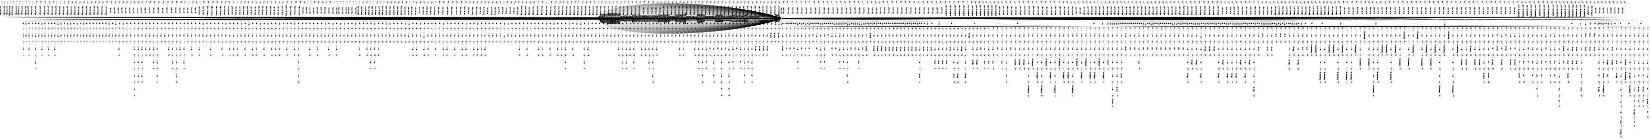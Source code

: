 digraph FST {
rankdir = LR;
size = "8.5,11";
label = "";
center = 1;
orientation = Landscape;
ranksep = "0.4";
nodesep = "0.25";
0 [label = "0", shape = circle, style = bold, fontsize = 14]
	0 -> 0 [label = "actually:は/0.2602", fontsize = 14];
	0 -> 1 [label = "actually:<eps>/-0.40749", fontsize = 14];
	0 -> 0 [label = "actually:なお/0.20235", fontsize = 14];
	0 -> 5 [label = "actually:<eps>/-0.32255", fontsize = 14];
	0 -> 8 [label = "actually:<eps>/-0.44281", fontsize = 14];
	0 -> 12 [label = "actually:<eps>/-0.0021432", fontsize = 14];
	0 -> 0 [label = "actually:実際/-0.40381", fontsize = 14];
	0 -> 15 [label = "actually:<eps>/-0.3285", fontsize = 14];
	0 -> 20 [label = "actually:<eps>/-0.31225", fontsize = 14];
	0 -> 23 [label = "actually:<eps>/-0.31771", fontsize = 14];
	0 -> 27 [label = "actually:<eps>/-0.63187", fontsize = 14];
	0 -> 30 [label = "actually:<eps>/-0.45098", fontsize = 14];
	0 -> 34 [label = "actually:<eps>/-0.34349", fontsize = 14];
	0 -> 37 [label = "actually:<eps>/-0.23702", fontsize = 14];
	0 -> 0 [label = "actually:現に/-0.15399", fontsize = 14];
	0 -> 0 [label = "actually:本位置/-0.28162", fontsize = 14];
	0 -> 1760 [label = "actually:<eps>/-0.070945", fontsize = 14];
	0 -> 1752 [label = "actually:<eps>/-0.060649", fontsize = 14];
	0 -> 1742 [label = "actually:<eps>/-0.10854", fontsize = 14];
	0 -> 730 [label = "actually:<eps>/-0.17659", fontsize = 14];
	0 -> 725 [label = "actually:<eps>/-0.2352", fontsize = 14];
	0 -> 719 [label = "actually:<eps>/-0.39055", fontsize = 14];
	0 -> 714 [label = "actually:<eps>/-0.33502", fontsize = 14];
	0 -> 710 [label = "actually:<eps>/-0.32544", fontsize = 14];
	0 -> 705 [label = "actually:<eps>/-0.29969", fontsize = 14];
	0 -> 698 [label = "actually:<eps>/-0.21511", fontsize = 14];
	0 -> 694 [label = "actually:<eps>/-0.32079", fontsize = 14];
	0 -> 687 [label = "actually:<eps>/0.09016", fontsize = 14];
	0 -> 683 [label = "actually:<eps>/0.22393", fontsize = 14];
	0 -> 677 [label = "actually:<eps>/-0.38952", fontsize = 14];
	0 -> 673 [label = "actually:<eps>/0.26278", fontsize = 14];
	0 -> 668 [label = "actually:<eps>/-0.15858", fontsize = 14];
	0 -> 662 [label = "actually:<eps>/-0.29919", fontsize = 14];
	0 -> 657 [label = "actually:<eps>/-0.26212", fontsize = 14];
	0 -> 1768 [label = "actually:<eps>/-0.1034", fontsize = 14];
	0 -> 0 [label = ",:、/-0.60301", fontsize = 14];
	0 -> 0 [label = ",:で/-0.41565", fontsize = 14];
	0 -> 0 [label = ",:と/-0.27357", fontsize = 14];
	0 -> 1647 [label = ",:<eps>/0.3433", fontsize = 14];
	0 -> 846 [label = ",:<eps>/-0.010798", fontsize = 14];
	0 -> 842 [label = ",:<eps>/0.030231", fontsize = 14];
	0 -> 838 [label = ",:<eps>/0.14595", fontsize = 14];
	0 -> 832 [label = ",:<eps>/-0.17032", fontsize = 14];
	0 -> 761 [label = ",:<eps>/-0.40004", fontsize = 14];
	0 -> 758 [label = ",:<eps>/-0.4104", fontsize = 14];
	0 -> 755 [label = ",:<eps>/-0.22117", fontsize = 14];
	0 -> 752 [label = ",:<eps>/-0.23199", fontsize = 14];
	0 -> 748 [label = ",:<eps>/0.095981", fontsize = 14];
	0 -> 1586 [label = ",:<eps>/-0.42278", fontsize = 14];
	0 -> 1581 [label = ",:<eps>/-0.21364", fontsize = 14];
	0 -> 1576 [label = ",:<eps>/-0.39685", fontsize = 14];
	0 -> 1572 [label = ",:<eps>/-0.2891", fontsize = 14];
	0 -> 1567 [label = ",:<eps>/-0.28963", fontsize = 14];
	0 -> 1563 [label = ",:<eps>/0.051519", fontsize = 14];
	0 -> 1558 [label = ",:<eps>/-0.27085", fontsize = 14];
	0 -> 1552 [label = ",:<eps>/0.15464", fontsize = 14];
	0 -> 744 [label = ",:<eps>/0.11691", fontsize = 14];
	0 -> 740 [label = ",:<eps>/0.20434", fontsize = 14];
	0 -> 736 [label = ",:<eps>/0.24075", fontsize = 14];
	0 -> 0 [label = ",:に/-0.42948", fontsize = 14];
	0 -> 0 [label = ",:が/0.10803", fontsize = 14];
	0 -> 0 [label = ",:，/-0.41118", fontsize = 14];
	0 -> 851 [label = ",:<eps>/-0.029903", fontsize = 14];
	0 -> 0 [label = "however:一方/0.017658", fontsize = 14];
	0 -> 0 [label = "however:これ/0.038587", fontsize = 14];
	0 -> 0 [label = "however:そこ/0.20311", fontsize = 14];
	0 -> 0 [label = "however:なお/-0.010774", fontsize = 14];
	0 -> 0 [label = "however:ところ/-0.32705", fontsize = 14];
	0 -> 0 [label = "however:但し/-0.43487", fontsize = 14];
	0 -> 0 [label = "however:しか/0.082411", fontsize = 14];
	0 -> 0 [label = "however:ただし/-0.50203", fontsize = 14];
	0 -> 0 [label = "however:しかし/-0.50146", fontsize = 14];
	0 -> 41 [label = "however:<eps>/-0.50311", fontsize = 14];
	0 -> 0 [label = "however:もっとも/-0.1698", fontsize = 14];
	0 -> 1592 [label = "however:<eps>/0.5468", fontsize = 14];
	0 -> 1598 [label = "however:<eps>/-0.016463", fontsize = 14];
	0 -> 1603 [label = "however:<eps>/-0.035505", fontsize = 14];
	0 -> 1609 [label = "however:<eps>/-0.085881", fontsize = 14];
	0 -> 1616 [label = "however:<eps>/-0.059795", fontsize = 14];
	0 -> 765 [label = "however:<eps>/0.70082", fontsize = 14];
	0 -> 769 [label = "however:<eps>/0.22708", fontsize = 14];
	0 -> 773 [label = "however:<eps>/0.038149", fontsize = 14];
	0 -> 777 [label = "however:<eps>/0.2387", fontsize = 14];
	0 -> 782 [label = "however:<eps>/0.14004", fontsize = 14];
	0 -> 786 [label = "however:<eps>/0.095981", fontsize = 14];
	0 -> 790 [label = "however:<eps>/-0.39054", fontsize = 14];
	0 -> 794 [label = "however:<eps>/-0.11514", fontsize = 14];
	0 -> 797 [label = "however:<eps>/-0.3427", fontsize = 14];
	0 -> 801 [label = "however:<eps>/-0.13862", fontsize = 14];
	0 -> 806 [label = "however:<eps>/0.12305", fontsize = 14];
	0 -> 811 [label = "however:<eps>/-0.33045", fontsize = 14];
	0 -> 814 [label = "however:<eps>/-0.52359", fontsize = 14];
	0 -> 818 [label = "however:<eps>/-0.3297", fontsize = 14];
	0 -> 822 [label = "however:<eps>/-0.5078", fontsize = 14];
	0 -> 827 [label = "however:<eps>/-0.10782", fontsize = 14];
	0 -> 1622 [label = "however:<eps>/-0.00057985", fontsize = 14];
	0 -> 1627 [label = "however:<eps>/-0.025483", fontsize = 14];
	0 -> 1633 [label = "however:<eps>/0.029568", fontsize = 14];
	0 -> 1639 [label = "however:<eps>/-0.085386", fontsize = 14];
	0 -> 0 [label = "however:また/0.19662", fontsize = 14];
	0 -> 0 [label = "it:その/-0.011061", fontsize = 14];
	0 -> 862 [label = "it:<eps>/0.21503", fontsize = 14];
	0 -> 47 [label = "it:<eps>/0.0073864", fontsize = 14];
	0 -> 0 [label = "it:これ/-0.10736", fontsize = 14];
	0 -> 44 [label = "it:<eps>/-0.10447", fontsize = 14];
	0 -> 859 [label = "it:<eps>/0.19512", fontsize = 14];
	0 -> 855 [label = "it:<eps>/0.082209", fontsize = 14];
	0 -> 866 [label = "it:<eps>/-0.042449", fontsize = 14];
	0 -> 870 [label = "it:<eps>/0.078625", fontsize = 14];
	0 -> 0 [label = "it:考え/-0.15565", fontsize = 14];
	0 -> 0 [label = "it:望まし/-0.24005", fontsize = 14];
	0 -> 0 [label = "it:判定/-0.0083161", fontsize = 14];
	0 -> 1652 [label = "it:<eps>/0.40082", fontsize = 14];
	0 -> 0 [label = "it:する/-0.087601", fontsize = 14];
	0 -> 50 [label = "it:<eps>/-0.34788", fontsize = 14];
	0 -> 53 [label = "it:<eps>/-0.11367", fontsize = 14];
	0 -> 56 [label = "it:<eps>/0.040957", fontsize = 14];
	0 -> 0 [label = "it:る/0.17512", fontsize = 14];
	0 -> 59 [label = "it:<eps>/-0.27428", fontsize = 14];
	0 -> 0 [label = "it:こと/-0.32125", fontsize = 14];
	0 -> 0 [label = "it:ここ/-0.069489", fontsize = 14];
	0 -> 62 [label = "it:<eps>/-0.15446", fontsize = 14];
	0 -> 65 [label = "it:<eps>/-0.066782", fontsize = 14];
	0 -> 0 [label = "it:もの/-0.052308", fontsize = 14];
	0 -> 0 [label = "it:場合/-0.074855", fontsize = 14];
	0 -> 68 [label = "it:<eps>/-0.04205", fontsize = 14];
	0 -> 0 [label = "it:か/-0.18116", fontsize = 14];
	0 -> 0 [label = "it:ば/-0.16273", fontsize = 14];
	0 -> 71 [label = "it:<eps>/-0.17962", fontsize = 14];
	0 -> 80 [label = "becomes:<eps>/-0.14536", fontsize = 14];
	0 -> 874 [label = "becomes:<eps>/0.25674", fontsize = 14];
	0 -> 878 [label = "becomes:<eps>/0.1008", fontsize = 14];
	0 -> 0 [label = "becomes:は/-0.078778", fontsize = 14];
	0 -> 74 [label = "becomes:<eps>/-0.15276", fontsize = 14];
	0 -> 0 [label = "becomes:と/-0.031265", fontsize = 14];
	0 -> 77 [label = "becomes:<eps>/-0.33305", fontsize = 14];
	0 -> 0 [label = "becomes:な/-0.27365", fontsize = 14];
	0 -> 882 [label = "becomes:<eps>/0.11372", fontsize = 14];
	0 -> 83 [label = "becomes:<eps>/-0.14194", fontsize = 14];
	0 -> 0 [label = "becomes:が/-0.3016", fontsize = 14];
	0 -> 86 [label = "becomes:<eps>/-0.21052", fontsize = 14];
	0 -> 886 [label = "becomes:<eps>/0.028322", fontsize = 14];
	0 -> 890 [label = "becomes:<eps>/0.16682", fontsize = 14];
	0 -> 894 [label = "becomes:<eps>/0.029739", fontsize = 14];
	0 -> 898 [label = "becomes:<eps>/0.55907", fontsize = 14];
	0 -> 902 [label = "becomes:<eps>/0.062265", fontsize = 14];
	0 -> 0 [label = "more:あ/0.022054", fontsize = 14];
	0 -> 0 [label = "more:更に/-0.23362", fontsize = 14];
	0 -> 0 [label = "more:本/0.24751", fontsize = 14];
	0 -> 0 [label = "more:一層/-0.23147", fontsize = 14];
	0 -> 958 [label = "more:<eps>/-0.18961", fontsize = 14];
	0 -> 0 [label = "more:特に/-0.16151", fontsize = 14];
	0 -> 0 [label = "more:複数/-0.043035", fontsize = 14];
	0 -> 92 [label = "more:<eps>/0.066154", fontsize = 14];
	0 -> 95 [label = "more:<eps>/-0.13552", fontsize = 14];
	0 -> 964 [label = "more:<eps>/-0.13717", fontsize = 14];
	0 -> 968 [label = "more:<eps>/-0.2082", fontsize = 14];
	0 -> 974 [label = "more:<eps>/0.14655", fontsize = 14];
	0 -> 977 [label = "more:<eps>/0.066165", fontsize = 14];
	0 -> 982 [label = "more:<eps>/0.11365", fontsize = 14];
	0 -> 0 [label = "more:が/0.19207", fontsize = 14];
	0 -> 0 [label = "more:以上/-0.29607", fontsize = 14];
	0 -> 89 [label = "more:<eps>/-0.27425", fontsize = 14];
	0 -> 0 [label = "more:より/-0.48553", fontsize = 14];
	0 -> 0 [label = "more:さらに/-0.28099", fontsize = 14];
	0 -> 1658 [label = "more:<eps>/0.15666", fontsize = 14];
	0 -> 1668 [label = "more:<eps>/0.41504", fontsize = 14];
	0 -> 1663 [label = "more:<eps>/0.066097", fontsize = 14];
	0 -> 1675 [label = "more:<eps>/0.31553", fontsize = 14];
	0 -> 1679 [label = "more:<eps>/0.18866", fontsize = 14];
	0 -> 1683 [label = "more:<eps>/0.60735", fontsize = 14];
	0 -> 1687 [label = "more:<eps>/0.071983", fontsize = 14];
	0 -> 0 [label = "more:発明/0.33714", fontsize = 14];
	0 -> 0 [label = "and:ａｎｄ/-0.32098", fontsize = 14];
	0 -> 0 [label = "and:および/-0.59005", fontsize = 14];
	0 -> 0 [label = "and:とも/-0.22509", fontsize = 14];
	0 -> 0 [label = "and:及び/-0.5598", fontsize = 14];
	0 -> 0 [label = "and:／/-0.17653", fontsize = 14];
	0 -> 0 [label = "and:や/-0.42382", fontsize = 14];
	0 -> 0 [label = "and:・/-0.23966", fontsize = 14];
	0 -> 0 [label = "and:，/-0.43971", fontsize = 14];
	0 -> 105 [label = "and:<eps>/-0.2664", fontsize = 14];
	0 -> 0 [label = "and:り/-0.37128", fontsize = 14];
	0 -> 906 [label = "and:<eps>/0.0038367", fontsize = 14];
	0 -> 910 [label = "and:<eps>/-0.082856", fontsize = 14];
	0 -> 916 [label = "and:<eps>/-0.26008", fontsize = 14];
	0 -> 920 [label = "and:<eps>/-0.071032", fontsize = 14];
	0 -> 924 [label = "and:<eps>/0.1087", fontsize = 14];
	0 -> 928 [label = "and:<eps>/-0.011077", fontsize = 14];
	0 -> 933 [label = "and:<eps>/-0.059101", fontsize = 14];
	0 -> 0 [label = "and:し/-0.19941", fontsize = 14];
	0 -> 102 [label = "and:<eps>/-0.37709", fontsize = 14];
	0 -> 98 [label = "and:<eps>/-0.36289", fontsize = 14];
	0 -> 0 [label = "and:と/-0.55896", fontsize = 14];
	0 -> 0 [label = "and:、/-0.41499", fontsize = 14];
	0 -> 948 [label = "and:<eps>/0.167", fontsize = 14];
	0 -> 952 [label = "and:<eps>/-0.18475", fontsize = 14];
	0 -> 938 [label = "and:<eps>/-0.1517", fontsize = 14];
	0 -> 943 [label = "and:<eps>/-0.086102", fontsize = 14];
	0 -> 130 [label = "difficult:<eps>/-0.001536", fontsize = 14];
	0 -> 987 [label = "difficult:<eps>/-0.050379", fontsize = 14];
	0 -> 991 [label = "difficult:<eps>/0.15871", fontsize = 14];
	0 -> 996 [label = "difficult:<eps>/0.19862", fontsize = 14];
	0 -> 1001 [label = "difficult:<eps>/-0.25109", fontsize = 14];
	0 -> 1006 [label = "difficult:<eps>/-0.18158", fontsize = 14];
	0 -> 1010 [label = "difficult:<eps>/-0.22088", fontsize = 14];
	0 -> 1015 [label = "difficult:<eps>/-0.1373", fontsize = 14];
	0 -> 1021 [label = "difficult:<eps>/-0.014253", fontsize = 14];
	0 -> 0 [label = "difficult:づら/-0.12107", fontsize = 14];
	0 -> 203 [label = "difficult:<eps>/0.018407", fontsize = 14];
	0 -> 199 [label = "difficult:<eps>/-0.2645", fontsize = 14];
	0 -> 134 [label = "difficult:<eps>/-0.38821", fontsize = 14];
	0 -> 138 [label = "difficult:<eps>/-0.42832", fontsize = 14];
	0 -> 143 [label = "difficult:<eps>/-0.46156", fontsize = 14];
	0 -> 0 [label = "difficult:あ/0.036555", fontsize = 14];
	0 -> 149 [label = "difficult:<eps>/0.037852", fontsize = 14];
	0 -> 0 [label = "difficult:困難/-0.41458", fontsize = 14];
	0 -> 152 [label = "difficult:<eps>/-0.34882", fontsize = 14];
	0 -> 155 [label = "difficult:<eps>/-0.58693", fontsize = 14];
	0 -> 159 [label = "difficult:<eps>/-0.49507", fontsize = 14];
	0 -> 118 [label = "difficult:<eps>/-0.51146", fontsize = 14];
	0 -> 111 [label = "difficult:<eps>/-0.48963", fontsize = 14];
	0 -> 108 [label = "difficult:<eps>/0.016689", fontsize = 14];
	0 -> 0 [label = "difficult:な/0.002065", fontsize = 14];
	0 -> 0 [label = "difficult:で/0.084695", fontsize = 14];
	0 -> 164 [label = "difficult:<eps>/-0.43646", fontsize = 14];
	0 -> 170 [label = "difficult:<eps>/-0.42745", fontsize = 14];
	0 -> 174 [label = "difficult:<eps>/-0.41282", fontsize = 14];
	0 -> 179 [label = "difficult:<eps>/-0.34785", fontsize = 14];
	0 -> 182 [label = "difficult:<eps>/-0.43246", fontsize = 14];
	0 -> 124 [label = "difficult:<eps>/-0.45424", fontsize = 14];
	0 -> 0 [label = "difficult:難し/-0.39961", fontsize = 14];
	0 -> 186 [label = "difficult:<eps>/-0.37596", fontsize = 14];
	0 -> 189 [label = "difficult:<eps>/-0.3674", fontsize = 14];
	0 -> 193 [label = "difficult:<eps>/-0.31421", fontsize = 14];
	0 -> 0 [label = "difficult:難/-0.20981", fontsize = 14];
	0 -> 0 [label = "difficult:にく/-0.26358", fontsize = 14];
	0 -> 196 [label = "difficult:<eps>/-0.2252", fontsize = 14];
	0 -> 1035 [label = "to:<eps>/-0.19823", fontsize = 14];
	0 -> 1030 [label = "to:<eps>/-0.24402", fontsize = 14];
	0 -> 1025 [label = "to:<eps>/-0.20503", fontsize = 14];
	0 -> 0 [label = "to:と/-0.16568", fontsize = 14];
	0 -> 0 [label = "to:し/-0.30047", fontsize = 14];
	0 -> 0 [label = "to:する/-0.23953", fontsize = 14];
	0 -> 0 [label = "to:に/-0.55959", fontsize = 14];
	0 -> 206 [label = "to:<eps>/-0.29564", fontsize = 14];
	0 -> 209 [label = "to:<eps>/-0.31832", fontsize = 14];
	0 -> 0 [label = "to:が/-0.10491", fontsize = 14];
	0 -> 0 [label = "to:を/-0.39775", fontsize = 14];
	0 -> 0 [label = "to:へ/-0.43565", fontsize = 14];
	0 -> 0 [label = "to:れ/-0.16001", fontsize = 14];
	0 -> 0 [label = "to:項/-0.12919", fontsize = 14];
	0 -> 0 [label = "to:対/-0.19348", fontsize = 14];
	0 -> 0 [label = "to:〜/-0.48595", fontsize = 14];
	0 -> 0 [label = "to:乃至/-0.34452", fontsize = 14];
	0 -> 0 [label = "uniformly:に/0.166", fontsize = 14];
	0 -> 213 [label = "uniformly:<eps>/-0.33912", fontsize = 14];
	0 -> 216 [label = "uniformly:<eps>/-0.37116", fontsize = 14];
	0 -> 220 [label = "uniformly:<eps>/-0.45725", fontsize = 14];
	0 -> 224 [label = "uniformly:<eps>/-0.13935", fontsize = 14];
	0 -> 228 [label = "uniformly:<eps>/-0.26886", fontsize = 14];
	0 -> 231 [label = "uniformly:<eps>/-0.31665", fontsize = 14];
	0 -> 235 [label = "uniformly:<eps>/-0.3328", fontsize = 14];
	0 -> 238 [label = "uniformly:<eps>/-0.36443", fontsize = 14];
	0 -> 242 [label = "uniformly:<eps>/-0.3093", fontsize = 14];
	0 -> 246 [label = "uniformly:<eps>/-0.32175", fontsize = 14];
	0 -> 249 [label = "uniformly:<eps>/-0.36954", fontsize = 14];
	0 -> 253 [label = "uniformly:<eps>/-0.26476", fontsize = 14];
	0 -> 256 [label = "uniformly:<eps>/-0.36042", fontsize = 14];
	0 -> 260 [label = "uniformly:<eps>/-0.37279", fontsize = 14];
	0 -> 0 [label = "uniformly:く/0.23328", fontsize = 14];
	0 -> 264 [label = "uniformly:<eps>/-0.35869", fontsize = 14];
	0 -> 0 [label = "uniformly:均一/-0.33482", fontsize = 14];
	0 -> 268 [label = "uniformly:<eps>/-0.59386", fontsize = 14];
	0 -> 271 [label = "uniformly:<eps>/-0.34623", fontsize = 14];
	0 -> 0 [label = "uniformly:一様/-0.30369", fontsize = 14];
	0 -> 275 [label = "uniformly:<eps>/-0.59495", fontsize = 14];
	0 -> 278 [label = "uniformly:<eps>/-0.44151", fontsize = 14];
	0 -> 282 [label = "uniformly:<eps>/-0.36834", fontsize = 14];
	0 -> 291 [label = "uniformly:<eps>/-0.39748", fontsize = 14];
	0 -> 294 [label = "uniformly:<eps>/-0.30465", fontsize = 14];
	0 -> 298 [label = "uniformly:<eps>/-0.019834", fontsize = 14];
	0 -> 301 [label = "uniformly:<eps>/-0.2599", fontsize = 14];
	0 -> 305 [label = "uniformly:<eps>/-0.052564", fontsize = 14];
	0 -> 288 [label = "uniformly:<eps>/-0.38307", fontsize = 14];
	0 -> 308 [label = "distribute:<eps>/0.12051", fontsize = 14];
	0 -> 0 [label = "distribute:分布/0.070431", fontsize = 14];
	0 -> 311 [label = "distribute:<eps>/0.079644", fontsize = 14];
	0 -> 0 [label = "distribute:分配/-0.066166", fontsize = 14];
	0 -> 315 [label = "distribute:<eps>/-0.1097", fontsize = 14];
	0 -> 0 [label = "distribute:分散/0.16434", fontsize = 14];
	0 -> 318 [label = "distribute:<eps>/0.14852", fontsize = 14];
	0 -> 322 [label = "distribute:<eps>/0.018704", fontsize = 14];
	0 -> 0 [label = "distribute:より/0.50156", fontsize = 14];
	0 -> 1135 [label = "a:<eps>/-0.53281", fontsize = 14];
	0 -> 1129 [label = "a:<eps>/-0.30954", fontsize = 14];
	0 -> 1123 [label = "a:<eps>/-0.31283", fontsize = 14];
	0 -> 1118 [label = "a:<eps>/-0.21496", fontsize = 14];
	0 -> 1112 [label = "a:<eps>/-0.39859", fontsize = 14];
	0 -> 1107 [label = "a:<eps>/-0.30072", fontsize = 14];
	0 -> 1100 [label = "a:<eps>/-0.34464", fontsize = 14];
	0 -> 1094 [label = "a:<eps>/-0.31004", fontsize = 14];
	0 -> 1088 [label = "a:<eps>/-0.32504", fontsize = 14];
	0 -> 1083 [label = "a:<eps>/-0.22718", fontsize = 14];
	0 -> 1076 [label = "a:<eps>/-0.35388", fontsize = 14];
	0 -> 1070 [label = "a:<eps>/-0.39597", fontsize = 14];
	0 -> 1140 [label = "a:<eps>/-0.41152", fontsize = 14];
	0 -> 1229 [label = "a:<eps>/-0.33041", fontsize = 14];
	0 -> 1694 [label = "a:<eps>/-0.13846", fontsize = 14];
	0 -> 1065 [label = "a:<eps>/-0.22521", fontsize = 14];
	0 -> 1058 [label = "a:<eps>/-0.36444", fontsize = 14];
	0 -> 1052 [label = "a:<eps>/-0.49935", fontsize = 14];
	0 -> 1047 [label = "a:<eps>/-0.35396", fontsize = 14];
	0 -> 1040 [label = "a:<eps>/-0.3443", fontsize = 14];
	0 -> 0 [label = "a:a/-0.27632", fontsize = 14];
	0 -> 0 [label = "a:、/-0.53146", fontsize = 14];
	0 -> 325 [label = "a:<eps>/-0.31884", fontsize = 14];
	0 -> 0 [label = "a:た/-0.4067", fontsize = 14];
	0 -> 0 [label = "a:その/-0.33499", fontsize = 14];
	0 -> 0 [label = "a:は/-0.45571", fontsize = 14];
	0 -> 328 [label = "a:<eps>/-0.39478", fontsize = 14];
	0 -> 0 [label = "a:また/-0.28764", fontsize = 14];
	0 -> 331 [label = "a:<eps>/-0.33191", fontsize = 14];
	0 -> 0 [label = "a:さらに/-0.27717", fontsize = 14];
	0 -> 0 [label = "a:する/-0.4215", fontsize = 14];
	0 -> 0 [label = "a:る/-0.33829", fontsize = 14];
	0 -> 0 [label = "a:１/-0.33059", fontsize = 14];
	0 -> 0 [label = "a:ａ/-0.36908", fontsize = 14];
	0 -> 0 [label = "a:半/-0.29268", fontsize = 14];
	0 -> 1235 [label = "a:<eps>/-0.14716", fontsize = 14];
	0 -> 1240 [label = "a:<eps>/-0.25195", fontsize = 14];
	0 -> 1245 [label = "a:<eps>/-0.028379", fontsize = 14];
	0 -> 1251 [label = "a:<eps>/-0.12245", fontsize = 14];
	0 -> 1255 [label = "a:<eps>/-0.2229", fontsize = 14];
	0 -> 1259 [label = "a:<eps>/-0.09519", fontsize = 14];
	0 -> 1263 [label = "a:<eps>/-0.33706", fontsize = 14];
	0 -> 1269 [label = "a:<eps>/-0.2926", fontsize = 14];
	0 -> 1274 [label = "a:<eps>/-0.13578", fontsize = 14];
	0 -> 1280 [label = "a:<eps>/-0.29375", fontsize = 14];
	0 -> 1286 [label = "a:<eps>/-0.27856", fontsize = 14];
	0 -> 1292 [label = "a:<eps>/-0.26941", fontsize = 14];
	0 -> 1297 [label = "a:<eps>/-0.30528", fontsize = 14];
	0 -> 1303 [label = "a:<eps>/-0.34999", fontsize = 14];
	0 -> 1308 [label = "a:<eps>/-0.34249", fontsize = 14];
	0 -> 1146 [label = "ferromagnetic:<eps>/-0.46217", fontsize = 14];
	0 -> 1151 [label = "ferromagnetic:<eps>/-0.3918", fontsize = 14];
	0 -> 1159 [label = "ferromagnetic:<eps>/-0.33024", fontsize = 14];
	0 -> 1166 [label = "ferromagnetic:<eps>/-0.45631", fontsize = 14];
	0 -> 1172 [label = "ferromagnetic:<eps>/-0.32542", fontsize = 14];
	0 -> 0 [label = "ferromagnetic:強磁性/-0.33176", fontsize = 14];
	0 -> 362 [label = "ferromagnetic:<eps>/-0.47218", fontsize = 14];
	0 -> 358 [label = "ferromagnetic:<eps>/-0.32777", fontsize = 14];
	0 -> 353 [label = "ferromagnetic:<eps>/-0.38445", fontsize = 14];
	0 -> 348 [label = "ferromagnetic:<eps>/-0.49498", fontsize = 14];
	0 -> 344 [label = "ferromagnetic:<eps>/-0.66297", fontsize = 14];
	0 -> 341 [label = "ferromagnetic:<eps>/-0.32953", fontsize = 14];
	0 -> 337 [label = "ferromagnetic:<eps>/-0.37864", fontsize = 14];
	0 -> 334 [label = "ferromagnetic:<eps>/-0.60003", fontsize = 14];
	0 -> 0 [label = "ferromagnetic:強/-0.23326", fontsize = 14];
	0 -> 0 [label = "ferromagnetic:磁性/-0.15487", fontsize = 14];
	0 -> 374 [label = "powder:<eps>/-0.33022", fontsize = 14];
	0 -> 1225 [label = "powder:<eps>/-0.12705", fontsize = 14];
	0 -> 1221 [label = "powder:<eps>/-0.066552", fontsize = 14];
	0 -> 1217 [label = "powder:<eps>/-0.15066", fontsize = 14];
	0 -> 1213 [label = "powder:<eps>/-0.30137", fontsize = 14];
	0 -> 1209 [label = "powder:<eps>/-0.11225", fontsize = 14];
	0 -> 1205 [label = "powder:<eps>/-0.077924", fontsize = 14];
	0 -> 1201 [label = "powder:<eps>/0.072892", fontsize = 14];
	0 -> 1197 [label = "powder:<eps>/-0.028695", fontsize = 14];
	0 -> 1193 [label = "powder:<eps>/-0.28203", fontsize = 14];
	0 -> 1189 [label = "powder:<eps>/-0.23634", fontsize = 14];
	0 -> 1184 [label = "powder:<eps>/-0.29887", fontsize = 14];
	0 -> 1180 [label = "powder:<eps>/-0.30781", fontsize = 14];
	0 -> 1176 [label = "powder:<eps>/-0.40024", fontsize = 14];
	0 -> 0 [label = "powder:と/0.60207", fontsize = 14];
	0 -> 365 [label = "powder:<eps>/-0.33239", fontsize = 14];
	0 -> 0 [label = "powder:体/0.026762", fontsize = 14];
	0 -> 368 [label = "powder:<eps>/-0.42517", fontsize = 14];
	0 -> 0 [label = "powder:上述/0.3635", fontsize = 14];
	0 -> 0 [label = "powder:微粉末/-0.23978", fontsize = 14];
	0 -> 0 [label = "powder:粉末/-0.70843", fontsize = 14];
	0 -> 371 [label = "powder:<eps>/-0.42071", fontsize = 14];
	0 -> 0 [label = "powder:粉体/-0.52072", fontsize = 14];
	0 -> 0 [label = "powder:粉/-0.53338", fontsize = 14];
	0 -> 0 [label = "powder:粒子/0.015678", fontsize = 14];
	0 -> 377 [label = "powder:<eps>/-0.37606", fontsize = 14];
	0 -> 0 [label = "powder:末/-0.36834", fontsize = 14];
	0 -> 1701 [label = "of:<eps>/-0.11945", fontsize = 14];
	0 -> 0 [label = "of:は/-0.039741", fontsize = 14];
	0 -> 0 [label = "of:に/-0.19756", fontsize = 14];
	0 -> 380 [label = "of:<eps>/-0.19877", fontsize = 14];
	0 -> 0 [label = "of:も/0.068829", fontsize = 14];
	0 -> 0 [label = "of:が/-0.23188", fontsize = 14];
	0 -> 0 [label = "of:の/-0.61023", fontsize = 14];
	0 -> 0 [label = "of:を/-0.38236", fontsize = 14];
	0 -> 0 [label = "smaller:小型/-0.12946", fontsize = 14];
	0 -> 456 [label = "smaller:<eps>/-0.13177", fontsize = 14];
	0 -> 0 [label = "smaller:減少/0.028497", fontsize = 14];
	0 -> 452 [label = "smaller:<eps>/-0.14419", fontsize = 14];
	0 -> 448 [label = "smaller:<eps>/-0.32763", fontsize = 14];
	0 -> 444 [label = "smaller:<eps>/-0.45442", fontsize = 14];
	0 -> 441 [label = "smaller:<eps>/-0.55794", fontsize = 14];
	0 -> 437 [label = "smaller:<eps>/-0.34019", fontsize = 14];
	0 -> 433 [label = "smaller:<eps>/-0.38672", fontsize = 14];
	0 -> 430 [label = "smaller:<eps>/-0.58113", fontsize = 14];
	0 -> 426 [label = "smaller:<eps>/-0.24928", fontsize = 14];
	0 -> 423 [label = "smaller:<eps>/-0.23844", fontsize = 14];
	0 -> 419 [label = "smaller:<eps>/-0.18019", fontsize = 14];
	0 -> 415 [label = "smaller:<eps>/-0.19321", fontsize = 14];
	0 -> 412 [label = "smaller:<eps>/-0.29435", fontsize = 14];
	0 -> 408 [label = "smaller:<eps>/-0.35485", fontsize = 14];
	0 -> 405 [label = "smaller:<eps>/-0.14629", fontsize = 14];
	0 -> 401 [label = "smaller:<eps>/-0.033231", fontsize = 14];
	0 -> 397 [label = "smaller:<eps>/-0.039721", fontsize = 14];
	0 -> 394 [label = "smaller:<eps>/-0.20637", fontsize = 14];
	0 -> 390 [label = "smaller:<eps>/-0.34157", fontsize = 14];
	0 -> 386 [label = "smaller:<eps>/-0.24264", fontsize = 14];
	0 -> 383 [label = "smaller:<eps>/-0.24675", fontsize = 14];
	0 -> 460 [label = "smaller:<eps>/-0.19645", fontsize = 14];
	0 -> 466 [label = "smaller:<eps>/-0.1914", fontsize = 14];
	0 -> 0 [label = "smaller:小/-0.13379", fontsize = 14];
	0 -> 469 [label = "smaller:<eps>/-0.044984", fontsize = 14];
	0 -> 0 [label = "smaller:小さな/-0.28211", fontsize = 14];
	0 -> 1707 [label = "smaller:<eps>/0.21484", fontsize = 14];
	0 -> 463 [label = "smaller:<eps>/-0.23945", fontsize = 14];
	0 -> 0 [label = "particle:粒/-0.12897", fontsize = 14];
	0 -> 0 [label = "particle:粉体/-0.068755", fontsize = 14];
	0 -> 0 [label = "particle:粒子/-0.59706", fontsize = 14];
	0 -> 0 [label = "particle:物/0.17293", fontsize = 14];
	0 -> 0 [label = "particle:粒径/-0.36307", fontsize = 14];
	0 -> 0 [label = "particle:滴/-0.049912", fontsize = 14];
	0 -> 0 [label = "particle:粒度/-0.29237", fontsize = 14];
	0 -> 472 [label = "particle:<eps>/-0.24953", fontsize = 14];
	0 -> 0 [label = "particle:旧/-0.038848", fontsize = 14];
	0 -> 1315 [label = "particle:<eps>/-0.098147", fontsize = 14];
	0 -> 1319 [label = "particle:<eps>/0.16459", fontsize = 14];
	0 -> 1322 [label = "particle:<eps>/-0.50156", fontsize = 14];
	0 -> 1326 [label = "particle:<eps>/-0.36743", fontsize = 14];
	0 -> 1330 [label = "particle:<eps>/-0.51595", fontsize = 14];
	0 -> 1333 [label = "particle:<eps>/-0.48032", fontsize = 14];
	0 -> 1336 [label = "particle:<eps>/0.18695", fontsize = 14];
	0 -> 475 [label = "particle:<eps>/-0.28352", fontsize = 14];
	0 -> 0 [label = "particle:ダスト/-0.14052", fontsize = 14];
	0 -> 0 [label = "size:上/0.19653", fontsize = 14];
	0 -> 0 [label = "size:サイズ/-0.67308", fontsize = 14];
	0 -> 0 [label = "size:大型/-0.23982", fontsize = 14];
	0 -> 0 [label = "size:それ/0.20203", fontsize = 14];
	0 -> 0 [label = "size:もの/0.1265", fontsize = 14];
	0 -> 0 [label = "size:量/0.088965", fontsize = 14];
	0 -> 0 [label = "size:容量/0.17262", fontsize = 14];
	0 -> 0 [label = "size:化/-0.05384", fontsize = 14];
	0 -> 0 [label = "size:面積/-0.10442", fontsize = 14];
	0 -> 0 [label = "size:大き/-0.42424", fontsize = 14];
	0 -> 478 [label = "size:<eps>/-0.3272", fontsize = 14];
	0 -> 0 [label = "size:規模/-0.25123", fontsize = 14];
	0 -> 0 [label = "size:程度/0.20134", fontsize = 14];
	0 -> 0 [label = "size:寸法/-0.43347", fontsize = 14];
	0 -> 0 [label = "size:小型/-0.36248", fontsize = 14];
	0 -> 481 [label = "size:<eps>/-0.27682", fontsize = 14];
	0 -> 484 [label = "size:<eps>/-0.28688", fontsize = 14];
	0 -> 0 [label = "size:微細/-0.093028", fontsize = 14];
	0 -> 0 [label = "size:粒径/-0.25632", fontsize = 14];
	0 -> 0 [label = "size:粒度/-0.29116", fontsize = 14];
	0 -> 0 [label = "size:径/-0.33119", fontsize = 14];
	0 -> 1344 [label = "which:<eps>/0.048554", fontsize = 14];
	0 -> 1348 [label = "which:<eps>/0.084584", fontsize = 14];
	0 -> 1339 [label = "which:<eps>/-0.08763", fontsize = 14];
	0 -> 0 [label = "which:た/-0.28488", fontsize = 14];
	0 -> 0 [label = "which:で/-0.18943", fontsize = 14];
	0 -> 488 [label = "which:<eps>/-0.24254", fontsize = 14];
	0 -> 1712 [label = "which:<eps>/0.22514", fontsize = 14];
	0 -> 1718 [label = "which:<eps>/-0.035988", fontsize = 14];
	0 -> 491 [label = "which:<eps>/-0.27523", fontsize = 14];
	0 -> 0 [label = "which:と/-0.073165", fontsize = 14];
	0 -> 495 [label = "which:<eps>/-0.20354", fontsize = 14];
	0 -> 0 [label = "which:に/0.14481", fontsize = 14];
	0 -> 501 [label = "which:<eps>/-0.19716", fontsize = 14];
	0 -> 0 [label = "which:を/-0.19919", fontsize = 14];
	0 -> 498 [label = "which:<eps>/-0.20881", fontsize = 14];
	0 -> 0 [label = "which:が/-0.03821", fontsize = 14];
	0 -> 0 [label = "which:り/-0.097412", fontsize = 14];
	0 -> 0 [label = "which:る/-0.17321", fontsize = 14];
	0 -> 512 [label = "satisfies:<eps>/0.20683", fontsize = 14];
	0 -> 0 [label = "satisfies:は/0.40465", fontsize = 14];
	0 -> 505 [label = "satisfies:<eps>/-0.27146", fontsize = 14];
	0 -> 509 [label = "satisfies:<eps>/-0.28664", fontsize = 14];
	0 -> 516 [label = "satisfies:<eps>/-0.24777", fontsize = 14];
	0 -> 519 [label = "satisfies:<eps>/-0.44431", fontsize = 14];
	0 -> 523 [label = "satisfies:<eps>/-0.54111", fontsize = 14];
	0 -> 527 [label = "satisfies:<eps>/-0.30019", fontsize = 14];
	0 -> 532 [label = "satisfies:<eps>/-0.41072", fontsize = 14];
	0 -> 535 [label = "satisfies:<eps>/-0.32972", fontsize = 14];
	0 -> 539 [label = "satisfies:<eps>/0.13076", fontsize = 14];
	0 -> 542 [label = "satisfies:<eps>/-0.27181", fontsize = 14];
	0 -> 545 [label = "satisfies:<eps>/-0.31465", fontsize = 14];
	0 -> 550 [label = "satisfies:<eps>/-0.2713", fontsize = 14];
	0 -> 554 [label = "satisfies:<eps>/-0.23951", fontsize = 14];
	0 -> 557 [label = "satisfies:<eps>/-0.36142", fontsize = 14];
	0 -> 0 [label = "satisfies:満足/-0.27276", fontsize = 14];
	0 -> 560 [label = "satisfies:<eps>/0.13902", fontsize = 14];
	0 -> 1357 [label = "satisfies:<eps>/-0.14841", fontsize = 14];
	0 -> 1353 [label = "satisfies:<eps>/-0.10552", fontsize = 14];
	0 -> 0 [label = "the:（/-0.22286", fontsize = 14];
	0 -> 1479 [label = "the:<eps>/-0.12514", fontsize = 14];
	0 -> 1435 [label = "the:<eps>/-0.16464", fontsize = 14];
	0 -> 1735 [label = "the:<eps>/-0.015781", fontsize = 14];
	0 -> 1729 [label = "the:<eps>/0.064435", fontsize = 14];
	0 -> 0 [label = "the:、/-0.56087", fontsize = 14];
	0 -> 0 [label = "the:た/-0.31363", fontsize = 14];
	0 -> 0 [label = "the:その/-0.31193", fontsize = 14];
	0 -> 0 [label = "the:の/-0.46103", fontsize = 14];
	0 -> 0 [label = "the:は/-0.3999", fontsize = 14];
	0 -> 563 [label = "the:<eps>/-0.3569", fontsize = 14];
	0 -> 566 [label = "the:<eps>/-0.31222", fontsize = 14];
	0 -> 569 [label = "the:<eps>/-0.43285", fontsize = 14];
	0 -> 572 [label = "the:<eps>/-0.38489", fontsize = 14];
	0 -> 0 [label = "the:この/-0.36216", fontsize = 14];
	0 -> 0 [label = "the:前記/-0.39973", fontsize = 14];
	0 -> 0 [label = "the:する/-0.24789", fontsize = 14];
	0 -> 0 [label = "the:ア/-0.21137", fontsize = 14];
	0 -> 0 [label = "the:本/-0.2343", fontsize = 14];
	0 -> 0 [label = "the:各/-0.23004", fontsize = 14];
	0 -> 0 [label = "the:尚/-0.22102", fontsize = 14];
	0 -> 1518 [label = "the:<eps>/-0.11407", fontsize = 14];
	0 -> 1511 [label = "the:<eps>/-0.19184", fontsize = 14];
	0 -> 1508 [label = "the:<eps>/-0.26923", fontsize = 14];
	0 -> 1504 [label = "the:<eps>/0.29369", fontsize = 14];
	0 -> 1497 [label = "the:<eps>/-0.20178", fontsize = 14];
	0 -> 1493 [label = "the:<eps>/0.087423", fontsize = 14];
	0 -> 1361 [label = "the:<eps>/-0.24846", fontsize = 14];
	0 -> 1365 [label = "the:<eps>/-0.31605", fontsize = 14];
	0 -> 1369 [label = "the:<eps>/-0.16756", fontsize = 14];
	0 -> 1375 [label = "the:<eps>/-0.17372", fontsize = 14];
	0 -> 1381 [label = "the:<eps>/0.049051", fontsize = 14];
	0 -> 1385 [label = "the:<eps>/-0.25997", fontsize = 14];
	0 -> 1389 [label = "the:<eps>/-0.31631", fontsize = 14];
	0 -> 1395 [label = "the:<eps>/-0.218", fontsize = 14];
	0 -> 1399 [label = "the:<eps>/-0.18962", fontsize = 14];
	0 -> 1405 [label = "the:<eps>/-0.31585", fontsize = 14];
	0 -> 1411 [label = "the:<eps>/-0.15211", fontsize = 14];
	0 -> 1415 [label = "the:<eps>/-0.10962", fontsize = 14];
	0 -> 1420 [label = "the:<eps>/0.36316", fontsize = 14];
	0 -> 1423 [label = "the:<eps>/-0.13003", fontsize = 14];
	0 -> 1428 [label = "the:<eps>/-0.24931", fontsize = 14];
	0 -> 1488 [label = "the:<eps>/0.14895", fontsize = 14];
	0 -> 1441 [label = "the:<eps>/-0.083213", fontsize = 14];
	0 -> 1445 [label = "the:<eps>/-0.10605", fontsize = 14];
	0 -> 1449 [label = "the:<eps>/-0.17411", fontsize = 14];
	0 -> 1455 [label = "the:<eps>/0.26175", fontsize = 14];
	0 -> 1459 [label = "the:<eps>/-0.11462", fontsize = 14];
	0 -> 1464 [label = "the:<eps>/0.54985", fontsize = 14];
	0 -> 1467 [label = "the:<eps>/-0.14625", fontsize = 14];
	0 -> 1472 [label = "the:<eps>/0.092257", fontsize = 14];
	0 -> 1476 [label = "the:<eps>/-0.11486", fontsize = 14];
	0 -> 1484 [label = "the:<eps>/0.2258", fontsize = 14];
	0 -> 0 [label = "aforementioned:前出/-0.20514", fontsize = 14];
	0 -> 0 [label = "aforementioned:合間/-0.1484", fontsize = 14];
	0 -> 620 [label = "aforementioned:<eps>/-0.19727", fontsize = 14];
	0 -> 614 [label = "aforementioned:<eps>/-0.27992", fontsize = 14];
	0 -> 0 [label = "aforementioned:た/-0.031037", fontsize = 14];
	0 -> 0 [label = "aforementioned:の/0.28791", fontsize = 14];
	0 -> 0 [label = "aforementioned:よう/0.040495", fontsize = 14];
	0 -> 0 [label = "aforementioned:な/0.1736", fontsize = 14];
	0 -> 1522 [label = "aforementioned:<eps>/0.25237", fontsize = 14];
	0 -> 1527 [label = "aforementioned:<eps>/0.018022", fontsize = 14];
	0 -> 1532 [label = "aforementioned:<eps>/0.060421", fontsize = 14];
	0 -> 1536 [label = "aforementioned:<eps>/0.19138", fontsize = 14];
	0 -> 1541 [label = "aforementioned:<eps>/-0.02164", fontsize = 14];
	0 -> 1546 [label = "aforementioned:<eps>/-0.062421", fontsize = 14];
	0 -> 0 [label = "aforementioned:前記/-0.28734", fontsize = 14];
	0 -> 575 [label = "aforementioned:<eps>/-0.145", fontsize = 14];
	0 -> 0 [label = "aforementioned:し/0.028048", fontsize = 14];
	0 -> 0 [label = "aforementioned:以上/-0.018319", fontsize = 14];
	0 -> 579 [label = "aforementioned:<eps>/-0.10064", fontsize = 14];
	0 -> 0 [label = "aforementioned:ら/0.10793", fontsize = 14];
	0 -> 0 [label = "aforementioned:上記/-0.37343", fontsize = 14];
	0 -> 584 [label = "aforementioned:<eps>/-0.24734", fontsize = 14];
	0 -> 589 [label = "aforementioned:<eps>/-0.28134", fontsize = 14];
	0 -> 0 [label = "aforementioned:先/0.043896", fontsize = 14];
	0 -> 593 [label = "aforementioned:<eps>/-0.050741", fontsize = 14];
	0 -> 598 [label = "aforementioned:<eps>/0.038823", fontsize = 14];
	0 -> 0 [label = "aforementioned:前述/-0.32826", fontsize = 14];
	0 -> 601 [label = "aforementioned:<eps>/-0.43517", fontsize = 14];
	0 -> 609 [label = "aforementioned:<eps>/-0.24788", fontsize = 14];
	0 -> 0 [label = "aforementioned:上述/-0.28486", fontsize = 14];
	0 -> 605 [label = "aforementioned:<eps>/-0.43242", fontsize = 14];
	0 -> 0 [label = "conditions:場合/0.21461", fontsize = 14];
	0 -> 0 [label = "conditions:状態/-0.24908", fontsize = 14];
	0 -> 0 [label = "conditions:とき/0.19993", fontsize = 14];
	0 -> 0 [label = "conditions:状況/-0.26987", fontsize = 14];
	0 -> 624 [label = "conditions:<eps>/-0.3742", fontsize = 14];
	0 -> 0 [label = "conditions:条件/-0.67115", fontsize = 14];
	0 -> 627 [label = "conditions:<eps>/-0.33215", fontsize = 14];
	0 -> 0 [label = "conditions:環境/-0.078319", fontsize = 14];
	0 -> 0 [label = "conditions:時/0.073006", fontsize = 14];
	0 -> 0 [label = "conditions:で/0.34941", fontsize = 14];
	0 -> 0 [label = ".:。/-0.62093", fontsize = 14];
	0 -> 636 [label = ".:<eps>/-0.5232", fontsize = 14];
	0 -> 639 [label = ".:<eps>/-0.67686", fontsize = 14];
	0 -> 643 [label = ".:<eps>/-0.40936", fontsize = 14];
	0 -> 653 [label = ".:<eps>/-0.60702", fontsize = 14];
	0 -> 633 [label = ".:<eps>/-0.56222", fontsize = 14];
	0 -> 0 [label = ".:る/-0.36042", fontsize = 14];
	0 -> 647 [label = ".:<eps>/-0.70148", fontsize = 14];
	0 -> 630 [label = ".:<eps>/-0.37591", fontsize = 14];
	0 -> 650 [label = ".:<eps>/-0.38263", fontsize = 14];
1 [label = "1", shape = circle, style = solid, fontsize = 14]
2 [label = "2", shape = circle, style = solid, fontsize = 14]
	2 -> 3 [label = "<eps>:は", fontsize = 14];
3 [label = "3", shape = circle, style = solid, fontsize = 14]
	3 -> 4 [label = "<eps>:実際", fontsize = 14];
4 [label = "4", shape = circle, style = solid, fontsize = 14]
	4 -> 0 [label = "<eps>:に", fontsize = 14];
5 [label = "5", shape = circle, style = solid, fontsize = 14]
6 [label = "6", shape = circle, style = solid, fontsize = 14]
	6 -> 7 [label = "<eps>:に", fontsize = 14];
7 [label = "7", shape = circle, style = solid, fontsize = 14]
	7 -> 0 [label = "<eps>:実際", fontsize = 14];
8 [label = "8", shape = circle, style = solid, fontsize = 14]
9 [label = "9", shape = circle, style = solid, fontsize = 14]
	9 -> 10 [label = "<eps>:に", fontsize = 14];
10 [label = "10", shape = circle, style = solid, fontsize = 14]
	10 -> 11 [label = "<eps>:実際", fontsize = 14];
11 [label = "11", shape = circle, style = solid, fontsize = 14]
	11 -> 0 [label = "<eps>:に", fontsize = 14];
12 [label = "12", shape = circle, style = solid, fontsize = 14]
13 [label = "13", shape = circle, style = solid, fontsize = 14]
	13 -> 14 [label = "<eps>:実質", fontsize = 14];
14 [label = "14", shape = circle, style = solid, fontsize = 14]
	14 -> 0 [label = "<eps>:的", fontsize = 14];
15 [label = "15", shape = circle, style = solid, fontsize = 14]
16 [label = "16", shape = circle, style = solid, fontsize = 14]
	16 -> 17 [label = "<eps>:実際", fontsize = 14];
17 [label = "17", shape = circle, style = solid, fontsize = 14]
	17 -> 18 [label = "<eps>:の", fontsize = 14];
18 [label = "18", shape = circle, style = solid, fontsize = 14]
	18 -> 19 [label = "<eps>:ゲーム", fontsize = 14];
19 [label = "19", shape = circle, style = solid, fontsize = 14]
	19 -> 0 [label = "<eps>:機", fontsize = 14];
20 [label = "20", shape = circle, style = solid, fontsize = 14]
21 [label = "21", shape = circle, style = solid, fontsize = 14]
	21 -> 22 [label = "<eps>:実際", fontsize = 14];
22 [label = "22", shape = circle, style = solid, fontsize = 14]
	22 -> 0 [label = "<eps>:は", fontsize = 14];
23 [label = "23", shape = circle, style = solid, fontsize = 14]
24 [label = "24", shape = circle, style = solid, fontsize = 14]
	24 -> 25 [label = "<eps>:実際", fontsize = 14];
25 [label = "25", shape = circle, style = solid, fontsize = 14]
	25 -> 26 [label = "<eps>:は", fontsize = 14];
26 [label = "26", shape = circle, style = solid, fontsize = 14]
	26 -> 0 [label = "<eps>:もう", fontsize = 14];
27 [label = "27", shape = circle, style = solid, fontsize = 14]
28 [label = "28", shape = circle, style = solid, fontsize = 14]
	28 -> 29 [label = "<eps>:実際", fontsize = 14];
29 [label = "29", shape = circle, style = solid, fontsize = 14]
	29 -> 0 [label = "<eps>:に", fontsize = 14];
30 [label = "30", shape = circle, style = solid, fontsize = 14]
31 [label = "31", shape = circle, style = solid, fontsize = 14]
	31 -> 32 [label = "<eps>:実際", fontsize = 14];
32 [label = "32", shape = circle, style = solid, fontsize = 14]
	32 -> 33 [label = "<eps>:に", fontsize = 14];
33 [label = "33", shape = circle, style = solid, fontsize = 14]
	33 -> 0 [label = "<eps>:は", fontsize = 14];
34 [label = "34", shape = circle, style = solid, fontsize = 14]
35 [label = "35", shape = circle, style = solid, fontsize = 14]
	35 -> 36 [label = "<eps>:実際", fontsize = 14];
36 [label = "36", shape = circle, style = solid, fontsize = 14]
	36 -> 0 [label = "<eps>:上", fontsize = 14];
37 [label = "37", shape = circle, style = solid, fontsize = 14]
38 [label = "38", shape = circle, style = solid, fontsize = 14]
	38 -> 39 [label = "<eps>:現実", fontsize = 14];
39 [label = "39", shape = circle, style = solid, fontsize = 14]
	39 -> 40 [label = "<eps>:に", fontsize = 14];
40 [label = "40", shape = circle, style = solid, fontsize = 14]
	40 -> 0 [label = "<eps>:は", fontsize = 14];
41 [label = "41", shape = circle, style = solid, fontsize = 14]
42 [label = "42", shape = circle, style = solid, fontsize = 14]
	42 -> 43 [label = "<eps>:しかし", fontsize = 14];
43 [label = "43", shape = circle, style = solid, fontsize = 14]
	43 -> 0 [label = "<eps>:ながら", fontsize = 14];
44 [label = "44", shape = circle, style = solid, fontsize = 14]
45 [label = "45", shape = circle, style = solid, fontsize = 14]
	45 -> 46 [label = "<eps>:、", fontsize = 14];
46 [label = "46", shape = circle, style = solid, fontsize = 14]
	46 -> 0 [label = "<eps>:それ", fontsize = 14];
47 [label = "47", shape = circle, style = solid, fontsize = 14]
48 [label = "48", shape = circle, style = solid, fontsize = 14]
	48 -> 49 [label = "<eps>:で", fontsize = 14];
49 [label = "49", shape = circle, style = solid, fontsize = 14]
	49 -> 0 [label = "<eps>:あ", fontsize = 14];
50 [label = "50", shape = circle, style = solid, fontsize = 14]
51 [label = "51", shape = circle, style = solid, fontsize = 14]
	51 -> 52 [label = "<eps>:する", fontsize = 14];
52 [label = "52", shape = circle, style = solid, fontsize = 14]
	52 -> 0 [label = "<eps>:こと", fontsize = 14];
53 [label = "53", shape = circle, style = solid, fontsize = 14]
54 [label = "54", shape = circle, style = solid, fontsize = 14]
	54 -> 55 [label = "<eps>:する", fontsize = 14];
55 [label = "55", shape = circle, style = solid, fontsize = 14]
	55 -> 0 [label = "<eps>:場合", fontsize = 14];
56 [label = "56", shape = circle, style = solid, fontsize = 14]
57 [label = "57", shape = circle, style = solid, fontsize = 14]
	57 -> 58 [label = "<eps>:よ", fontsize = 14];
58 [label = "58", shape = circle, style = solid, fontsize = 14]
	58 -> 0 [label = "<eps>:り", fontsize = 14];
59 [label = "59", shape = circle, style = solid, fontsize = 14]
60 [label = "60", shape = circle, style = solid, fontsize = 14]
	60 -> 61 [label = "<eps>:う", fontsize = 14];
61 [label = "61", shape = circle, style = solid, fontsize = 14]
	61 -> 0 [label = "<eps>:こと", fontsize = 14];
62 [label = "62", shape = circle, style = solid, fontsize = 14]
63 [label = "63", shape = circle, style = solid, fontsize = 14]
	63 -> 64 [label = "<eps>:ここ", fontsize = 14];
64 [label = "64", shape = circle, style = solid, fontsize = 14]
	64 -> 0 [label = "<eps>:で", fontsize = 14];
65 [label = "65", shape = circle, style = solid, fontsize = 14]
66 [label = "66", shape = circle, style = solid, fontsize = 14]
	66 -> 67 [label = "<eps>:更に", fontsize = 14];
67 [label = "67", shape = circle, style = solid, fontsize = 14]
	67 -> 0 [label = "<eps>:これ", fontsize = 14];
68 [label = "68", shape = circle, style = solid, fontsize = 14]
69 [label = "69", shape = circle, style = solid, fontsize = 14]
	69 -> 70 [label = "<eps>:行", fontsize = 14];
70 [label = "70", shape = circle, style = solid, fontsize = 14]
	70 -> 0 [label = "<eps>:う", fontsize = 14];
71 [label = "71", shape = circle, style = solid, fontsize = 14]
72 [label = "72", shape = circle, style = solid, fontsize = 14]
	72 -> 73 [label = "<eps>:すれ", fontsize = 14];
73 [label = "73", shape = circle, style = solid, fontsize = 14]
	73 -> 0 [label = "<eps>:ば", fontsize = 14];
74 [label = "74", shape = circle, style = solid, fontsize = 14]
75 [label = "75", shape = circle, style = solid, fontsize = 14]
	75 -> 76 [label = "<eps>:は", fontsize = 14];
76 [label = "76", shape = circle, style = solid, fontsize = 14]
	76 -> 0 [label = "<eps>:な", fontsize = 14];
77 [label = "77", shape = circle, style = solid, fontsize = 14]
78 [label = "78", shape = circle, style = solid, fontsize = 14]
	78 -> 79 [label = "<eps>:と", fontsize = 14];
79 [label = "79", shape = circle, style = solid, fontsize = 14]
	79 -> 0 [label = "<eps>:な", fontsize = 14];
80 [label = "80", shape = circle, style = solid, fontsize = 14]
81 [label = "81", shape = circle, style = solid, fontsize = 14]
	81 -> 82 [label = "<eps>:な", fontsize = 14];
82 [label = "82", shape = circle, style = solid, fontsize = 14]
	82 -> 0 [label = "<eps>:っ", fontsize = 14];
83 [label = "83", shape = circle, style = solid, fontsize = 14]
84 [label = "84", shape = circle, style = solid, fontsize = 14]
	84 -> 85 [label = "<eps>:な", fontsize = 14];
85 [label = "85", shape = circle, style = solid, fontsize = 14]
	85 -> 0 [label = "<eps>:り", fontsize = 14];
86 [label = "86", shape = circle, style = solid, fontsize = 14]
87 [label = "87", shape = circle, style = solid, fontsize = 14]
	87 -> 88 [label = "<eps>:く", fontsize = 14];
88 [label = "88", shape = circle, style = solid, fontsize = 14]
	88 -> 0 [label = "<eps>:な", fontsize = 14];
89 [label = "89", shape = circle, style = solid, fontsize = 14]
90 [label = "90", shape = circle, style = solid, fontsize = 14]
	90 -> 91 [label = "<eps>:より", fontsize = 14];
91 [label = "91", shape = circle, style = solid, fontsize = 14]
	91 -> 0 [label = "<eps>:一層", fontsize = 14];
92 [label = "92", shape = circle, style = solid, fontsize = 14]
93 [label = "93", shape = circle, style = solid, fontsize = 14]
	93 -> 94 [label = "<eps>:大き", fontsize = 14];
94 [label = "94", shape = circle, style = solid, fontsize = 14]
	94 -> 0 [label = "<eps>:く", fontsize = 14];
95 [label = "95", shape = circle, style = solid, fontsize = 14]
96 [label = "96", shape = circle, style = solid, fontsize = 14]
	96 -> 97 [label = "<eps>:ば", fontsize = 14];
97 [label = "97", shape = circle, style = solid, fontsize = 14]
	97 -> 0 [label = "<eps>:さらに", fontsize = 14];
98 [label = "98", shape = circle, style = solid, fontsize = 14]
99 [label = "99", shape = circle, style = solid, fontsize = 14]
	99 -> 100 [label = "<eps>:と", fontsize = 14];
100 [label = "100", shape = circle, style = solid, fontsize = 14]
	100 -> 101 [label = "<eps>:し", fontsize = 14];
101 [label = "101", shape = circle, style = solid, fontsize = 14]
	101 -> 0 [label = "<eps>:、", fontsize = 14];
102 [label = "102", shape = circle, style = solid, fontsize = 14]
103 [label = "103", shape = circle, style = solid, fontsize = 14]
	103 -> 104 [label = "<eps>:と", fontsize = 14];
104 [label = "104", shape = circle, style = solid, fontsize = 14]
	104 -> 0 [label = "<eps>:とも", fontsize = 14];
105 [label = "105", shape = circle, style = solid, fontsize = 14]
106 [label = "106", shape = circle, style = solid, fontsize = 14]
	106 -> 107 [label = "<eps>:り", fontsize = 14];
107 [label = "107", shape = circle, style = solid, fontsize = 14]
	107 -> 0 [label = "<eps>:、", fontsize = 14];
108 [label = "108", shape = circle, style = solid, fontsize = 14]
109 [label = "109", shape = circle, style = solid, fontsize = 14]
	109 -> 110 [label = "<eps>:な", fontsize = 14];
110 [label = "110", shape = circle, style = solid, fontsize = 14]
	110 -> 0 [label = "<eps>:っ", fontsize = 14];
111 [label = "111", shape = circle, style = solid, fontsize = 14]
112 [label = "112", shape = circle, style = solid, fontsize = 14]
	112 -> 113 [label = "<eps>:っ", fontsize = 14];
113 [label = "113", shape = circle, style = solid, fontsize = 14]
	113 -> 114 [label = "<eps>:て", fontsize = 14];
114 [label = "114", shape = circle, style = solid, fontsize = 14]
	114 -> 115 [label = "<eps>:も", fontsize = 14];
115 [label = "115", shape = circle, style = solid, fontsize = 14]
	115 -> 116 [label = "<eps>:困難", fontsize = 14];
116 [label = "116", shape = circle, style = solid, fontsize = 14]
	116 -> 117 [label = "<eps>:で", fontsize = 14];
117 [label = "117", shape = circle, style = solid, fontsize = 14]
	117 -> 0 [label = "<eps>:あ", fontsize = 14];
118 [label = "118", shape = circle, style = solid, fontsize = 14]
119 [label = "119", shape = circle, style = solid, fontsize = 14]
	119 -> 120 [label = "<eps>:こと", fontsize = 14];
120 [label = "120", shape = circle, style = solid, fontsize = 14]
	120 -> 121 [label = "<eps>:が", fontsize = 14];
121 [label = "121", shape = circle, style = solid, fontsize = 14]
	121 -> 122 [label = "<eps>:困難", fontsize = 14];
122 [label = "122", shape = circle, style = solid, fontsize = 14]
	122 -> 123 [label = "<eps>:で", fontsize = 14];
123 [label = "123", shape = circle, style = solid, fontsize = 14]
	123 -> 0 [label = "<eps>:あ", fontsize = 14];
124 [label = "124", shape = circle, style = solid, fontsize = 14]
125 [label = "125", shape = circle, style = solid, fontsize = 14]
	125 -> 126 [label = "<eps>:こと", fontsize = 14];
126 [label = "126", shape = circle, style = solid, fontsize = 14]
	126 -> 127 [label = "<eps>:が", fontsize = 14];
127 [label = "127", shape = circle, style = solid, fontsize = 14]
	127 -> 128 [label = "<eps>:困難", fontsize = 14];
128 [label = "128", shape = circle, style = solid, fontsize = 14]
	128 -> 129 [label = "<eps>:と", fontsize = 14];
129 [label = "129", shape = circle, style = solid, fontsize = 14]
	129 -> 0 [label = "<eps>:な", fontsize = 14];
130 [label = "130", shape = circle, style = solid, fontsize = 14]
131 [label = "131", shape = circle, style = solid, fontsize = 14]
	131 -> 132 [label = "<eps>:が", fontsize = 14];
132 [label = "132", shape = circle, style = solid, fontsize = 14]
	132 -> 133 [label = "<eps>:容易", fontsize = 14];
133 [label = "133", shape = circle, style = solid, fontsize = 14]
	133 -> 0 [label = "<eps>:で", fontsize = 14];
134 [label = "134", shape = circle, style = solid, fontsize = 14]
135 [label = "135", shape = circle, style = solid, fontsize = 14]
	135 -> 136 [label = "<eps>:が", fontsize = 14];
136 [label = "136", shape = circle, style = solid, fontsize = 14]
	136 -> 137 [label = "<eps>:困難", fontsize = 14];
137 [label = "137", shape = circle, style = solid, fontsize = 14]
	137 -> 0 [label = "<eps>:で", fontsize = 14];
138 [label = "138", shape = circle, style = solid, fontsize = 14]
139 [label = "139", shape = circle, style = solid, fontsize = 14]
	139 -> 140 [label = "<eps>:が", fontsize = 14];
140 [label = "140", shape = circle, style = solid, fontsize = 14]
	140 -> 141 [label = "<eps>:困難", fontsize = 14];
141 [label = "141", shape = circle, style = solid, fontsize = 14]
	141 -> 142 [label = "<eps>:で", fontsize = 14];
142 [label = "142", shape = circle, style = solid, fontsize = 14]
	142 -> 0 [label = "<eps>:あ", fontsize = 14];
143 [label = "143", shape = circle, style = solid, fontsize = 14]
144 [label = "144", shape = circle, style = solid, fontsize = 14]
	144 -> 145 [label = "<eps>:が", fontsize = 14];
145 [label = "145", shape = circle, style = solid, fontsize = 14]
	145 -> 146 [label = "<eps>:困難", fontsize = 14];
146 [label = "146", shape = circle, style = solid, fontsize = 14]
	146 -> 147 [label = "<eps>:で", fontsize = 14];
147 [label = "147", shape = circle, style = solid, fontsize = 14]
	147 -> 148 [label = "<eps>:あ", fontsize = 14];
148 [label = "148", shape = circle, style = solid, fontsize = 14]
	148 -> 0 [label = "<eps>:っ", fontsize = 14];
149 [label = "149", shape = circle, style = solid, fontsize = 14]
150 [label = "150", shape = circle, style = solid, fontsize = 14]
	150 -> 151 [label = "<eps>:容易", fontsize = 14];
151 [label = "151", shape = circle, style = solid, fontsize = 14]
	151 -> 0 [label = "<eps>:で", fontsize = 14];
152 [label = "152", shape = circle, style = solid, fontsize = 14]
153 [label = "153", shape = circle, style = solid, fontsize = 14]
	153 -> 154 [label = "<eps>:困難", fontsize = 14];
154 [label = "154", shape = circle, style = solid, fontsize = 14]
	154 -> 0 [label = "<eps>:で", fontsize = 14];
155 [label = "155", shape = circle, style = solid, fontsize = 14]
156 [label = "156", shape = circle, style = solid, fontsize = 14]
	156 -> 157 [label = "<eps>:困難", fontsize = 14];
157 [label = "157", shape = circle, style = solid, fontsize = 14]
	157 -> 158 [label = "<eps>:で", fontsize = 14];
158 [label = "158", shape = circle, style = solid, fontsize = 14]
	158 -> 0 [label = "<eps>:あ", fontsize = 14];
159 [label = "159", shape = circle, style = solid, fontsize = 14]
160 [label = "160", shape = circle, style = solid, fontsize = 14]
	160 -> 161 [label = "<eps>:困難", fontsize = 14];
161 [label = "161", shape = circle, style = solid, fontsize = 14]
	161 -> 162 [label = "<eps>:で", fontsize = 14];
162 [label = "162", shape = circle, style = solid, fontsize = 14]
	162 -> 163 [label = "<eps>:あ", fontsize = 14];
163 [label = "163", shape = circle, style = solid, fontsize = 14]
	163 -> 0 [label = "<eps>:っ", fontsize = 14];
164 [label = "164", shape = circle, style = solid, fontsize = 14]
165 [label = "165", shape = circle, style = solid, fontsize = 14]
	165 -> 166 [label = "<eps>:困難", fontsize = 14];
166 [label = "166", shape = circle, style = solid, fontsize = 14]
	166 -> 167 [label = "<eps>:で", fontsize = 14];
167 [label = "167", shape = circle, style = solid, fontsize = 14]
	167 -> 168 [label = "<eps>:あ", fontsize = 14];
168 [label = "168", shape = circle, style = solid, fontsize = 14]
	168 -> 169 [label = "<eps>:っ", fontsize = 14];
169 [label = "169", shape = circle, style = solid, fontsize = 14]
	169 -> 0 [label = "<eps>:た", fontsize = 14];
170 [label = "170", shape = circle, style = solid, fontsize = 14]
171 [label = "171", shape = circle, style = solid, fontsize = 14]
	171 -> 172 [label = "<eps>:困難", fontsize = 14];
172 [label = "172", shape = circle, style = solid, fontsize = 14]
	172 -> 173 [label = "<eps>:と", fontsize = 14];
173 [label = "173", shape = circle, style = solid, fontsize = 14]
	173 -> 0 [label = "<eps>:な", fontsize = 14];
174 [label = "174", shape = circle, style = solid, fontsize = 14]
175 [label = "175", shape = circle, style = solid, fontsize = 14]
	175 -> 176 [label = "<eps>:困難", fontsize = 14];
176 [label = "176", shape = circle, style = solid, fontsize = 14]
	176 -> 177 [label = "<eps>:と", fontsize = 14];
177 [label = "177", shape = circle, style = solid, fontsize = 14]
	177 -> 178 [label = "<eps>:な", fontsize = 14];
178 [label = "178", shape = circle, style = solid, fontsize = 14]
	178 -> 0 [label = "<eps>:っ", fontsize = 14];
179 [label = "179", shape = circle, style = solid, fontsize = 14]
180 [label = "180", shape = circle, style = solid, fontsize = 14]
	180 -> 181 [label = "<eps>:困難", fontsize = 14];
181 [label = "181", shape = circle, style = solid, fontsize = 14]
	181 -> 0 [label = "<eps>:な", fontsize = 14];
182 [label = "182", shape = circle, style = solid, fontsize = 14]
183 [label = "183", shape = circle, style = solid, fontsize = 14]
	183 -> 184 [label = "<eps>:困難", fontsize = 14];
184 [label = "184", shape = circle, style = solid, fontsize = 14]
	184 -> 185 [label = "<eps>:に", fontsize = 14];
185 [label = "185", shape = circle, style = solid, fontsize = 14]
	185 -> 0 [label = "<eps>:な", fontsize = 14];
186 [label = "186", shape = circle, style = solid, fontsize = 14]
187 [label = "187", shape = circle, style = solid, fontsize = 14]
	187 -> 188 [label = "<eps>:難し", fontsize = 14];
188 [label = "188", shape = circle, style = solid, fontsize = 14]
	188 -> 0 [label = "<eps>:く", fontsize = 14];
189 [label = "189", shape = circle, style = solid, fontsize = 14]
190 [label = "190", shape = circle, style = solid, fontsize = 14]
	190 -> 191 [label = "<eps>:難し", fontsize = 14];
191 [label = "191", shape = circle, style = solid, fontsize = 14]
	191 -> 192 [label = "<eps>:く", fontsize = 14];
192 [label = "192", shape = circle, style = solid, fontsize = 14]
	192 -> 0 [label = "<eps>:な", fontsize = 14];
193 [label = "193", shape = circle, style = solid, fontsize = 14]
194 [label = "194", shape = circle, style = solid, fontsize = 14]
	194 -> 195 [label = "<eps>:難し", fontsize = 14];
195 [label = "195", shape = circle, style = solid, fontsize = 14]
	195 -> 0 [label = "<eps>:かっ", fontsize = 14];
196 [label = "196", shape = circle, style = solid, fontsize = 14]
197 [label = "197", shape = circle, style = solid, fontsize = 14]
	197 -> 198 [label = "<eps>:にく", fontsize = 14];
198 [label = "198", shape = circle, style = solid, fontsize = 14]
	198 -> 0 [label = "<eps>:く", fontsize = 14];
199 [label = "199", shape = circle, style = solid, fontsize = 14]
200 [label = "200", shape = circle, style = solid, fontsize = 14]
	200 -> 201 [label = "<eps>:にく", fontsize = 14];
201 [label = "201", shape = circle, style = solid, fontsize = 14]
	201 -> 202 [label = "<eps>:く", fontsize = 14];
202 [label = "202", shape = circle, style = solid, fontsize = 14]
	202 -> 0 [label = "<eps>:な", fontsize = 14];
203 [label = "203", shape = circle, style = solid, fontsize = 14]
204 [label = "204", shape = circle, style = solid, fontsize = 14]
	204 -> 205 [label = "<eps>:ずら", fontsize = 14];
205 [label = "205", shape = circle, style = solid, fontsize = 14]
	205 -> 0 [label = "<eps>:く", fontsize = 14];
206 [label = "206", shape = circle, style = solid, fontsize = 14]
207 [label = "207", shape = circle, style = solid, fontsize = 14]
	207 -> 208 [label = "<eps>:に", fontsize = 14];
208 [label = "208", shape = circle, style = solid, fontsize = 14]
	208 -> 0 [label = "<eps>:し", fontsize = 14];
209 [label = "209", shape = circle, style = solid, fontsize = 14]
210 [label = "210", shape = circle, style = solid, fontsize = 14]
	210 -> 211 [label = "<eps>:に", fontsize = 14];
211 [label = "211", shape = circle, style = solid, fontsize = 14]
	211 -> 212 [label = "<eps>:対", fontsize = 14];
212 [label = "212", shape = circle, style = solid, fontsize = 14]
	212 -> 0 [label = "<eps>:し", fontsize = 14];
213 [label = "213", shape = circle, style = solid, fontsize = 14]
214 [label = "214", shape = circle, style = solid, fontsize = 14]
	214 -> 215 [label = "<eps>:に", fontsize = 14];
215 [label = "215", shape = circle, style = solid, fontsize = 14]
	215 -> 0 [label = "<eps>:均一", fontsize = 14];
216 [label = "216", shape = circle, style = solid, fontsize = 14]
217 [label = "217", shape = circle, style = solid, fontsize = 14]
	217 -> 218 [label = "<eps>:に", fontsize = 14];
218 [label = "218", shape = circle, style = solid, fontsize = 14]
	218 -> 219 [label = "<eps>:均一", fontsize = 14];
219 [label = "219", shape = circle, style = solid, fontsize = 14]
	219 -> 0 [label = "<eps>:な", fontsize = 14];
220 [label = "220", shape = circle, style = solid, fontsize = 14]
221 [label = "221", shape = circle, style = solid, fontsize = 14]
	221 -> 222 [label = "<eps>:に", fontsize = 14];
222 [label = "222", shape = circle, style = solid, fontsize = 14]
	222 -> 223 [label = "<eps>:均一", fontsize = 14];
223 [label = "223", shape = circle, style = solid, fontsize = 14]
	223 -> 0 [label = "<eps>:に", fontsize = 14];
224 [label = "224", shape = circle, style = solid, fontsize = 14]
225 [label = "225", shape = circle, style = solid, fontsize = 14]
	225 -> 226 [label = "<eps>:に", fontsize = 14];
226 [label = "226", shape = circle, style = solid, fontsize = 14]
	226 -> 227 [label = "<eps>:ムラ", fontsize = 14];
227 [label = "227", shape = circle, style = solid, fontsize = 14]
	227 -> 0 [label = "<eps>:な", fontsize = 14];
228 [label = "228", shape = circle, style = solid, fontsize = 14]
229 [label = "229", shape = circle, style = solid, fontsize = 14]
	229 -> 230 [label = "<eps>:に", fontsize = 14];
230 [label = "230", shape = circle, style = solid, fontsize = 14]
	230 -> 0 [label = "<eps>:均等", fontsize = 14];
231 [label = "231", shape = circle, style = solid, fontsize = 14]
232 [label = "232", shape = circle, style = solid, fontsize = 14]
	232 -> 233 [label = "<eps>:に", fontsize = 14];
233 [label = "233", shape = circle, style = solid, fontsize = 14]
	233 -> 234 [label = "<eps>:均等", fontsize = 14];
234 [label = "234", shape = circle, style = solid, fontsize = 14]
	234 -> 0 [label = "<eps>:に", fontsize = 14];
235 [label = "235", shape = circle, style = solid, fontsize = 14]
236 [label = "236", shape = circle, style = solid, fontsize = 14]
	236 -> 237 [label = "<eps>:に", fontsize = 14];
237 [label = "237", shape = circle, style = solid, fontsize = 14]
	237 -> 0 [label = "<eps>:まんべん", fontsize = 14];
238 [label = "238", shape = circle, style = solid, fontsize = 14]
239 [label = "239", shape = circle, style = solid, fontsize = 14]
	239 -> 240 [label = "<eps>:にて", fontsize = 14];
240 [label = "240", shape = circle, style = solid, fontsize = 14]
	240 -> 241 [label = "<eps>:一様", fontsize = 14];
241 [label = "241", shape = circle, style = solid, fontsize = 14]
	241 -> 0 [label = "<eps>:に", fontsize = 14];
242 [label = "242", shape = circle, style = solid, fontsize = 14]
243 [label = "243", shape = circle, style = solid, fontsize = 14]
	243 -> 244 [label = "<eps>:が", fontsize = 14];
244 [label = "244", shape = circle, style = solid, fontsize = 14]
	244 -> 245 [label = "<eps>:均一", fontsize = 14];
245 [label = "245", shape = circle, style = solid, fontsize = 14]
	245 -> 0 [label = "<eps>:に", fontsize = 14];
246 [label = "246", shape = circle, style = solid, fontsize = 14]
247 [label = "247", shape = circle, style = solid, fontsize = 14]
	247 -> 248 [label = "<eps>:が", fontsize = 14];
248 [label = "248", shape = circle, style = solid, fontsize = 14]
	248 -> 0 [label = "<eps>:一様", fontsize = 14];
249 [label = "249", shape = circle, style = solid, fontsize = 14]
250 [label = "250", shape = circle, style = solid, fontsize = 14]
	250 -> 251 [label = "<eps>:が", fontsize = 14];
251 [label = "251", shape = circle, style = solid, fontsize = 14]
	251 -> 252 [label = "<eps>:一様", fontsize = 14];
252 [label = "252", shape = circle, style = solid, fontsize = 14]
	252 -> 0 [label = "<eps>:に", fontsize = 14];
253 [label = "253", shape = circle, style = solid, fontsize = 14]
254 [label = "254", shape = circle, style = solid, fontsize = 14]
	254 -> 255 [label = "<eps>:を", fontsize = 14];
255 [label = "255", shape = circle, style = solid, fontsize = 14]
	255 -> 0 [label = "<eps>:均一", fontsize = 14];
256 [label = "256", shape = circle, style = solid, fontsize = 14]
257 [label = "257", shape = circle, style = solid, fontsize = 14]
	257 -> 258 [label = "<eps>:を", fontsize = 14];
258 [label = "258", shape = circle, style = solid, fontsize = 14]
	258 -> 259 [label = "<eps>:均一", fontsize = 14];
259 [label = "259", shape = circle, style = solid, fontsize = 14]
	259 -> 0 [label = "<eps>:に", fontsize = 14];
260 [label = "260", shape = circle, style = solid, fontsize = 14]
261 [label = "261", shape = circle, style = solid, fontsize = 14]
	261 -> 262 [label = "<eps>:を", fontsize = 14];
262 [label = "262", shape = circle, style = solid, fontsize = 14]
	262 -> 263 [label = "<eps>:一様", fontsize = 14];
263 [label = "263", shape = circle, style = solid, fontsize = 14]
	263 -> 0 [label = "<eps>:に", fontsize = 14];
264 [label = "264", shape = circle, style = solid, fontsize = 14]
265 [label = "265", shape = circle, style = solid, fontsize = 14]
	265 -> 266 [label = "<eps>:上", fontsize = 14];
266 [label = "266", shape = circle, style = solid, fontsize = 14]
	266 -> 267 [label = "<eps>:に", fontsize = 14];
267 [label = "267", shape = circle, style = solid, fontsize = 14]
	267 -> 0 [label = "<eps>:均一", fontsize = 14];
268 [label = "268", shape = circle, style = solid, fontsize = 14]
269 [label = "269", shape = circle, style = solid, fontsize = 14]
	269 -> 270 [label = "<eps>:均一", fontsize = 14];
270 [label = "270", shape = circle, style = solid, fontsize = 14]
	270 -> 0 [label = "<eps>:に", fontsize = 14];
271 [label = "271", shape = circle, style = solid, fontsize = 14]
272 [label = "272", shape = circle, style = solid, fontsize = 14]
	272 -> 273 [label = "<eps>:均一", fontsize = 14];
273 [label = "273", shape = circle, style = solid, fontsize = 14]
	273 -> 274 [label = "<eps>:化", fontsize = 14];
274 [label = "274", shape = circle, style = solid, fontsize = 14]
	274 -> 0 [label = "<eps>:さ", fontsize = 14];
275 [label = "275", shape = circle, style = solid, fontsize = 14]
276 [label = "276", shape = circle, style = solid, fontsize = 14]
	276 -> 277 [label = "<eps>:一様", fontsize = 14];
277 [label = "277", shape = circle, style = solid, fontsize = 14]
	277 -> 0 [label = "<eps>:に", fontsize = 14];
278 [label = "278", shape = circle, style = solid, fontsize = 14]
279 [label = "279", shape = circle, style = solid, fontsize = 14]
	279 -> 280 [label = "<eps>:一様", fontsize = 14];
280 [label = "280", shape = circle, style = solid, fontsize = 14]
	280 -> 281 [label = "<eps>:に", fontsize = 14];
281 [label = "281", shape = circle, style = solid, fontsize = 14]
	281 -> 0 [label = "<eps>:接触", fontsize = 14];
282 [label = "282", shape = circle, style = solid, fontsize = 14]
283 [label = "283", shape = circle, style = solid, fontsize = 14]
	283 -> 284 [label = "<eps>:ムラ", fontsize = 14];
284 [label = "284", shape = circle, style = solid, fontsize = 14]
	284 -> 285 [label = "<eps>:な", fontsize = 14];
285 [label = "285", shape = circle, style = solid, fontsize = 14]
	285 -> 286 [label = "<eps>:く", fontsize = 14];
286 [label = "286", shape = circle, style = solid, fontsize = 14]
	286 -> 287 [label = "<eps>:均一", fontsize = 14];
287 [label = "287", shape = circle, style = solid, fontsize = 14]
	287 -> 0 [label = "<eps>:に", fontsize = 14];
288 [label = "288", shape = circle, style = solid, fontsize = 14]
289 [label = "289", shape = circle, style = solid, fontsize = 14]
	289 -> 290 [label = "<eps>:一律", fontsize = 14];
290 [label = "290", shape = circle, style = solid, fontsize = 14]
	290 -> 0 [label = "<eps>:に", fontsize = 14];
291 [label = "291", shape = circle, style = solid, fontsize = 14]
292 [label = "292", shape = circle, style = solid, fontsize = 14]
	292 -> 293 [label = "<eps>:均等", fontsize = 14];
293 [label = "293", shape = circle, style = solid, fontsize = 14]
	293 -> 0 [label = "<eps>:に", fontsize = 14];
294 [label = "294", shape = circle, style = solid, fontsize = 14]
295 [label = "295", shape = circle, style = solid, fontsize = 14]
	295 -> 296 [label = "<eps>:画一", fontsize = 14];
296 [label = "296", shape = circle, style = solid, fontsize = 14]
	296 -> 297 [label = "<eps>:的", fontsize = 14];
297 [label = "297", shape = circle, style = solid, fontsize = 14]
	297 -> 0 [label = "<eps>:に", fontsize = 14];
298 [label = "298", shape = circle, style = solid, fontsize = 14]
299 [label = "299", shape = circle, style = solid, fontsize = 14]
	299 -> 300 [label = "<eps>:一意", fontsize = 14];
300 [label = "300", shape = circle, style = solid, fontsize = 14]
	300 -> 0 [label = "<eps>:に", fontsize = 14];
301 [label = "301", shape = circle, style = solid, fontsize = 14]
302 [label = "302", shape = circle, style = solid, fontsize = 14]
	302 -> 303 [label = "<eps>:満遍", fontsize = 14];
303 [label = "303", shape = circle, style = solid, fontsize = 14]
	303 -> 304 [label = "<eps>:な", fontsize = 14];
304 [label = "304", shape = circle, style = solid, fontsize = 14]
	304 -> 0 [label = "<eps>:く", fontsize = 14];
305 [label = "305", shape = circle, style = solid, fontsize = 14]
306 [label = "306", shape = circle, style = solid, fontsize = 14]
	306 -> 307 [label = "<eps>:均質", fontsize = 14];
307 [label = "307", shape = circle, style = solid, fontsize = 14]
	307 -> 0 [label = "<eps>:に", fontsize = 14];
308 [label = "308", shape = circle, style = solid, fontsize = 14]
309 [label = "309", shape = circle, style = solid, fontsize = 14]
	309 -> 310 [label = "<eps>:まで", fontsize = 14];
310 [label = "310", shape = circle, style = solid, fontsize = 14]
	310 -> 0 [label = "<eps>:分布", fontsize = 14];
311 [label = "311", shape = circle, style = solid, fontsize = 14]
312 [label = "312", shape = circle, style = solid, fontsize = 14]
	312 -> 313 [label = "<eps>:分布", fontsize = 14];
313 [label = "313", shape = circle, style = solid, fontsize = 14]
	313 -> 314 [label = "<eps>:さ", fontsize = 14];
314 [label = "314", shape = circle, style = solid, fontsize = 14]
	314 -> 0 [label = "<eps>:せ", fontsize = 14];
315 [label = "315", shape = circle, style = solid, fontsize = 14]
316 [label = "316", shape = circle, style = solid, fontsize = 14]
	316 -> 317 [label = "<eps>:分配", fontsize = 14];
317 [label = "317", shape = circle, style = solid, fontsize = 14]
	317 -> 0 [label = "<eps>:する", fontsize = 14];
318 [label = "318", shape = circle, style = solid, fontsize = 14]
319 [label = "319", shape = circle, style = solid, fontsize = 14]
	319 -> 320 [label = "<eps>:分散", fontsize = 14];
320 [label = "320", shape = circle, style = solid, fontsize = 14]
	320 -> 321 [label = "<eps>:さ", fontsize = 14];
321 [label = "321", shape = circle, style = solid, fontsize = 14]
	321 -> 0 [label = "<eps>:せ", fontsize = 14];
322 [label = "322", shape = circle, style = solid, fontsize = 14]
323 [label = "323", shape = circle, style = solid, fontsize = 14]
	323 -> 324 [label = "<eps>:配信", fontsize = 14];
324 [label = "324", shape = circle, style = solid, fontsize = 14]
	324 -> 0 [label = "<eps>:する", fontsize = 14];
325 [label = "325", shape = circle, style = solid, fontsize = 14]
326 [label = "326", shape = circle, style = solid, fontsize = 14]
	326 -> 327 [label = "<eps>:、", fontsize = 14];
327 [label = "327", shape = circle, style = solid, fontsize = 14]
	327 -> 0 [label = "<eps>:これ", fontsize = 14];
328 [label = "328", shape = circle, style = solid, fontsize = 14]
329 [label = "329", shape = circle, style = solid, fontsize = 14]
	329 -> 330 [label = "<eps>:は", fontsize = 14];
330 [label = "330", shape = circle, style = solid, fontsize = 14]
	330 -> 0 [label = "<eps>:、", fontsize = 14];
331 [label = "331", shape = circle, style = solid, fontsize = 14]
332 [label = "332", shape = circle, style = solid, fontsize = 14]
	332 -> 333 [label = "<eps>:また", fontsize = 14];
333 [label = "333", shape = circle, style = solid, fontsize = 14]
	333 -> 0 [label = "<eps>:、", fontsize = 14];
334 [label = "334", shape = circle, style = solid, fontsize = 14]
335 [label = "335", shape = circle, style = solid, fontsize = 14]
	335 -> 336 [label = "<eps>:強", fontsize = 14];
336 [label = "336", shape = circle, style = solid, fontsize = 14]
	336 -> 0 [label = "<eps>:磁性", fontsize = 14];
337 [label = "337", shape = circle, style = solid, fontsize = 14]
338 [label = "338", shape = circle, style = solid, fontsize = 14]
	338 -> 339 [label = "<eps>:強", fontsize = 14];
339 [label = "339", shape = circle, style = solid, fontsize = 14]
	339 -> 340 [label = "<eps>:磁性", fontsize = 14];
340 [label = "340", shape = circle, style = solid, fontsize = 14]
	340 -> 0 [label = "<eps>:体", fontsize = 14];
341 [label = "341", shape = circle, style = solid, fontsize = 14]
342 [label = "342", shape = circle, style = solid, fontsize = 14]
	342 -> 343 [label = "<eps>:強", fontsize = 14];
343 [label = "343", shape = circle, style = solid, fontsize = 14]
	343 -> 0 [label = "<eps>:磁", fontsize = 14];
344 [label = "344", shape = circle, style = solid, fontsize = 14]
345 [label = "345", shape = circle, style = solid, fontsize = 14]
	345 -> 346 [label = "<eps>:強", fontsize = 14];
346 [label = "346", shape = circle, style = solid, fontsize = 14]
	346 -> 347 [label = "<eps>:磁", fontsize = 14];
347 [label = "347", shape = circle, style = solid, fontsize = 14]
	347 -> 0 [label = "<eps>:性", fontsize = 14];
348 [label = "348", shape = circle, style = solid, fontsize = 14]
349 [label = "349", shape = circle, style = solid, fontsize = 14]
	349 -> 350 [label = "<eps>:強", fontsize = 14];
350 [label = "350", shape = circle, style = solid, fontsize = 14]
	350 -> 351 [label = "<eps>:磁", fontsize = 14];
351 [label = "351", shape = circle, style = solid, fontsize = 14]
	351 -> 352 [label = "<eps>:性", fontsize = 14];
352 [label = "352", shape = circle, style = solid, fontsize = 14]
	352 -> 0 [label = "<eps>:体", fontsize = 14];
353 [label = "353", shape = circle, style = solid, fontsize = 14]
354 [label = "354", shape = circle, style = solid, fontsize = 14]
	354 -> 355 [label = "<eps>:強", fontsize = 14];
355 [label = "355", shape = circle, style = solid, fontsize = 14]
	355 -> 356 [label = "<eps>:磁", fontsize = 14];
356 [label = "356", shape = circle, style = solid, fontsize = 14]
	356 -> 357 [label = "<eps>:性", fontsize = 14];
357 [label = "357", shape = circle, style = solid, fontsize = 14]
	357 -> 0 [label = "<eps>:金属", fontsize = 14];
358 [label = "358", shape = circle, style = solid, fontsize = 14]
359 [label = "359", shape = circle, style = solid, fontsize = 14]
	359 -> 360 [label = "<eps>:強", fontsize = 14];
360 [label = "360", shape = circle, style = solid, fontsize = 14]
	360 -> 361 [label = "<eps>:誘電", fontsize = 14];
361 [label = "361", shape = circle, style = solid, fontsize = 14]
	361 -> 0 [label = "<eps>:体", fontsize = 14];
362 [label = "362", shape = circle, style = solid, fontsize = 14]
363 [label = "363", shape = circle, style = solid, fontsize = 14]
	363 -> 364 [label = "<eps>:磁", fontsize = 14];
364 [label = "364", shape = circle, style = solid, fontsize = 14]
	364 -> 0 [label = "<eps>:性", fontsize = 14];
365 [label = "365", shape = circle, style = solid, fontsize = 14]
366 [label = "366", shape = circle, style = solid, fontsize = 14]
	366 -> 367 [label = "<eps>:，", fontsize = 14];
367 [label = "367", shape = circle, style = solid, fontsize = 14]
	367 -> 0 [label = "<eps>:粉体", fontsize = 14];
368 [label = "368", shape = circle, style = solid, fontsize = 14]
369 [label = "369", shape = circle, style = solid, fontsize = 14]
	369 -> 370 [label = "<eps>:体", fontsize = 14];
370 [label = "370", shape = circle, style = solid, fontsize = 14]
	370 -> 0 [label = "<eps>:粉末", fontsize = 14];
371 [label = "371", shape = circle, style = solid, fontsize = 14]
372 [label = "372", shape = circle, style = solid, fontsize = 14]
	372 -> 373 [label = "<eps>:粉末", fontsize = 14];
373 [label = "373", shape = circle, style = solid, fontsize = 14]
	373 -> 0 [label = "<eps>:状", fontsize = 14];
374 [label = "374", shape = circle, style = solid, fontsize = 14]
375 [label = "375", shape = circle, style = solid, fontsize = 14]
	375 -> 376 [label = "<eps>:粉", fontsize = 14];
376 [label = "376", shape = circle, style = solid, fontsize = 14]
	376 -> 0 [label = "<eps>:末", fontsize = 14];
377 [label = "377", shape = circle, style = solid, fontsize = 14]
378 [label = "378", shape = circle, style = solid, fontsize = 14]
	378 -> 379 [label = "<eps>:粉", fontsize = 14];
379 [label = "379", shape = circle, style = solid, fontsize = 14]
	379 -> 0 [label = "<eps>:粒", fontsize = 14];
380 [label = "380", shape = circle, style = solid, fontsize = 14]
381 [label = "381", shape = circle, style = solid, fontsize = 14]
	381 -> 382 [label = "<eps>:に", fontsize = 14];
382 [label = "382", shape = circle, style = solid, fontsize = 14]
	382 -> 0 [label = "<eps>:おけ", fontsize = 14];
383 [label = "383", shape = circle, style = solid, fontsize = 14]
384 [label = "384", shape = circle, style = solid, fontsize = 14]
	384 -> 385 [label = "<eps>:さらに", fontsize = 14];
385 [label = "385", shape = circle, style = solid, fontsize = 14]
	385 -> 0 [label = "<eps>:小さな", fontsize = 14];
386 [label = "386", shape = circle, style = solid, fontsize = 14]
387 [label = "387", shape = circle, style = solid, fontsize = 14]
	387 -> 388 [label = "<eps>:より", fontsize = 14];
388 [label = "388", shape = circle, style = solid, fontsize = 14]
	388 -> 389 [label = "<eps>:少な", fontsize = 14];
389 [label = "389", shape = circle, style = solid, fontsize = 14]
	389 -> 0 [label = "<eps>:い", fontsize = 14];
390 [label = "390", shape = circle, style = solid, fontsize = 14]
391 [label = "391", shape = circle, style = solid, fontsize = 14]
	391 -> 392 [label = "<eps>:より", fontsize = 14];
392 [label = "392", shape = circle, style = solid, fontsize = 14]
	392 -> 393 [label = "<eps>:小さ", fontsize = 14];
393 [label = "393", shape = circle, style = solid, fontsize = 14]
	393 -> 0 [label = "<eps>:く", fontsize = 14];
394 [label = "394", shape = circle, style = solid, fontsize = 14]
395 [label = "395", shape = circle, style = solid, fontsize = 14]
	395 -> 396 [label = "<eps>:より", fontsize = 14];
396 [label = "396", shape = circle, style = solid, fontsize = 14]
	396 -> 0 [label = "<eps>:小型", fontsize = 14];
397 [label = "397", shape = circle, style = solid, fontsize = 14]
398 [label = "398", shape = circle, style = solid, fontsize = 14]
	398 -> 399 [label = "<eps>:より", fontsize = 14];
399 [label = "399", shape = circle, style = solid, fontsize = 14]
	399 -> 400 [label = "<eps>:コンパクト", fontsize = 14];
400 [label = "400", shape = circle, style = solid, fontsize = 14]
	400 -> 0 [label = "<eps>:な", fontsize = 14];
401 [label = "401", shape = circle, style = solid, fontsize = 14]
402 [label = "402", shape = circle, style = solid, fontsize = 14]
	402 -> 403 [label = "<eps>:い", fontsize = 14];
403 [label = "403", shape = circle, style = solid, fontsize = 14]
	403 -> 404 [label = "<eps>:な", fontsize = 14];
404 [label = "404", shape = circle, style = solid, fontsize = 14]
	404 -> 0 [label = "<eps>:い", fontsize = 14];
405 [label = "405", shape = circle, style = solid, fontsize = 14]
406 [label = "406", shape = circle, style = solid, fontsize = 14]
	406 -> 407 [label = "<eps>:が", fontsize = 14];
407 [label = "407", shape = circle, style = solid, fontsize = 14]
	407 -> 0 [label = "<eps>:小", fontsize = 14];
408 [label = "408", shape = circle, style = solid, fontsize = 14]
409 [label = "409", shape = circle, style = solid, fontsize = 14]
	409 -> 410 [label = "<eps>:く", fontsize = 14];
410 [label = "410", shape = circle, style = solid, fontsize = 14]
	410 -> 411 [label = "<eps>:小さ", fontsize = 14];
411 [label = "411", shape = circle, style = solid, fontsize = 14]
	411 -> 0 [label = "<eps>:い", fontsize = 14];
412 [label = "412", shape = circle, style = solid, fontsize = 14]
413 [label = "413", shape = circle, style = solid, fontsize = 14]
	413 -> 414 [label = "<eps>:少な", fontsize = 14];
414 [label = "414", shape = circle, style = solid, fontsize = 14]
	414 -> 0 [label = "<eps>:い", fontsize = 14];
415 [label = "415", shape = circle, style = solid, fontsize = 14]
416 [label = "416", shape = circle, style = solid, fontsize = 14]
	416 -> 417 [label = "<eps>:少な", fontsize = 14];
417 [label = "417", shape = circle, style = solid, fontsize = 14]
	417 -> 418 [label = "<eps>:い", fontsize = 14];
418 [label = "418", shape = circle, style = solid, fontsize = 14]
	418 -> 0 [label = "<eps>:ほど", fontsize = 14];
419 [label = "419", shape = circle, style = solid, fontsize = 14]
420 [label = "420", shape = circle, style = solid, fontsize = 14]
	420 -> 421 [label = "<eps>:少な", fontsize = 14];
421 [label = "421", shape = circle, style = solid, fontsize = 14]
	421 -> 422 [label = "<eps>:い", fontsize = 14];
422 [label = "422", shape = circle, style = solid, fontsize = 14]
	422 -> 0 [label = "<eps>:程", fontsize = 14];
423 [label = "423", shape = circle, style = solid, fontsize = 14]
424 [label = "424", shape = circle, style = solid, fontsize = 14]
	424 -> 425 [label = "<eps>:少な", fontsize = 14];
425 [label = "425", shape = circle, style = solid, fontsize = 14]
	425 -> 0 [label = "<eps>:く", fontsize = 14];
426 [label = "426", shape = circle, style = solid, fontsize = 14]
427 [label = "427", shape = circle, style = solid, fontsize = 14]
	427 -> 428 [label = "<eps>:少な", fontsize = 14];
428 [label = "428", shape = circle, style = solid, fontsize = 14]
	428 -> 429 [label = "<eps>:く", fontsize = 14];
429 [label = "429", shape = circle, style = solid, fontsize = 14]
	429 -> 0 [label = "<eps>:な", fontsize = 14];
430 [label = "430", shape = circle, style = solid, fontsize = 14]
431 [label = "431", shape = circle, style = solid, fontsize = 14]
	431 -> 432 [label = "<eps>:小さ", fontsize = 14];
432 [label = "432", shape = circle, style = solid, fontsize = 14]
	432 -> 0 [label = "<eps>:い", fontsize = 14];
433 [label = "433", shape = circle, style = solid, fontsize = 14]
434 [label = "434", shape = circle, style = solid, fontsize = 14]
	434 -> 435 [label = "<eps>:小さ", fontsize = 14];
435 [label = "435", shape = circle, style = solid, fontsize = 14]
	435 -> 436 [label = "<eps>:い", fontsize = 14];
436 [label = "436", shape = circle, style = solid, fontsize = 14]
	436 -> 0 [label = "<eps>:方", fontsize = 14];
437 [label = "437", shape = circle, style = solid, fontsize = 14]
438 [label = "438", shape = circle, style = solid, fontsize = 14]
	438 -> 439 [label = "<eps>:小さ", fontsize = 14];
439 [label = "439", shape = circle, style = solid, fontsize = 14]
	439 -> 440 [label = "<eps>:い", fontsize = 14];
440 [label = "440", shape = circle, style = solid, fontsize = 14]
	440 -> 0 [label = "<eps>:ほど", fontsize = 14];
441 [label = "441", shape = circle, style = solid, fontsize = 14]
442 [label = "442", shape = circle, style = solid, fontsize = 14]
	442 -> 443 [label = "<eps>:小さ", fontsize = 14];
443 [label = "443", shape = circle, style = solid, fontsize = 14]
	443 -> 0 [label = "<eps>:く", fontsize = 14];
444 [label = "444", shape = circle, style = solid, fontsize = 14]
445 [label = "445", shape = circle, style = solid, fontsize = 14]
	445 -> 446 [label = "<eps>:小さ", fontsize = 14];
446 [label = "446", shape = circle, style = solid, fontsize = 14]
	446 -> 447 [label = "<eps>:く", fontsize = 14];
447 [label = "447", shape = circle, style = solid, fontsize = 14]
	447 -> 0 [label = "<eps>:な", fontsize = 14];
448 [label = "448", shape = circle, style = solid, fontsize = 14]
449 [label = "449", shape = circle, style = solid, fontsize = 14]
	449 -> 450 [label = "<eps>:小さ", fontsize = 14];
450 [label = "450", shape = circle, style = solid, fontsize = 14]
	450 -> 451 [label = "<eps>:く", fontsize = 14];
451 [label = "451", shape = circle, style = solid, fontsize = 14]
	451 -> 0 [label = "<eps>:設定", fontsize = 14];
452 [label = "452", shape = circle, style = solid, fontsize = 14]
453 [label = "453", shape = circle, style = solid, fontsize = 14]
	453 -> 454 [label = "<eps>:短", fontsize = 14];
454 [label = "454", shape = circle, style = solid, fontsize = 14]
	454 -> 455 [label = "<eps>:く", fontsize = 14];
455 [label = "455", shape = circle, style = solid, fontsize = 14]
	455 -> 0 [label = "<eps>:な", fontsize = 14];
456 [label = "456", shape = circle, style = solid, fontsize = 14]
457 [label = "457", shape = circle, style = solid, fontsize = 14]
	457 -> 458 [label = "<eps>:細か", fontsize = 14];
458 [label = "458", shape = circle, style = solid, fontsize = 14]
	458 -> 459 [label = "<eps>:く", fontsize = 14];
459 [label = "459", shape = circle, style = solid, fontsize = 14]
	459 -> 0 [label = "<eps>:な", fontsize = 14];
460 [label = "460", shape = circle, style = solid, fontsize = 14]
461 [label = "461", shape = circle, style = solid, fontsize = 14]
	461 -> 462 [label = "<eps>:小型", fontsize = 14];
462 [label = "462", shape = circle, style = solid, fontsize = 14]
	462 -> 0 [label = "<eps>:化", fontsize = 14];
463 [label = "463", shape = circle, style = solid, fontsize = 14]
464 [label = "464", shape = circle, style = solid, fontsize = 14]
	464 -> 465 [label = "<eps>:狭", fontsize = 14];
465 [label = "465", shape = circle, style = solid, fontsize = 14]
	465 -> 0 [label = "<eps>:い", fontsize = 14];
466 [label = "466", shape = circle, style = solid, fontsize = 14]
467 [label = "467", shape = circle, style = solid, fontsize = 14]
	467 -> 468 [label = "<eps>:狭", fontsize = 14];
468 [label = "468", shape = circle, style = solid, fontsize = 14]
	468 -> 0 [label = "<eps>:く", fontsize = 14];
469 [label = "469", shape = circle, style = solid, fontsize = 14]
470 [label = "470", shape = circle, style = solid, fontsize = 14]
	470 -> 471 [label = "<eps>:微細", fontsize = 14];
471 [label = "471", shape = circle, style = solid, fontsize = 14]
	471 -> 0 [label = "<eps>:な", fontsize = 14];
472 [label = "472", shape = circle, style = solid, fontsize = 14]
473 [label = "473", shape = circle, style = solid, fontsize = 14]
	473 -> 474 [label = "<eps>:パーティ", fontsize = 14];
474 [label = "474", shape = circle, style = solid, fontsize = 14]
	474 -> 0 [label = "<eps>:クル", fontsize = 14];
475 [label = "475", shape = circle, style = solid, fontsize = 14]
476 [label = "476", shape = circle, style = solid, fontsize = 14]
	476 -> 477 [label = "<eps>:微", fontsize = 14];
477 [label = "477", shape = circle, style = solid, fontsize = 14]
	477 -> 0 [label = "<eps>:粒子", fontsize = 14];
478 [label = "478", shape = circle, style = solid, fontsize = 14]
479 [label = "479", shape = circle, style = solid, fontsize = 14]
	479 -> 480 [label = "<eps>:大き", fontsize = 14];
480 [label = "480", shape = circle, style = solid, fontsize = 14]
	480 -> 0 [label = "<eps>:さ", fontsize = 14];
481 [label = "481", shape = circle, style = solid, fontsize = 14]
482 [label = "482", shape = circle, style = solid, fontsize = 14]
	482 -> 483 [label = "<eps>:小型", fontsize = 14];
483 [label = "483", shape = circle, style = solid, fontsize = 14]
	483 -> 0 [label = "<eps>:化", fontsize = 14];
484 [label = "484", shape = circle, style = solid, fontsize = 14]
485 [label = "485", shape = circle, style = solid, fontsize = 14]
	485 -> 486 [label = "<eps>:小型", fontsize = 14];
486 [label = "486", shape = circle, style = solid, fontsize = 14]
	486 -> 487 [label = "<eps>:軽量", fontsize = 14];
487 [label = "487", shape = circle, style = solid, fontsize = 14]
	487 -> 0 [label = "<eps>:化", fontsize = 14];
488 [label = "488", shape = circle, style = solid, fontsize = 14]
489 [label = "489", shape = circle, style = solid, fontsize = 14]
	489 -> 490 [label = "<eps>:で", fontsize = 14];
490 [label = "490", shape = circle, style = solid, fontsize = 14]
	490 -> 0 [label = "<eps>:あ", fontsize = 14];
491 [label = "491", shape = circle, style = solid, fontsize = 14]
492 [label = "492", shape = circle, style = solid, fontsize = 14]
	492 -> 493 [label = "<eps>:で", fontsize = 14];
493 [label = "493", shape = circle, style = solid, fontsize = 14]
	493 -> 494 [label = "<eps>:あ", fontsize = 14];
494 [label = "494", shape = circle, style = solid, fontsize = 14]
	494 -> 0 [label = "<eps>:り", fontsize = 14];
495 [label = "495", shape = circle, style = solid, fontsize = 14]
496 [label = "496", shape = circle, style = solid, fontsize = 14]
	496 -> 497 [label = "<eps>:し", fontsize = 14];
497 [label = "497", shape = circle, style = solid, fontsize = 14]
	497 -> 0 [label = "<eps>:た", fontsize = 14];
498 [label = "498", shape = circle, style = solid, fontsize = 14]
499 [label = "499", shape = circle, style = solid, fontsize = 14]
	499 -> 500 [label = "<eps>:あ", fontsize = 14];
500 [label = "500", shape = circle, style = solid, fontsize = 14]
	500 -> 0 [label = "<eps>:り", fontsize = 14];
501 [label = "501", shape = circle, style = solid, fontsize = 14]
502 [label = "502", shape = circle, style = solid, fontsize = 14]
	502 -> 503 [label = "<eps>:もの", fontsize = 14];
503 [label = "503", shape = circle, style = solid, fontsize = 14]
	503 -> 504 [label = "<eps>:で", fontsize = 14];
504 [label = "504", shape = circle, style = solid, fontsize = 14]
	504 -> 0 [label = "<eps>:あ", fontsize = 14];
505 [label = "505", shape = circle, style = solid, fontsize = 14]
506 [label = "506", shape = circle, style = solid, fontsize = 14]
	506 -> 507 [label = "<eps>:は", fontsize = 14];
507 [label = "507", shape = circle, style = solid, fontsize = 14]
	507 -> 508 [label = "<eps>:満た", fontsize = 14];
508 [label = "508", shape = circle, style = solid, fontsize = 14]
	508 -> 0 [label = "<eps>:し", fontsize = 14];
509 [label = "509", shape = circle, style = solid, fontsize = 14]
510 [label = "510", shape = circle, style = solid, fontsize = 14]
	510 -> 511 [label = "<eps>:が", fontsize = 14];
511 [label = "511", shape = circle, style = solid, fontsize = 14]
	511 -> 0 [label = "<eps>:満た", fontsize = 14];
512 [label = "512", shape = circle, style = solid, fontsize = 14]
513 [label = "513", shape = circle, style = solid, fontsize = 14]
	513 -> 514 [label = "<eps>:を", fontsize = 14];
514 [label = "514", shape = circle, style = solid, fontsize = 14]
	514 -> 515 [label = "<eps>:持", fontsize = 14];
515 [label = "515", shape = circle, style = solid, fontsize = 14]
	515 -> 0 [label = "<eps>:つ", fontsize = 14];
516 [label = "516", shape = circle, style = solid, fontsize = 14]
517 [label = "517", shape = circle, style = solid, fontsize = 14]
	517 -> 518 [label = "<eps>:を", fontsize = 14];
518 [label = "518", shape = circle, style = solid, fontsize = 14]
	518 -> 0 [label = "<eps>:満た", fontsize = 14];
519 [label = "519", shape = circle, style = solid, fontsize = 14]
520 [label = "520", shape = circle, style = solid, fontsize = 14]
	520 -> 521 [label = "<eps>:を", fontsize = 14];
521 [label = "521", shape = circle, style = solid, fontsize = 14]
	521 -> 522 [label = "<eps>:満た", fontsize = 14];
522 [label = "522", shape = circle, style = solid, fontsize = 14]
	522 -> 0 [label = "<eps>:し", fontsize = 14];
523 [label = "523", shape = circle, style = solid, fontsize = 14]
524 [label = "524", shape = circle, style = solid, fontsize = 14]
	524 -> 525 [label = "<eps>:を", fontsize = 14];
525 [label = "525", shape = circle, style = solid, fontsize = 14]
	525 -> 526 [label = "<eps>:満た", fontsize = 14];
526 [label = "526", shape = circle, style = solid, fontsize = 14]
	526 -> 0 [label = "<eps>:す", fontsize = 14];
527 [label = "527", shape = circle, style = solid, fontsize = 14]
528 [label = "528", shape = circle, style = solid, fontsize = 14]
	528 -> 529 [label = "<eps>:を", fontsize = 14];
529 [label = "529", shape = circle, style = solid, fontsize = 14]
	529 -> 530 [label = "<eps>:満た", fontsize = 14];
530 [label = "530", shape = circle, style = solid, fontsize = 14]
	530 -> 531 [label = "<eps>:す", fontsize = 14];
531 [label = "531", shape = circle, style = solid, fontsize = 14]
	531 -> 0 [label = "<eps>:α", fontsize = 14];
532 [label = "532", shape = circle, style = solid, fontsize = 14]
533 [label = "533", shape = circle, style = solid, fontsize = 14]
	533 -> 534 [label = "<eps>:を", fontsize = 14];
534 [label = "534", shape = circle, style = solid, fontsize = 14]
	534 -> 0 [label = "<eps>:満足", fontsize = 14];
535 [label = "535", shape = circle, style = solid, fontsize = 14]
536 [label = "536", shape = circle, style = solid, fontsize = 14]
	536 -> 537 [label = "<eps>:を", fontsize = 14];
537 [label = "537", shape = circle, style = solid, fontsize = 14]
	537 -> 538 [label = "<eps>:満足", fontsize = 14];
538 [label = "538", shape = circle, style = solid, fontsize = 14]
	538 -> 0 [label = "<eps>:し", fontsize = 14];
539 [label = "539", shape = circle, style = solid, fontsize = 14]
540 [label = "540", shape = circle, style = solid, fontsize = 14]
	540 -> 541 [label = "<eps>:を", fontsize = 14];
541 [label = "541", shape = circle, style = solid, fontsize = 14]
	541 -> 0 [label = "<eps>:設計", fontsize = 14];
542 [label = "542", shape = circle, style = solid, fontsize = 14]
543 [label = "543", shape = circle, style = solid, fontsize = 14]
	543 -> 544 [label = "<eps>:を", fontsize = 14];
544 [label = "544", shape = circle, style = solid, fontsize = 14]
	544 -> 0 [label = "<eps>:満たし", fontsize = 14];
545 [label = "545", shape = circle, style = solid, fontsize = 14]
546 [label = "546", shape = circle, style = solid, fontsize = 14]
	546 -> 547 [label = "<eps>:条件", fontsize = 14];
547 [label = "547", shape = circle, style = solid, fontsize = 14]
	547 -> 548 [label = "<eps>:を", fontsize = 14];
548 [label = "548", shape = circle, style = solid, fontsize = 14]
	548 -> 549 [label = "<eps>:満た", fontsize = 14];
549 [label = "549", shape = circle, style = solid, fontsize = 14]
	549 -> 0 [label = "<eps>:す", fontsize = 14];
550 [label = "550", shape = circle, style = solid, fontsize = 14]
551 [label = "551", shape = circle, style = solid, fontsize = 14]
	551 -> 552 [label = "<eps>:条件", fontsize = 14];
552 [label = "552", shape = circle, style = solid, fontsize = 14]
	552 -> 553 [label = "<eps>:を", fontsize = 14];
553 [label = "553", shape = circle, style = solid, fontsize = 14]
	553 -> 0 [label = "<eps>:満足", fontsize = 14];
554 [label = "554", shape = circle, style = solid, fontsize = 14]
555 [label = "555", shape = circle, style = solid, fontsize = 14]
	555 -> 556 [label = "<eps>:満た", fontsize = 14];
556 [label = "556", shape = circle, style = solid, fontsize = 14]
	556 -> 0 [label = "<eps>:し", fontsize = 14];
557 [label = "557", shape = circle, style = solid, fontsize = 14]
558 [label = "558", shape = circle, style = solid, fontsize = 14]
	558 -> 559 [label = "<eps>:満た", fontsize = 14];
559 [label = "559", shape = circle, style = solid, fontsize = 14]
	559 -> 0 [label = "<eps>:す", fontsize = 14];
560 [label = "560", shape = circle, style = solid, fontsize = 14]
561 [label = "561", shape = circle, style = solid, fontsize = 14]
	561 -> 562 [label = "<eps>:設計", fontsize = 14];
562 [label = "562", shape = circle, style = solid, fontsize = 14]
	562 -> 0 [label = "<eps>:し", fontsize = 14];
563 [label = "563", shape = circle, style = solid, fontsize = 14]
564 [label = "564", shape = circle, style = solid, fontsize = 14]
	564 -> 565 [label = "<eps>:は", fontsize = 14];
565 [label = "565", shape = circle, style = solid, fontsize = 14]
	565 -> 0 [label = "<eps>:、", fontsize = 14];
566 [label = "566", shape = circle, style = solid, fontsize = 14]
567 [label = "567", shape = circle, style = solid, fontsize = 14]
	567 -> 568 [label = "<eps>:は", fontsize = 14];
568 [label = "568", shape = circle, style = solid, fontsize = 14]
	568 -> 0 [label = "<eps>:この", fontsize = 14];
569 [label = "569", shape = circle, style = solid, fontsize = 14]
570 [label = "570", shape = circle, style = solid, fontsize = 14]
	570 -> 571 [label = "<eps>:また", fontsize = 14];
571 [label = "571", shape = circle, style = solid, fontsize = 14]
	571 -> 0 [label = "<eps>:、", fontsize = 14];
572 [label = "572", shape = circle, style = solid, fontsize = 14]
573 [label = "573", shape = circle, style = solid, fontsize = 14]
	573 -> 574 [label = "<eps>:なお", fontsize = 14];
574 [label = "574", shape = circle, style = solid, fontsize = 14]
	574 -> 0 [label = "<eps>:、", fontsize = 14];
575 [label = "575", shape = circle, style = solid, fontsize = 14]
576 [label = "576", shape = circle, style = solid, fontsize = 14]
	576 -> 577 [label = "<eps>:前記", fontsize = 14];
577 [label = "577", shape = circle, style = solid, fontsize = 14]
	577 -> 578 [label = "<eps>:し", fontsize = 14];
578 [label = "578", shape = circle, style = solid, fontsize = 14]
	578 -> 0 [label = "<eps>:た", fontsize = 14];
579 [label = "579", shape = circle, style = solid, fontsize = 14]
580 [label = "580", shape = circle, style = solid, fontsize = 14]
	580 -> 581 [label = "<eps>:以上", fontsize = 14];
581 [label = "581", shape = circle, style = solid, fontsize = 14]
	581 -> 582 [label = "<eps>:の", fontsize = 14];
582 [label = "582", shape = circle, style = solid, fontsize = 14]
	582 -> 583 [label = "<eps>:よう", fontsize = 14];
583 [label = "583", shape = circle, style = solid, fontsize = 14]
	583 -> 0 [label = "<eps>:な", fontsize = 14];
584 [label = "584", shape = circle, style = solid, fontsize = 14]
585 [label = "585", shape = circle, style = solid, fontsize = 14]
	585 -> 586 [label = "<eps>:上記", fontsize = 14];
586 [label = "586", shape = circle, style = solid, fontsize = 14]
	586 -> 587 [label = "<eps>:の", fontsize = 14];
587 [label = "587", shape = circle, style = solid, fontsize = 14]
	587 -> 588 [label = "<eps>:よう", fontsize = 14];
588 [label = "588", shape = circle, style = solid, fontsize = 14]
	588 -> 0 [label = "<eps>:な", fontsize = 14];
589 [label = "589", shape = circle, style = solid, fontsize = 14]
590 [label = "590", shape = circle, style = solid, fontsize = 14]
	590 -> 591 [label = "<eps>:上記", fontsize = 14];
591 [label = "591", shape = circle, style = solid, fontsize = 14]
	591 -> 592 [label = "<eps>:し", fontsize = 14];
592 [label = "592", shape = circle, style = solid, fontsize = 14]
	592 -> 0 [label = "<eps>:た", fontsize = 14];
593 [label = "593", shape = circle, style = solid, fontsize = 14]
594 [label = "594", shape = circle, style = solid, fontsize = 14]
	594 -> 595 [label = "<eps>:先", fontsize = 14];
595 [label = "595", shape = circle, style = solid, fontsize = 14]
	595 -> 596 [label = "<eps>:に", fontsize = 14];
596 [label = "596", shape = circle, style = solid, fontsize = 14]
	596 -> 597 [label = "<eps>:述べ", fontsize = 14];
597 [label = "597", shape = circle, style = solid, fontsize = 14]
	597 -> 0 [label = "<eps>:た", fontsize = 14];
598 [label = "598", shape = circle, style = solid, fontsize = 14]
599 [label = "599", shape = circle, style = solid, fontsize = 14]
	599 -> 600 [label = "<eps>:述べ", fontsize = 14];
600 [label = "600", shape = circle, style = solid, fontsize = 14]
	600 -> 0 [label = "<eps>:た", fontsize = 14];
601 [label = "601", shape = circle, style = solid, fontsize = 14]
602 [label = "602", shape = circle, style = solid, fontsize = 14]
	602 -> 603 [label = "<eps>:前述", fontsize = 14];
603 [label = "603", shape = circle, style = solid, fontsize = 14]
	603 -> 604 [label = "<eps>:し", fontsize = 14];
604 [label = "604", shape = circle, style = solid, fontsize = 14]
	604 -> 0 [label = "<eps>:た", fontsize = 14];
605 [label = "605", shape = circle, style = solid, fontsize = 14]
606 [label = "606", shape = circle, style = solid, fontsize = 14]
	606 -> 607 [label = "<eps>:上述", fontsize = 14];
607 [label = "607", shape = circle, style = solid, fontsize = 14]
	607 -> 608 [label = "<eps>:し", fontsize = 14];
608 [label = "608", shape = circle, style = solid, fontsize = 14]
	608 -> 0 [label = "<eps>:た", fontsize = 14];
609 [label = "609", shape = circle, style = solid, fontsize = 14]
610 [label = "610", shape = circle, style = solid, fontsize = 14]
	610 -> 611 [label = "<eps>:上述", fontsize = 14];
611 [label = "611", shape = circle, style = solid, fontsize = 14]
	611 -> 612 [label = "<eps>:し", fontsize = 14];
612 [label = "612", shape = circle, style = solid, fontsize = 14]
	612 -> 613 [label = "<eps>:た", fontsize = 14];
613 [label = "613", shape = circle, style = solid, fontsize = 14]
	613 -> 0 [label = "<eps>:よう", fontsize = 14];
614 [label = "614", shape = circle, style = solid, fontsize = 14]
615 [label = "615", shape = circle, style = solid, fontsize = 14]
	615 -> 616 [label = "<eps>:上述", fontsize = 14];
616 [label = "616", shape = circle, style = solid, fontsize = 14]
	616 -> 617 [label = "<eps>:し", fontsize = 14];
617 [label = "617", shape = circle, style = solid, fontsize = 14]
	617 -> 618 [label = "<eps>:た", fontsize = 14];
618 [label = "618", shape = circle, style = solid, fontsize = 14]
	618 -> 619 [label = "<eps>:よう", fontsize = 14];
619 [label = "619", shape = circle, style = solid, fontsize = 14]
	619 -> 0 [label = "<eps>:な", fontsize = 14];
620 [label = "620", shape = circle, style = solid, fontsize = 14]
621 [label = "621", shape = circle, style = solid, fontsize = 14]
	621 -> 622 [label = "<eps>:既述", fontsize = 14];
622 [label = "622", shape = circle, style = solid, fontsize = 14]
	622 -> 623 [label = "<eps>:し", fontsize = 14];
623 [label = "623", shape = circle, style = solid, fontsize = 14]
	623 -> 0 [label = "<eps>:た", fontsize = 14];
624 [label = "624", shape = circle, style = solid, fontsize = 14]
625 [label = "625", shape = circle, style = solid, fontsize = 14]
	625 -> 626 [label = "<eps>:諸", fontsize = 14];
626 [label = "626", shape = circle, style = solid, fontsize = 14]
	626 -> 0 [label = "<eps>:条件", fontsize = 14];
627 [label = "627", shape = circle, style = solid, fontsize = 14]
628 [label = "628", shape = circle, style = solid, fontsize = 14]
	628 -> 629 [label = "<eps>:条件", fontsize = 14];
629 [label = "629", shape = circle, style = solid, fontsize = 14]
	629 -> 0 [label = "<eps>:式", fontsize = 14];
630 [label = "630", shape = circle, style = solid, fontsize = 14]
631 [label = "631", shape = circle, style = solid, fontsize = 14]
	631 -> 632 [label = "<eps>:た", fontsize = 14];
632 [label = "632", shape = circle, style = solid, fontsize = 14]
	632 -> 0 [label = "<eps>:。", fontsize = 14];
633 [label = "633", shape = circle, style = solid, fontsize = 14]
634 [label = "634", shape = circle, style = solid, fontsize = 14]
	634 -> 635 [label = "<eps>:する", fontsize = 14];
635 [label = "635", shape = circle, style = solid, fontsize = 14]
	635 -> 0 [label = "<eps>:。", fontsize = 14];
636 [label = "636", shape = circle, style = solid, fontsize = 14]
637 [label = "637", shape = circle, style = solid, fontsize = 14]
	637 -> 638 [label = "<eps>:い", fontsize = 14];
638 [label = "638", shape = circle, style = solid, fontsize = 14]
	638 -> 0 [label = "<eps>:。", fontsize = 14];
639 [label = "639", shape = circle, style = solid, fontsize = 14]
640 [label = "640", shape = circle, style = solid, fontsize = 14]
	640 -> 641 [label = "<eps>:い", fontsize = 14];
641 [label = "641", shape = circle, style = solid, fontsize = 14]
	641 -> 642 [label = "<eps>:る", fontsize = 14];
642 [label = "642", shape = circle, style = solid, fontsize = 14]
	642 -> 0 [label = "<eps>:。", fontsize = 14];
643 [label = "643", shape = circle, style = solid, fontsize = 14]
644 [label = "644", shape = circle, style = solid, fontsize = 14]
	644 -> 645 [label = "<eps>:い", fontsize = 14];
645 [label = "645", shape = circle, style = solid, fontsize = 14]
	645 -> 646 [label = "<eps>:く", fontsize = 14];
646 [label = "646", shape = circle, style = solid, fontsize = 14]
	646 -> 0 [label = "<eps>:。", fontsize = 14];
647 [label = "647", shape = circle, style = solid, fontsize = 14]
648 [label = "648", shape = circle, style = solid, fontsize = 14]
	648 -> 649 [label = "<eps>:る", fontsize = 14];
649 [label = "649", shape = circle, style = solid, fontsize = 14]
	649 -> 0 [label = "<eps>:。", fontsize = 14];
650 [label = "650", shape = circle, style = solid, fontsize = 14]
651 [label = "651", shape = circle, style = solid, fontsize = 14]
	651 -> 652 [label = "<eps>:う", fontsize = 14];
652 [label = "652", shape = circle, style = solid, fontsize = 14]
	652 -> 0 [label = "<eps>:。", fontsize = 14];
653 [label = "653", shape = circle, style = solid, fontsize = 14]
654 [label = "654", shape = circle, style = solid, fontsize = 14]
	654 -> 655 [label = "<eps>:あ", fontsize = 14];
655 [label = "655", shape = circle, style = solid, fontsize = 14]
	655 -> 656 [label = "<eps>:る", fontsize = 14];
656 [label = "656", shape = circle, style = solid, fontsize = 14]
	656 -> 0 [label = "<eps>:。", fontsize = 14];
657 [label = "657", shape = circle, style = solid, fontsize = 14]
658 [label = "658", shape = circle, style = solid, fontsize = 14]
	658 -> 659 [label = ",:<eps>", fontsize = 14];
659 [label = "659", shape = circle, style = solid, fontsize = 14]
	659 -> 660 [label = "<eps>:、", fontsize = 14];
660 [label = "660", shape = circle, style = solid, fontsize = 14]
	660 -> 661 [label = "<eps>:実際", fontsize = 14];
661 [label = "661", shape = circle, style = solid, fontsize = 14]
	661 -> 0 [label = "<eps>:に", fontsize = 14];
662 [label = "662", shape = circle, style = solid, fontsize = 14]
663 [label = "663", shape = circle, style = solid, fontsize = 14]
	663 -> 664 [label = ",:<eps>", fontsize = 14];
664 [label = "664", shape = circle, style = solid, fontsize = 14]
	664 -> 665 [label = "<eps>:は", fontsize = 14];
665 [label = "665", shape = circle, style = solid, fontsize = 14]
	665 -> 666 [label = "<eps>:、", fontsize = 14];
666 [label = "666", shape = circle, style = solid, fontsize = 14]
	666 -> 667 [label = "<eps>:実際", fontsize = 14];
667 [label = "667", shape = circle, style = solid, fontsize = 14]
	667 -> 0 [label = "<eps>:に", fontsize = 14];
668 [label = "668", shape = circle, style = solid, fontsize = 14]
669 [label = "669", shape = circle, style = solid, fontsize = 14]
	669 -> 670 [label = ",:<eps>", fontsize = 14];
670 [label = "670", shape = circle, style = solid, fontsize = 14]
	670 -> 671 [label = "<eps>:また", fontsize = 14];
671 [label = "671", shape = circle, style = solid, fontsize = 14]
	671 -> 672 [label = "<eps>:実際", fontsize = 14];
672 [label = "672", shape = circle, style = solid, fontsize = 14]
	672 -> 0 [label = "<eps>:に", fontsize = 14];
673 [label = "673", shape = circle, style = solid, fontsize = 14]
674 [label = "674", shape = circle, style = solid, fontsize = 14]
	674 -> 675 [label = ",:<eps>", fontsize = 14];
675 [label = "675", shape = circle, style = solid, fontsize = 14]
	675 -> 676 [label = "<eps>:なお", fontsize = 14];
676 [label = "676", shape = circle, style = solid, fontsize = 14]
	676 -> 0 [label = "<eps>:、", fontsize = 14];
677 [label = "677", shape = circle, style = solid, fontsize = 14]
678 [label = "678", shape = circle, style = solid, fontsize = 14]
	678 -> 679 [label = ",:<eps>", fontsize = 14];
679 [label = "679", shape = circle, style = solid, fontsize = 14]
	679 -> 680 [label = "<eps>:なお", fontsize = 14];
680 [label = "680", shape = circle, style = solid, fontsize = 14]
	680 -> 681 [label = "<eps>:、", fontsize = 14];
681 [label = "681", shape = circle, style = solid, fontsize = 14]
	681 -> 682 [label = "<eps>:実際", fontsize = 14];
682 [label = "682", shape = circle, style = solid, fontsize = 14]
	682 -> 0 [label = "<eps>:に", fontsize = 14];
683 [label = "683", shape = circle, style = solid, fontsize = 14]
684 [label = "684", shape = circle, style = solid, fontsize = 14]
	684 -> 685 [label = ",:<eps>", fontsize = 14];
685 [label = "685", shape = circle, style = solid, fontsize = 14]
	685 -> 686 [label = "<eps>:現在", fontsize = 14];
686 [label = "686", shape = circle, style = solid, fontsize = 14]
	686 -> 0 [label = "<eps>:、", fontsize = 14];
687 [label = "687", shape = circle, style = solid, fontsize = 14]
688 [label = "688", shape = circle, style = solid, fontsize = 14]
	688 -> 689 [label = ",:<eps>", fontsize = 14];
689 [label = "689", shape = circle, style = solid, fontsize = 14]
	689 -> 690 [label = "<eps>:具体", fontsize = 14];
690 [label = "690", shape = circle, style = solid, fontsize = 14]
	690 -> 691 [label = "<eps>:的", fontsize = 14];
691 [label = "691", shape = circle, style = solid, fontsize = 14]
	691 -> 692 [label = "<eps>:に", fontsize = 14];
692 [label = "692", shape = circle, style = solid, fontsize = 14]
	692 -> 693 [label = "<eps>:は", fontsize = 14];
693 [label = "693", shape = circle, style = solid, fontsize = 14]
	693 -> 0 [label = "<eps>:、", fontsize = 14];
694 [label = "694", shape = circle, style = solid, fontsize = 14]
695 [label = "695", shape = circle, style = solid, fontsize = 14]
	695 -> 696 [label = ",:<eps>", fontsize = 14];
696 [label = "696", shape = circle, style = solid, fontsize = 14]
	696 -> 697 [label = "<eps>:実際", fontsize = 14];
697 [label = "697", shape = circle, style = solid, fontsize = 14]
	697 -> 0 [label = "<eps>:、", fontsize = 14];
698 [label = "698", shape = circle, style = solid, fontsize = 14]
699 [label = "699", shape = circle, style = solid, fontsize = 14]
	699 -> 700 [label = ",:<eps>", fontsize = 14];
700 [label = "700", shape = circle, style = solid, fontsize = 14]
	700 -> 701 [label = "<eps>:実際", fontsize = 14];
701 [label = "701", shape = circle, style = solid, fontsize = 14]
	701 -> 702 [label = "<eps>:の", fontsize = 14];
702 [label = "702", shape = circle, style = solid, fontsize = 14]
	702 -> 703 [label = "<eps>:ゲーム", fontsize = 14];
703 [label = "703", shape = circle, style = solid, fontsize = 14]
	703 -> 704 [label = "<eps>:機", fontsize = 14];
704 [label = "704", shape = circle, style = solid, fontsize = 14]
	704 -> 0 [label = "<eps>:で", fontsize = 14];
705 [label = "705", shape = circle, style = solid, fontsize = 14]
706 [label = "706", shape = circle, style = solid, fontsize = 14]
	706 -> 707 [label = ",:<eps>", fontsize = 14];
707 [label = "707", shape = circle, style = solid, fontsize = 14]
	707 -> 708 [label = "<eps>:実際", fontsize = 14];
708 [label = "708", shape = circle, style = solid, fontsize = 14]
	708 -> 709 [label = "<eps>:は", fontsize = 14];
709 [label = "709", shape = circle, style = solid, fontsize = 14]
	709 -> 0 [label = "<eps>:、", fontsize = 14];
710 [label = "710", shape = circle, style = solid, fontsize = 14]
711 [label = "711", shape = circle, style = solid, fontsize = 14]
	711 -> 712 [label = ",:<eps>", fontsize = 14];
712 [label = "712", shape = circle, style = solid, fontsize = 14]
	712 -> 713 [label = "<eps>:実際", fontsize = 14];
713 [label = "713", shape = circle, style = solid, fontsize = 14]
	713 -> 0 [label = "<eps>:に", fontsize = 14];
714 [label = "714", shape = circle, style = solid, fontsize = 14]
715 [label = "715", shape = circle, style = solid, fontsize = 14]
	715 -> 716 [label = ",:<eps>", fontsize = 14];
716 [label = "716", shape = circle, style = solid, fontsize = 14]
	716 -> 717 [label = "<eps>:実際", fontsize = 14];
717 [label = "717", shape = circle, style = solid, fontsize = 14]
	717 -> 718 [label = "<eps>:に", fontsize = 14];
718 [label = "718", shape = circle, style = solid, fontsize = 14]
	718 -> 0 [label = "<eps>:、", fontsize = 14];
719 [label = "719", shape = circle, style = solid, fontsize = 14]
720 [label = "720", shape = circle, style = solid, fontsize = 14]
	720 -> 721 [label = ",:<eps>", fontsize = 14];
721 [label = "721", shape = circle, style = solid, fontsize = 14]
	721 -> 722 [label = "<eps>:実際", fontsize = 14];
722 [label = "722", shape = circle, style = solid, fontsize = 14]
	722 -> 723 [label = "<eps>:に", fontsize = 14];
723 [label = "723", shape = circle, style = solid, fontsize = 14]
	723 -> 724 [label = "<eps>:は", fontsize = 14];
724 [label = "724", shape = circle, style = solid, fontsize = 14]
	724 -> 0 [label = "<eps>:、", fontsize = 14];
725 [label = "725", shape = circle, style = solid, fontsize = 14]
726 [label = "726", shape = circle, style = solid, fontsize = 14]
	726 -> 727 [label = ",:<eps>", fontsize = 14];
727 [label = "727", shape = circle, style = solid, fontsize = 14]
	727 -> 728 [label = "<eps>:実際", fontsize = 14];
728 [label = "728", shape = circle, style = solid, fontsize = 14]
	728 -> 729 [label = "<eps>:上", fontsize = 14];
729 [label = "729", shape = circle, style = solid, fontsize = 14]
	729 -> 0 [label = "<eps>:、", fontsize = 14];
730 [label = "730", shape = circle, style = solid, fontsize = 14]
731 [label = "731", shape = circle, style = solid, fontsize = 14]
	731 -> 732 [label = ",:<eps>", fontsize = 14];
732 [label = "732", shape = circle, style = solid, fontsize = 14]
	732 -> 733 [label = "<eps>:現実", fontsize = 14];
733 [label = "733", shape = circle, style = solid, fontsize = 14]
	733 -> 734 [label = "<eps>:に", fontsize = 14];
734 [label = "734", shape = circle, style = solid, fontsize = 14]
	734 -> 735 [label = "<eps>:は", fontsize = 14];
735 [label = "735", shape = circle, style = solid, fontsize = 14]
	735 -> 0 [label = "<eps>:、", fontsize = 14];
736 [label = "736", shape = circle, style = solid, fontsize = 14]
737 [label = "737", shape = circle, style = solid, fontsize = 14]
	737 -> 738 [label = "however:<eps>", fontsize = 14];
738 [label = "738", shape = circle, style = solid, fontsize = 14]
	738 -> 739 [label = "<eps>:、", fontsize = 14];
739 [label = "739", shape = circle, style = solid, fontsize = 14]
	739 -> 0 [label = "<eps>:その", fontsize = 14];
740 [label = "740", shape = circle, style = solid, fontsize = 14]
741 [label = "741", shape = circle, style = solid, fontsize = 14]
	741 -> 742 [label = "however:<eps>", fontsize = 14];
742 [label = "742", shape = circle, style = solid, fontsize = 14]
	742 -> 743 [label = "<eps>:、", fontsize = 14];
743 [label = "743", shape = circle, style = solid, fontsize = 14]
	743 -> 0 [label = "<eps>:従来", fontsize = 14];
744 [label = "744", shape = circle, style = solid, fontsize = 14]
745 [label = "745", shape = circle, style = solid, fontsize = 14]
	745 -> 746 [label = "however:<eps>", fontsize = 14];
746 [label = "746", shape = circle, style = solid, fontsize = 14]
	746 -> 747 [label = "<eps>:、", fontsize = 14];
747 [label = "747", shape = circle, style = solid, fontsize = 14]
	747 -> 0 [label = "<eps>:これ", fontsize = 14];
748 [label = "748", shape = circle, style = solid, fontsize = 14]
749 [label = "749", shape = circle, style = solid, fontsize = 14]
	749 -> 750 [label = "however:<eps>", fontsize = 14];
750 [label = "750", shape = circle, style = solid, fontsize = 14]
	750 -> 751 [label = "<eps>:、", fontsize = 14];
751 [label = "751", shape = circle, style = solid, fontsize = 14]
	751 -> 0 [label = "<eps>:一方", fontsize = 14];
752 [label = "752", shape = circle, style = solid, fontsize = 14]
753 [label = "753", shape = circle, style = solid, fontsize = 14]
	753 -> 754 [label = "however:<eps>", fontsize = 14];
754 [label = "754", shape = circle, style = solid, fontsize = 14]
	754 -> 0 [label = "<eps>:但し", fontsize = 14];
755 [label = "755", shape = circle, style = solid, fontsize = 14]
756 [label = "756", shape = circle, style = solid, fontsize = 14]
	756 -> 757 [label = "however:<eps>", fontsize = 14];
757 [label = "757", shape = circle, style = solid, fontsize = 14]
	757 -> 0 [label = "<eps>:ただし", fontsize = 14];
758 [label = "758", shape = circle, style = solid, fontsize = 14]
759 [label = "759", shape = circle, style = solid, fontsize = 14]
	759 -> 760 [label = "however:<eps>", fontsize = 14];
760 [label = "760", shape = circle, style = solid, fontsize = 14]
	760 -> 0 [label = "<eps>:しかし", fontsize = 14];
761 [label = "761", shape = circle, style = solid, fontsize = 14]
762 [label = "762", shape = circle, style = solid, fontsize = 14]
	762 -> 763 [label = "however:<eps>", fontsize = 14];
763 [label = "763", shape = circle, style = solid, fontsize = 14]
	763 -> 764 [label = "<eps>:しかし", fontsize = 14];
764 [label = "764", shape = circle, style = solid, fontsize = 14]
	764 -> 0 [label = "<eps>:ながら", fontsize = 14];
765 [label = "765", shape = circle, style = solid, fontsize = 14]
766 [label = "766", shape = circle, style = solid, fontsize = 14]
	766 -> 767 [label = ",:<eps>", fontsize = 14];
767 [label = "767", shape = circle, style = solid, fontsize = 14]
	767 -> 768 [label = "<eps>:は", fontsize = 14];
768 [label = "768", shape = circle, style = solid, fontsize = 14]
	768 -> 0 [label = "<eps>:、", fontsize = 14];
769 [label = "769", shape = circle, style = solid, fontsize = 14]
770 [label = "770", shape = circle, style = solid, fontsize = 14]
	770 -> 771 [label = ",:<eps>", fontsize = 14];
771 [label = "771", shape = circle, style = solid, fontsize = 14]
	771 -> 772 [label = "<eps>:また", fontsize = 14];
772 [label = "772", shape = circle, style = solid, fontsize = 14]
	772 -> 0 [label = "<eps>:、", fontsize = 14];
773 [label = "773", shape = circle, style = solid, fontsize = 14]
774 [label = "774", shape = circle, style = solid, fontsize = 14]
	774 -> 775 [label = ",:<eps>", fontsize = 14];
775 [label = "775", shape = circle, style = solid, fontsize = 14]
	775 -> 776 [label = "<eps>:なお", fontsize = 14];
776 [label = "776", shape = circle, style = solid, fontsize = 14]
	776 -> 0 [label = "<eps>:、", fontsize = 14];
777 [label = "777", shape = circle, style = solid, fontsize = 14]
778 [label = "778", shape = circle, style = solid, fontsize = 14]
	778 -> 779 [label = ",:<eps>", fontsize = 14];
779 [label = "779", shape = circle, style = solid, fontsize = 14]
	779 -> 780 [label = "<eps>:この", fontsize = 14];
780 [label = "780", shape = circle, style = solid, fontsize = 14]
	780 -> 781 [label = "<eps>:場合", fontsize = 14];
781 [label = "781", shape = circle, style = solid, fontsize = 14]
	781 -> 0 [label = "<eps>:、", fontsize = 14];
782 [label = "782", shape = circle, style = solid, fontsize = 14]
783 [label = "783", shape = circle, style = solid, fontsize = 14]
	783 -> 784 [label = ",:<eps>", fontsize = 14];
784 [label = "784", shape = circle, style = solid, fontsize = 14]
	784 -> 785 [label = "<eps>:これ", fontsize = 14];
785 [label = "785", shape = circle, style = solid, fontsize = 14]
	785 -> 0 [label = "<eps>:に", fontsize = 14];
786 [label = "786", shape = circle, style = solid, fontsize = 14]
787 [label = "787", shape = circle, style = solid, fontsize = 14]
	787 -> 788 [label = ",:<eps>", fontsize = 14];
788 [label = "788", shape = circle, style = solid, fontsize = 14]
	788 -> 789 [label = "<eps>:一方", fontsize = 14];
789 [label = "789", shape = circle, style = solid, fontsize = 14]
	789 -> 0 [label = "<eps>:、", fontsize = 14];
790 [label = "790", shape = circle, style = solid, fontsize = 14]
791 [label = "791", shape = circle, style = solid, fontsize = 14]
	791 -> 792 [label = ",:<eps>", fontsize = 14];
792 [label = "792", shape = circle, style = solid, fontsize = 14]
	792 -> 793 [label = "<eps>:但し", fontsize = 14];
793 [label = "793", shape = circle, style = solid, fontsize = 14]
	793 -> 0 [label = "<eps>:、", fontsize = 14];
794 [label = "794", shape = circle, style = solid, fontsize = 14]
795 [label = "795", shape = circle, style = solid, fontsize = 14]
	795 -> 796 [label = ",:<eps>", fontsize = 14];
796 [label = "796", shape = circle, style = solid, fontsize = 14]
	796 -> 0 [label = "<eps>:ただし", fontsize = 14];
797 [label = "797", shape = circle, style = solid, fontsize = 14]
798 [label = "798", shape = circle, style = solid, fontsize = 14]
	798 -> 799 [label = ",:<eps>", fontsize = 14];
799 [label = "799", shape = circle, style = solid, fontsize = 14]
	799 -> 800 [label = "<eps>:ただし", fontsize = 14];
800 [label = "800", shape = circle, style = solid, fontsize = 14]
	800 -> 0 [label = "<eps>:、", fontsize = 14];
801 [label = "801", shape = circle, style = solid, fontsize = 14]
802 [label = "802", shape = circle, style = solid, fontsize = 14]
	802 -> 803 [label = ",:<eps>", fontsize = 14];
803 [label = "803", shape = circle, style = solid, fontsize = 14]
	803 -> 804 [label = "<eps>:ただし", fontsize = 14];
804 [label = "804", shape = circle, style = solid, fontsize = 14]
	804 -> 805 [label = "<eps>:この", fontsize = 14];
805 [label = "805", shape = circle, style = solid, fontsize = 14]
	805 -> 0 [label = "<eps>:とき", fontsize = 14];
806 [label = "806", shape = circle, style = solid, fontsize = 14]
807 [label = "807", shape = circle, style = solid, fontsize = 14]
	807 -> 808 [label = ",:<eps>", fontsize = 14];
808 [label = "808", shape = circle, style = solid, fontsize = 14]
	808 -> 809 [label = "<eps>:逆", fontsize = 14];
809 [label = "809", shape = circle, style = solid, fontsize = 14]
	809 -> 810 [label = "<eps>:に", fontsize = 14];
810 [label = "810", shape = circle, style = solid, fontsize = 14]
	810 -> 0 [label = "<eps>:，", fontsize = 14];
811 [label = "811", shape = circle, style = solid, fontsize = 14]
812 [label = "812", shape = circle, style = solid, fontsize = 14]
	812 -> 813 [label = ",:<eps>", fontsize = 14];
813 [label = "813", shape = circle, style = solid, fontsize = 14]
	813 -> 0 [label = "<eps>:しかし", fontsize = 14];
814 [label = "814", shape = circle, style = solid, fontsize = 14]
815 [label = "815", shape = circle, style = solid, fontsize = 14]
	815 -> 816 [label = ",:<eps>", fontsize = 14];
816 [label = "816", shape = circle, style = solid, fontsize = 14]
	816 -> 817 [label = "<eps>:しかし", fontsize = 14];
817 [label = "817", shape = circle, style = solid, fontsize = 14]
	817 -> 0 [label = "<eps>:、", fontsize = 14];
818 [label = "818", shape = circle, style = solid, fontsize = 14]
819 [label = "819", shape = circle, style = solid, fontsize = 14]
	819 -> 820 [label = ",:<eps>", fontsize = 14];
820 [label = "820", shape = circle, style = solid, fontsize = 14]
	820 -> 821 [label = "<eps>:しかし", fontsize = 14];
821 [label = "821", shape = circle, style = solid, fontsize = 14]
	821 -> 0 [label = "<eps>:ながら", fontsize = 14];
822 [label = "822", shape = circle, style = solid, fontsize = 14]
823 [label = "823", shape = circle, style = solid, fontsize = 14]
	823 -> 824 [label = ",:<eps>", fontsize = 14];
824 [label = "824", shape = circle, style = solid, fontsize = 14]
	824 -> 825 [label = "<eps>:しかし", fontsize = 14];
825 [label = "825", shape = circle, style = solid, fontsize = 14]
	825 -> 826 [label = "<eps>:ながら", fontsize = 14];
826 [label = "826", shape = circle, style = solid, fontsize = 14]
	826 -> 0 [label = "<eps>:、", fontsize = 14];
827 [label = "827", shape = circle, style = solid, fontsize = 14]
828 [label = "828", shape = circle, style = solid, fontsize = 14]
	828 -> 829 [label = ",:<eps>", fontsize = 14];
829 [label = "829", shape = circle, style = solid, fontsize = 14]
	829 -> 830 [label = "<eps>:然る", fontsize = 14];
830 [label = "830", shape = circle, style = solid, fontsize = 14]
	830 -> 831 [label = "<eps>:に", fontsize = 14];
831 [label = "831", shape = circle, style = solid, fontsize = 14]
	831 -> 0 [label = "<eps>:、", fontsize = 14];
832 [label = "832", shape = circle, style = solid, fontsize = 14]
833 [label = "833", shape = circle, style = solid, fontsize = 14]
	833 -> 834 [label = "it:<eps>", fontsize = 14];
834 [label = "834", shape = circle, style = solid, fontsize = 14]
	834 -> 835 [label = "<eps>:と", fontsize = 14];
835 [label = "835", shape = circle, style = solid, fontsize = 14]
	835 -> 836 [label = "<eps>:する", fontsize = 14];
836 [label = "836", shape = circle, style = solid, fontsize = 14]
	836 -> 837 [label = "<eps>:こと", fontsize = 14];
837 [label = "837", shape = circle, style = solid, fontsize = 14]
	837 -> 0 [label = "<eps>:に", fontsize = 14];
838 [label = "838", shape = circle, style = solid, fontsize = 14]
839 [label = "839", shape = circle, style = solid, fontsize = 14]
	839 -> 840 [label = "it:<eps>", fontsize = 14];
840 [label = "840", shape = circle, style = solid, fontsize = 14]
	840 -> 841 [label = "<eps>:に", fontsize = 14];
841 [label = "841", shape = circle, style = solid, fontsize = 14]
	841 -> 0 [label = "<eps>:あ", fontsize = 14];
842 [label = "842", shape = circle, style = solid, fontsize = 14]
843 [label = "843", shape = circle, style = solid, fontsize = 14]
	843 -> 844 [label = "it:<eps>", fontsize = 14];
844 [label = "844", shape = circle, style = solid, fontsize = 14]
	844 -> 845 [label = "<eps>:ため", fontsize = 14];
845 [label = "845", shape = circle, style = solid, fontsize = 14]
	845 -> 0 [label = "<eps>:、", fontsize = 14];
846 [label = "846", shape = circle, style = solid, fontsize = 14]
847 [label = "847", shape = circle, style = solid, fontsize = 14]
	847 -> 848 [label = "it:<eps>", fontsize = 14];
848 [label = "848", shape = circle, style = solid, fontsize = 14]
	848 -> 849 [label = "<eps>:それ", fontsize = 14];
849 [label = "849", shape = circle, style = solid, fontsize = 14]
	849 -> 850 [label = "<eps>:に", fontsize = 14];
850 [label = "850", shape = circle, style = solid, fontsize = 14]
	850 -> 0 [label = "<eps>:でき", fontsize = 14];
851 [label = "851", shape = circle, style = solid, fontsize = 14]
852 [label = "852", shape = circle, style = solid, fontsize = 14]
	852 -> 853 [label = "it:<eps>", fontsize = 14];
853 [label = "853", shape = circle, style = solid, fontsize = 14]
	853 -> 854 [label = "<eps>:，", fontsize = 14];
854 [label = "854", shape = circle, style = solid, fontsize = 14]
	854 -> 0 [label = "<eps>:これ", fontsize = 14];
855 [label = "855", shape = circle, style = solid, fontsize = 14]
856 [label = "856", shape = circle, style = solid, fontsize = 14]
	856 -> 857 [label = "becomes:<eps>", fontsize = 14];
857 [label = "857", shape = circle, style = solid, fontsize = 14]
	857 -> 858 [label = "<eps>:と", fontsize = 14];
858 [label = "858", shape = circle, style = solid, fontsize = 14]
	858 -> 0 [label = "<eps>:な", fontsize = 14];
859 [label = "859", shape = circle, style = solid, fontsize = 14]
860 [label = "860", shape = circle, style = solid, fontsize = 14]
	860 -> 861 [label = "becomes:<eps>", fontsize = 14];
861 [label = "861", shape = circle, style = solid, fontsize = 14]
	861 -> 0 [label = "<eps>:な", fontsize = 14];
862 [label = "862", shape = circle, style = solid, fontsize = 14]
863 [label = "863", shape = circle, style = solid, fontsize = 14]
	863 -> 864 [label = "becomes:<eps>", fontsize = 14];
864 [label = "864", shape = circle, style = solid, fontsize = 14]
	864 -> 865 [label = "<eps>:な", fontsize = 14];
865 [label = "865", shape = circle, style = solid, fontsize = 14]
	865 -> 0 [label = "<eps>:り", fontsize = 14];
866 [label = "866", shape = circle, style = solid, fontsize = 14]
867 [label = "867", shape = circle, style = solid, fontsize = 14]
	867 -> 868 [label = "becomes:<eps>", fontsize = 14];
868 [label = "868", shape = circle, style = solid, fontsize = 14]
	868 -> 869 [label = "<eps>:こと", fontsize = 14];
869 [label = "869", shape = circle, style = solid, fontsize = 14]
	869 -> 0 [label = "<eps>:が", fontsize = 14];
870 [label = "870", shape = circle, style = solid, fontsize = 14]
871 [label = "871", shape = circle, style = solid, fontsize = 14]
	871 -> 872 [label = "becomes:<eps>", fontsize = 14];
872 [label = "872", shape = circle, style = solid, fontsize = 14]
	872 -> 873 [label = "<eps>:必要", fontsize = 14];
873 [label = "873", shape = circle, style = solid, fontsize = 14]
	873 -> 0 [label = "<eps>:が", fontsize = 14];
874 [label = "874", shape = circle, style = solid, fontsize = 14]
875 [label = "875", shape = circle, style = solid, fontsize = 14]
	875 -> 876 [label = "more:<eps>", fontsize = 14];
876 [label = "876", shape = circle, style = solid, fontsize = 14]
	876 -> 877 [label = "<eps>:は", fontsize = 14];
877 [label = "877", shape = circle, style = solid, fontsize = 14]
	877 -> 0 [label = "<eps>:さらに", fontsize = 14];
878 [label = "878", shape = circle, style = solid, fontsize = 14]
879 [label = "879", shape = circle, style = solid, fontsize = 14]
	879 -> 880 [label = "more:<eps>", fontsize = 14];
880 [label = "880", shape = circle, style = solid, fontsize = 14]
	880 -> 881 [label = "<eps>:は", fontsize = 14];
881 [label = "881", shape = circle, style = solid, fontsize = 14]
	881 -> 0 [label = "<eps>:一層", fontsize = 14];
882 [label = "882", shape = circle, style = solid, fontsize = 14]
883 [label = "883", shape = circle, style = solid, fontsize = 14]
	883 -> 884 [label = "more:<eps>", fontsize = 14];
884 [label = "884", shape = circle, style = solid, fontsize = 14]
	884 -> 885 [label = "<eps>:と", fontsize = 14];
885 [label = "885", shape = circle, style = solid, fontsize = 14]
	885 -> 0 [label = "<eps>:より", fontsize = 14];
886 [label = "886", shape = circle, style = solid, fontsize = 14]
887 [label = "887", shape = circle, style = solid, fontsize = 14]
	887 -> 888 [label = "more:<eps>", fontsize = 14];
888 [label = "888", shape = circle, style = solid, fontsize = 14]
	888 -> 889 [label = "<eps>:が", fontsize = 14];
889 [label = "889", shape = circle, style = solid, fontsize = 14]
	889 -> 0 [label = "<eps>:より", fontsize = 14];
890 [label = "890", shape = circle, style = solid, fontsize = 14]
891 [label = "891", shape = circle, style = solid, fontsize = 14]
	891 -> 892 [label = "more:<eps>", fontsize = 14];
892 [label = "892", shape = circle, style = solid, fontsize = 14]
	892 -> 893 [label = "<eps>:が", fontsize = 14];
893 [label = "893", shape = circle, style = solid, fontsize = 14]
	893 -> 0 [label = "<eps>:更に", fontsize = 14];
894 [label = "894", shape = circle, style = solid, fontsize = 14]
895 [label = "895", shape = circle, style = solid, fontsize = 14]
	895 -> 896 [label = "more:<eps>", fontsize = 14];
896 [label = "896", shape = circle, style = solid, fontsize = 14]
	896 -> 897 [label = "<eps>:が", fontsize = 14];
897 [label = "897", shape = circle, style = solid, fontsize = 14]
	897 -> 0 [label = "<eps>:一層", fontsize = 14];
898 [label = "898", shape = circle, style = solid, fontsize = 14]
899 [label = "899", shape = circle, style = solid, fontsize = 14]
	899 -> 900 [label = "more:<eps>", fontsize = 14];
900 [label = "900", shape = circle, style = solid, fontsize = 14]
	900 -> 901 [label = "<eps>:が", fontsize = 14];
901 [label = "901", shape = circle, style = solid, fontsize = 14]
	901 -> 0 [label = "<eps>:２", fontsize = 14];
902 [label = "902", shape = circle, style = solid, fontsize = 14]
903 [label = "903", shape = circle, style = solid, fontsize = 14]
	903 -> 904 [label = "more:<eps>", fontsize = 14];
904 [label = "904", shape = circle, style = solid, fontsize = 14]
	904 -> 905 [label = "<eps>:が", fontsize = 14];
905 [label = "905", shape = circle, style = solid, fontsize = 14]
	905 -> 0 [label = "<eps>:ますます", fontsize = 14];
906 [label = "906", shape = circle, style = solid, fontsize = 14]
907 [label = "907", shape = circle, style = solid, fontsize = 14]
	907 -> 908 [label = "more:<eps>", fontsize = 14];
908 [label = "908", shape = circle, style = solid, fontsize = 14]
	908 -> 909 [label = "<eps>:、", fontsize = 14];
909 [label = "909", shape = circle, style = solid, fontsize = 14]
	909 -> 0 [label = "<eps>:さらに", fontsize = 14];
910 [label = "910", shape = circle, style = solid, fontsize = 14]
911 [label = "911", shape = circle, style = solid, fontsize = 14]
	911 -> 912 [label = "more:<eps>", fontsize = 14];
912 [label = "912", shape = circle, style = solid, fontsize = 14]
	912 -> 913 [label = "<eps>:、", fontsize = 14];
913 [label = "913", shape = circle, style = solid, fontsize = 14]
	913 -> 914 [label = "<eps>:さらに", fontsize = 14];
914 [label = "914", shape = circle, style = solid, fontsize = 14]
	914 -> 915 [label = "<eps>:よ", fontsize = 14];
915 [label = "915", shape = circle, style = solid, fontsize = 14]
	915 -> 0 [label = "<eps>:り", fontsize = 14];
916 [label = "916", shape = circle, style = solid, fontsize = 14]
917 [label = "917", shape = circle, style = solid, fontsize = 14]
	917 -> 918 [label = "more:<eps>", fontsize = 14];
918 [label = "918", shape = circle, style = solid, fontsize = 14]
	918 -> 919 [label = "<eps>:、", fontsize = 14];
919 [label = "919", shape = circle, style = solid, fontsize = 14]
	919 -> 0 [label = "<eps>:より", fontsize = 14];
920 [label = "920", shape = circle, style = solid, fontsize = 14]
921 [label = "921", shape = circle, style = solid, fontsize = 14]
	921 -> 922 [label = "more:<eps>", fontsize = 14];
922 [label = "922", shape = circle, style = solid, fontsize = 14]
	922 -> 923 [label = "<eps>:、", fontsize = 14];
923 [label = "923", shape = circle, style = solid, fontsize = 14]
	923 -> 0 [label = "<eps>:更に", fontsize = 14];
924 [label = "924", shape = circle, style = solid, fontsize = 14]
925 [label = "925", shape = circle, style = solid, fontsize = 14]
	925 -> 926 [label = "more:<eps>", fontsize = 14];
926 [label = "926", shape = circle, style = solid, fontsize = 14]
	926 -> 927 [label = "<eps>:、", fontsize = 14];
927 [label = "927", shape = circle, style = solid, fontsize = 14]
	927 -> 0 [label = "<eps>:それ", fontsize = 14];
928 [label = "928", shape = circle, style = solid, fontsize = 14]
929 [label = "929", shape = circle, style = solid, fontsize = 14]
	929 -> 930 [label = "more:<eps>", fontsize = 14];
930 [label = "930", shape = circle, style = solid, fontsize = 14]
	930 -> 931 [label = "<eps>:そして", fontsize = 14];
931 [label = "931", shape = circle, style = solid, fontsize = 14]
	931 -> 932 [label = "<eps>:、", fontsize = 14];
932 [label = "932", shape = circle, style = solid, fontsize = 14]
	932 -> 0 [label = "<eps>:さらに", fontsize = 14];
933 [label = "933", shape = circle, style = solid, fontsize = 14]
934 [label = "934", shape = circle, style = solid, fontsize = 14]
	934 -> 935 [label = "more:<eps>", fontsize = 14];
935 [label = "935", shape = circle, style = solid, fontsize = 14]
	935 -> 936 [label = "<eps>:り", fontsize = 14];
936 [label = "936", shape = circle, style = solid, fontsize = 14]
	936 -> 937 [label = "<eps>:、", fontsize = 14];
937 [label = "937", shape = circle, style = solid, fontsize = 14]
	937 -> 0 [label = "<eps>:さらに", fontsize = 14];
938 [label = "938", shape = circle, style = solid, fontsize = 14]
939 [label = "939", shape = circle, style = solid, fontsize = 14]
	939 -> 940 [label = "more:<eps>", fontsize = 14];
940 [label = "940", shape = circle, style = solid, fontsize = 14]
	940 -> 941 [label = "<eps>:り", fontsize = 14];
941 [label = "941", shape = circle, style = solid, fontsize = 14]
	941 -> 942 [label = "<eps>:、", fontsize = 14];
942 [label = "942", shape = circle, style = solid, fontsize = 14]
	942 -> 0 [label = "<eps>:より", fontsize = 14];
943 [label = "943", shape = circle, style = solid, fontsize = 14]
944 [label = "944", shape = circle, style = solid, fontsize = 14]
	944 -> 945 [label = "more:<eps>", fontsize = 14];
945 [label = "945", shape = circle, style = solid, fontsize = 14]
	945 -> 946 [label = "<eps>:り", fontsize = 14];
946 [label = "946", shape = circle, style = solid, fontsize = 14]
	946 -> 947 [label = "<eps>:、", fontsize = 14];
947 [label = "947", shape = circle, style = solid, fontsize = 14]
	947 -> 0 [label = "<eps>:更に", fontsize = 14];
948 [label = "948", shape = circle, style = solid, fontsize = 14]
949 [label = "949", shape = circle, style = solid, fontsize = 14]
	949 -> 950 [label = "more:<eps>", fontsize = 14];
950 [label = "950", shape = circle, style = solid, fontsize = 14]
	950 -> 951 [label = "<eps>:あ", fontsize = 14];
951 [label = "951", shape = circle, style = solid, fontsize = 14]
	951 -> 0 [label = "<eps>:り", fontsize = 14];
952 [label = "952", shape = circle, style = solid, fontsize = 14]
953 [label = "953", shape = circle, style = solid, fontsize = 14]
	953 -> 954 [label = "more:<eps>", fontsize = 14];
954 [label = "954", shape = circle, style = solid, fontsize = 14]
	954 -> 955 [label = "<eps>:あ", fontsize = 14];
955 [label = "955", shape = circle, style = solid, fontsize = 14]
	955 -> 956 [label = "<eps>:り", fontsize = 14];
956 [label = "956", shape = circle, style = solid, fontsize = 14]
	956 -> 957 [label = "<eps>:、", fontsize = 14];
957 [label = "957", shape = circle, style = solid, fontsize = 14]
	957 -> 0 [label = "<eps>:より", fontsize = 14];
958 [label = "958", shape = circle, style = solid, fontsize = 14]
959 [label = "959", shape = circle, style = solid, fontsize = 14]
	959 -> 960 [label = "difficult:<eps>", fontsize = 14];
960 [label = "960", shape = circle, style = solid, fontsize = 14]
	960 -> 961 [label = "<eps>:より", fontsize = 14];
961 [label = "961", shape = circle, style = solid, fontsize = 14]
	961 -> 962 [label = "<eps>:困難", fontsize = 14];
962 [label = "962", shape = circle, style = solid, fontsize = 14]
	962 -> 963 [label = "<eps>:に", fontsize = 14];
963 [label = "963", shape = circle, style = solid, fontsize = 14]
	963 -> 0 [label = "<eps>:な", fontsize = 14];
964 [label = "964", shape = circle, style = solid, fontsize = 14]
965 [label = "965", shape = circle, style = solid, fontsize = 14]
	965 -> 966 [label = "difficult:<eps>", fontsize = 14];
966 [label = "966", shape = circle, style = solid, fontsize = 14]
	966 -> 967 [label = "<eps>:一層", fontsize = 14];
967 [label = "967", shape = circle, style = solid, fontsize = 14]
	967 -> 0 [label = "<eps>:困難", fontsize = 14];
968 [label = "968", shape = circle, style = solid, fontsize = 14]
969 [label = "969", shape = circle, style = solid, fontsize = 14]
	969 -> 970 [label = "difficult:<eps>", fontsize = 14];
970 [label = "970", shape = circle, style = solid, fontsize = 14]
	970 -> 971 [label = "<eps>:一層", fontsize = 14];
971 [label = "971", shape = circle, style = solid, fontsize = 14]
	971 -> 972 [label = "<eps>:困難", fontsize = 14];
972 [label = "972", shape = circle, style = solid, fontsize = 14]
	972 -> 973 [label = "<eps>:と", fontsize = 14];
973 [label = "973", shape = circle, style = solid, fontsize = 14]
	973 -> 0 [label = "<eps>:な", fontsize = 14];
974 [label = "974", shape = circle, style = solid, fontsize = 14]
975 [label = "975", shape = circle, style = solid, fontsize = 14]
	975 -> 976 [label = "difficult:<eps>", fontsize = 14];
976 [label = "976", shape = circle, style = solid, fontsize = 14]
	976 -> 0 [label = "<eps>:困難", fontsize = 14];
977 [label = "977", shape = circle, style = solid, fontsize = 14]
978 [label = "978", shape = circle, style = solid, fontsize = 14]
	978 -> 979 [label = "difficult:<eps>", fontsize = 14];
979 [label = "979", shape = circle, style = solid, fontsize = 14]
	979 -> 980 [label = "<eps>:困難", fontsize = 14];
980 [label = "980", shape = circle, style = solid, fontsize = 14]
	980 -> 981 [label = "<eps>:で", fontsize = 14];
981 [label = "981", shape = circle, style = solid, fontsize = 14]
	981 -> 0 [label = "<eps>:あ", fontsize = 14];
982 [label = "982", shape = circle, style = solid, fontsize = 14]
983 [label = "983", shape = circle, style = solid, fontsize = 14]
	983 -> 984 [label = "difficult:<eps>", fontsize = 14];
984 [label = "984", shape = circle, style = solid, fontsize = 14]
	984 -> 985 [label = "<eps>:難し", fontsize = 14];
985 [label = "985", shape = circle, style = solid, fontsize = 14]
	985 -> 986 [label = "<eps>:く", fontsize = 14];
986 [label = "986", shape = circle, style = solid, fontsize = 14]
	986 -> 0 [label = "<eps>:な", fontsize = 14];
987 [label = "987", shape = circle, style = solid, fontsize = 14]
988 [label = "988", shape = circle, style = solid, fontsize = 14]
	988 -> 989 [label = "to:<eps>", fontsize = 14];
989 [label = "989", shape = circle, style = solid, fontsize = 14]
	989 -> 990 [label = "<eps>:し", fontsize = 14];
990 [label = "990", shape = circle, style = solid, fontsize = 14]
	990 -> 0 [label = "<eps>:にく", fontsize = 14];
991 [label = "991", shape = circle, style = solid, fontsize = 14]
992 [label = "992", shape = circle, style = solid, fontsize = 14]
	992 -> 993 [label = "to:<eps>", fontsize = 14];
993 [label = "993", shape = circle, style = solid, fontsize = 14]
	993 -> 994 [label = "<eps>:し", fontsize = 14];
994 [label = "994", shape = circle, style = solid, fontsize = 14]
	994 -> 995 [label = "<eps>:ずら", fontsize = 14];
995 [label = "995", shape = circle, style = solid, fontsize = 14]
	995 -> 0 [label = "<eps>:く", fontsize = 14];
996 [label = "996", shape = circle, style = solid, fontsize = 14]
997 [label = "997", shape = circle, style = solid, fontsize = 14]
	997 -> 998 [label = "to:<eps>", fontsize = 14];
998 [label = "998", shape = circle, style = solid, fontsize = 14]
	998 -> 999 [label = "<eps>:から", fontsize = 14];
999 [label = "999", shape = circle, style = solid, fontsize = 14]
	999 -> 1000 [label = "<eps>:で", fontsize = 14];
1000 [label = "1000", shape = circle, style = solid, fontsize = 14]
	1000 -> 0 [label = "<eps>:あ", fontsize = 14];
1001 [label = "1001", shape = circle, style = solid, fontsize = 14]
1002 [label = "1002", shape = circle, style = solid, fontsize = 14]
	1002 -> 1003 [label = "to:<eps>", fontsize = 14];
1003 [label = "1003", shape = circle, style = solid, fontsize = 14]
	1003 -> 1004 [label = "<eps>:困難", fontsize = 14];
1004 [label = "1004", shape = circle, style = solid, fontsize = 14]
	1004 -> 1005 [label = "<eps>:で", fontsize = 14];
1005 [label = "1005", shape = circle, style = solid, fontsize = 14]
	1005 -> 0 [label = "<eps>:あ", fontsize = 14];
1006 [label = "1006", shape = circle, style = solid, fontsize = 14]
1007 [label = "1007", shape = circle, style = solid, fontsize = 14]
	1007 -> 1008 [label = "to:<eps>", fontsize = 14];
1008 [label = "1008", shape = circle, style = solid, fontsize = 14]
	1008 -> 1009 [label = "<eps>:難し", fontsize = 14];
1009 [label = "1009", shape = circle, style = solid, fontsize = 14]
	1009 -> 0 [label = "<eps>:く", fontsize = 14];
1010 [label = "1010", shape = circle, style = solid, fontsize = 14]
1011 [label = "1011", shape = circle, style = solid, fontsize = 14]
	1011 -> 1012 [label = "to:<eps>", fontsize = 14];
1012 [label = "1012", shape = circle, style = solid, fontsize = 14]
	1012 -> 1013 [label = "<eps>:難し", fontsize = 14];
1013 [label = "1013", shape = circle, style = solid, fontsize = 14]
	1013 -> 1014 [label = "<eps>:く", fontsize = 14];
1014 [label = "1014", shape = circle, style = solid, fontsize = 14]
	1014 -> 0 [label = "<eps>:な", fontsize = 14];
1015 [label = "1015", shape = circle, style = solid, fontsize = 14]
1016 [label = "1016", shape = circle, style = solid, fontsize = 14]
	1016 -> 1017 [label = "to:<eps>", fontsize = 14];
1017 [label = "1017", shape = circle, style = solid, fontsize = 14]
	1017 -> 1018 [label = "<eps>:にく", fontsize = 14];
1018 [label = "1018", shape = circle, style = solid, fontsize = 14]
	1018 -> 1019 [label = "<eps>:い", fontsize = 14];
1019 [label = "1019", shape = circle, style = solid, fontsize = 14]
	1019 -> 1020 [label = "<eps>:こと", fontsize = 14];
1020 [label = "1020", shape = circle, style = solid, fontsize = 14]
	1020 -> 0 [label = "<eps>:を", fontsize = 14];
1021 [label = "1021", shape = circle, style = solid, fontsize = 14]
1022 [label = "1022", shape = circle, style = solid, fontsize = 14]
	1022 -> 1023 [label = "to:<eps>", fontsize = 14];
1023 [label = "1023", shape = circle, style = solid, fontsize = 14]
	1023 -> 1024 [label = "<eps>:にく", fontsize = 14];
1024 [label = "1024", shape = circle, style = solid, fontsize = 14]
	1024 -> 0 [label = "<eps>:く", fontsize = 14];
1025 [label = "1025", shape = circle, style = solid, fontsize = 14]
1026 [label = "1026", shape = circle, style = solid, fontsize = 14]
	1026 -> 1027 [label = "uniformly:<eps>", fontsize = 14];
1027 [label = "1027", shape = circle, style = solid, fontsize = 14]
	1027 -> 1028 [label = "<eps>:に", fontsize = 14];
1028 [label = "1028", shape = circle, style = solid, fontsize = 14]
	1028 -> 1029 [label = "<eps>:一様", fontsize = 14];
1029 [label = "1029", shape = circle, style = solid, fontsize = 14]
	1029 -> 0 [label = "<eps>:に", fontsize = 14];
1030 [label = "1030", shape = circle, style = solid, fontsize = 14]
1031 [label = "1031", shape = circle, style = solid, fontsize = 14]
	1031 -> 1032 [label = "uniformly:<eps>", fontsize = 14];
1032 [label = "1032", shape = circle, style = solid, fontsize = 14]
	1032 -> 1033 [label = "<eps>:を", fontsize = 14];
1033 [label = "1033", shape = circle, style = solid, fontsize = 14]
	1033 -> 1034 [label = "<eps>:均一", fontsize = 14];
1034 [label = "1034", shape = circle, style = solid, fontsize = 14]
	1034 -> 0 [label = "<eps>:に", fontsize = 14];
1035 [label = "1035", shape = circle, style = solid, fontsize = 14]
1036 [label = "1036", shape = circle, style = solid, fontsize = 14]
	1036 -> 1037 [label = "uniformly:<eps>", fontsize = 14];
1037 [label = "1037", shape = circle, style = solid, fontsize = 14]
	1037 -> 1038 [label = "<eps>:を", fontsize = 14];
1038 [label = "1038", shape = circle, style = solid, fontsize = 14]
	1038 -> 1039 [label = "<eps>:一様", fontsize = 14];
1039 [label = "1039", shape = circle, style = solid, fontsize = 14]
	1039 -> 0 [label = "<eps>:に", fontsize = 14];
1040 [label = "1040", shape = circle, style = solid, fontsize = 14]
1041 [label = "1041", shape = circle, style = solid, fontsize = 14]
	1041 -> 1042 [label = "ferromagnetic:<eps>", fontsize = 14];
1042 [label = "1042", shape = circle, style = solid, fontsize = 14]
	1042 -> 1043 [label = "<eps>:、", fontsize = 14];
1043 [label = "1043", shape = circle, style = solid, fontsize = 14]
	1043 -> 1044 [label = "<eps>:例えば", fontsize = 14];
1044 [label = "1044", shape = circle, style = solid, fontsize = 14]
	1044 -> 1045 [label = "<eps>:強", fontsize = 14];
1045 [label = "1045", shape = circle, style = solid, fontsize = 14]
	1045 -> 1046 [label = "<eps>:磁", fontsize = 14];
1046 [label = "1046", shape = circle, style = solid, fontsize = 14]
	1046 -> 0 [label = "<eps>:性", fontsize = 14];
1047 [label = "1047", shape = circle, style = solid, fontsize = 14]
1048 [label = "1048", shape = circle, style = solid, fontsize = 14]
	1048 -> 1049 [label = "ferromagnetic:<eps>", fontsize = 14];
1049 [label = "1049", shape = circle, style = solid, fontsize = 14]
	1049 -> 1050 [label = "<eps>:、", fontsize = 14];
1050 [label = "1050", shape = circle, style = solid, fontsize = 14]
	1050 -> 1051 [label = "<eps>:強", fontsize = 14];
1051 [label = "1051", shape = circle, style = solid, fontsize = 14]
	1051 -> 0 [label = "<eps>:磁性", fontsize = 14];
1052 [label = "1052", shape = circle, style = solid, fontsize = 14]
1053 [label = "1053", shape = circle, style = solid, fontsize = 14]
	1053 -> 1054 [label = "ferromagnetic:<eps>", fontsize = 14];
1054 [label = "1054", shape = circle, style = solid, fontsize = 14]
	1054 -> 1055 [label = "<eps>:、", fontsize = 14];
1055 [label = "1055", shape = circle, style = solid, fontsize = 14]
	1055 -> 1056 [label = "<eps>:強", fontsize = 14];
1056 [label = "1056", shape = circle, style = solid, fontsize = 14]
	1056 -> 1057 [label = "<eps>:磁", fontsize = 14];
1057 [label = "1057", shape = circle, style = solid, fontsize = 14]
	1057 -> 0 [label = "<eps>:性", fontsize = 14];
1058 [label = "1058", shape = circle, style = solid, fontsize = 14]
1059 [label = "1059", shape = circle, style = solid, fontsize = 14]
	1059 -> 1060 [label = "ferromagnetic:<eps>", fontsize = 14];
1060 [label = "1060", shape = circle, style = solid, fontsize = 14]
	1060 -> 1061 [label = "<eps>:、", fontsize = 14];
1061 [label = "1061", shape = circle, style = solid, fontsize = 14]
	1061 -> 1062 [label = "<eps>:強", fontsize = 14];
1062 [label = "1062", shape = circle, style = solid, fontsize = 14]
	1062 -> 1063 [label = "<eps>:磁", fontsize = 14];
1063 [label = "1063", shape = circle, style = solid, fontsize = 14]
	1063 -> 1064 [label = "<eps>:性", fontsize = 14];
1064 [label = "1064", shape = circle, style = solid, fontsize = 14]
	1064 -> 0 [label = "<eps>:体", fontsize = 14];
1065 [label = "1065", shape = circle, style = solid, fontsize = 14]
1066 [label = "1066", shape = circle, style = solid, fontsize = 14]
	1066 -> 1067 [label = "ferromagnetic:<eps>", fontsize = 14];
1067 [label = "1067", shape = circle, style = solid, fontsize = 14]
	1067 -> 1068 [label = "<eps>:た", fontsize = 14];
1068 [label = "1068", shape = circle, style = solid, fontsize = 14]
	1068 -> 1069 [label = "<eps>:強", fontsize = 14];
1069 [label = "1069", shape = circle, style = solid, fontsize = 14]
	1069 -> 0 [label = "<eps>:磁性", fontsize = 14];
1070 [label = "1070", shape = circle, style = solid, fontsize = 14]
1071 [label = "1071", shape = circle, style = solid, fontsize = 14]
	1071 -> 1072 [label = "ferromagnetic:<eps>", fontsize = 14];
1072 [label = "1072", shape = circle, style = solid, fontsize = 14]
	1072 -> 1073 [label = "<eps>:た", fontsize = 14];
1073 [label = "1073", shape = circle, style = solid, fontsize = 14]
	1073 -> 1074 [label = "<eps>:強", fontsize = 14];
1074 [label = "1074", shape = circle, style = solid, fontsize = 14]
	1074 -> 1075 [label = "<eps>:磁", fontsize = 14];
1075 [label = "1075", shape = circle, style = solid, fontsize = 14]
	1075 -> 0 [label = "<eps>:性", fontsize = 14];
1076 [label = "1076", shape = circle, style = solid, fontsize = 14]
1077 [label = "1077", shape = circle, style = solid, fontsize = 14]
	1077 -> 1078 [label = "ferromagnetic:<eps>", fontsize = 14];
1078 [label = "1078", shape = circle, style = solid, fontsize = 14]
	1078 -> 1079 [label = "<eps>:た", fontsize = 14];
1079 [label = "1079", shape = circle, style = solid, fontsize = 14]
	1079 -> 1080 [label = "<eps>:強", fontsize = 14];
1080 [label = "1080", shape = circle, style = solid, fontsize = 14]
	1080 -> 1081 [label = "<eps>:磁", fontsize = 14];
1081 [label = "1081", shape = circle, style = solid, fontsize = 14]
	1081 -> 1082 [label = "<eps>:性", fontsize = 14];
1082 [label = "1082", shape = circle, style = solid, fontsize = 14]
	1082 -> 0 [label = "<eps>:体", fontsize = 14];
1083 [label = "1083", shape = circle, style = solid, fontsize = 14]
1084 [label = "1084", shape = circle, style = solid, fontsize = 14]
	1084 -> 1085 [label = "ferromagnetic:<eps>", fontsize = 14];
1085 [label = "1085", shape = circle, style = solid, fontsize = 14]
	1085 -> 1086 [label = "<eps>:は", fontsize = 14];
1086 [label = "1086", shape = circle, style = solid, fontsize = 14]
	1086 -> 1087 [label = "<eps>:強", fontsize = 14];
1087 [label = "1087", shape = circle, style = solid, fontsize = 14]
	1087 -> 0 [label = "<eps>:磁性", fontsize = 14];
1088 [label = "1088", shape = circle, style = solid, fontsize = 14]
1089 [label = "1089", shape = circle, style = solid, fontsize = 14]
	1089 -> 1090 [label = "ferromagnetic:<eps>", fontsize = 14];
1090 [label = "1090", shape = circle, style = solid, fontsize = 14]
	1090 -> 1091 [label = "<eps>:は", fontsize = 14];
1091 [label = "1091", shape = circle, style = solid, fontsize = 14]
	1091 -> 1092 [label = "<eps>:強", fontsize = 14];
1092 [label = "1092", shape = circle, style = solid, fontsize = 14]
	1092 -> 1093 [label = "<eps>:磁", fontsize = 14];
1093 [label = "1093", shape = circle, style = solid, fontsize = 14]
	1093 -> 0 [label = "<eps>:性", fontsize = 14];
1094 [label = "1094", shape = circle, style = solid, fontsize = 14]
1095 [label = "1095", shape = circle, style = solid, fontsize = 14]
	1095 -> 1096 [label = "ferromagnetic:<eps>", fontsize = 14];
1096 [label = "1096", shape = circle, style = solid, fontsize = 14]
	1096 -> 1097 [label = "<eps>:また", fontsize = 14];
1097 [label = "1097", shape = circle, style = solid, fontsize = 14]
	1097 -> 1098 [label = "<eps>:強", fontsize = 14];
1098 [label = "1098", shape = circle, style = solid, fontsize = 14]
	1098 -> 1099 [label = "<eps>:磁", fontsize = 14];
1099 [label = "1099", shape = circle, style = solid, fontsize = 14]
	1099 -> 0 [label = "<eps>:性", fontsize = 14];
1100 [label = "1100", shape = circle, style = solid, fontsize = 14]
1101 [label = "1101", shape = circle, style = solid, fontsize = 14]
	1101 -> 1102 [label = "ferromagnetic:<eps>", fontsize = 14];
1102 [label = "1102", shape = circle, style = solid, fontsize = 14]
	1102 -> 1103 [label = "<eps>:なお", fontsize = 14];
1103 [label = "1103", shape = circle, style = solid, fontsize = 14]
	1103 -> 1104 [label = "<eps>:、", fontsize = 14];
1104 [label = "1104", shape = circle, style = solid, fontsize = 14]
	1104 -> 1105 [label = "<eps>:強", fontsize = 14];
1105 [label = "1105", shape = circle, style = solid, fontsize = 14]
	1105 -> 1106 [label = "<eps>:磁", fontsize = 14];
1106 [label = "1106", shape = circle, style = solid, fontsize = 14]
	1106 -> 0 [label = "<eps>:性", fontsize = 14];
1107 [label = "1107", shape = circle, style = solid, fontsize = 14]
1108 [label = "1108", shape = circle, style = solid, fontsize = 14]
	1108 -> 1109 [label = "ferromagnetic:<eps>", fontsize = 14];
1109 [label = "1109", shape = circle, style = solid, fontsize = 14]
	1109 -> 1110 [label = "<eps>:する", fontsize = 14];
1110 [label = "1110", shape = circle, style = solid, fontsize = 14]
	1110 -> 1111 [label = "<eps>:強", fontsize = 14];
1111 [label = "1111", shape = circle, style = solid, fontsize = 14]
	1111 -> 0 [label = "<eps>:磁性", fontsize = 14];
1112 [label = "1112", shape = circle, style = solid, fontsize = 14]
1113 [label = "1113", shape = circle, style = solid, fontsize = 14]
	1113 -> 1114 [label = "ferromagnetic:<eps>", fontsize = 14];
1114 [label = "1114", shape = circle, style = solid, fontsize = 14]
	1114 -> 1115 [label = "<eps>:する", fontsize = 14];
1115 [label = "1115", shape = circle, style = solid, fontsize = 14]
	1115 -> 1116 [label = "<eps>:強", fontsize = 14];
1116 [label = "1116", shape = circle, style = solid, fontsize = 14]
	1116 -> 1117 [label = "<eps>:磁", fontsize = 14];
1117 [label = "1117", shape = circle, style = solid, fontsize = 14]
	1117 -> 0 [label = "<eps>:性", fontsize = 14];
1118 [label = "1118", shape = circle, style = solid, fontsize = 14]
1119 [label = "1119", shape = circle, style = solid, fontsize = 14]
	1119 -> 1120 [label = "ferromagnetic:<eps>", fontsize = 14];
1120 [label = "1120", shape = circle, style = solid, fontsize = 14]
	1120 -> 1121 [label = "<eps>:る", fontsize = 14];
1121 [label = "1121", shape = circle, style = solid, fontsize = 14]
	1121 -> 1122 [label = "<eps>:強", fontsize = 14];
1122 [label = "1122", shape = circle, style = solid, fontsize = 14]
	1122 -> 0 [label = "<eps>:磁性", fontsize = 14];
1123 [label = "1123", shape = circle, style = solid, fontsize = 14]
1124 [label = "1124", shape = circle, style = solid, fontsize = 14]
	1124 -> 1125 [label = "ferromagnetic:<eps>", fontsize = 14];
1125 [label = "1125", shape = circle, style = solid, fontsize = 14]
	1125 -> 1126 [label = "<eps>:る", fontsize = 14];
1126 [label = "1126", shape = circle, style = solid, fontsize = 14]
	1126 -> 1127 [label = "<eps>:強", fontsize = 14];
1127 [label = "1127", shape = circle, style = solid, fontsize = 14]
	1127 -> 1128 [label = "<eps>:磁", fontsize = 14];
1128 [label = "1128", shape = circle, style = solid, fontsize = 14]
	1128 -> 0 [label = "<eps>:性", fontsize = 14];
1129 [label = "1129", shape = circle, style = solid, fontsize = 14]
1130 [label = "1130", shape = circle, style = solid, fontsize = 14]
	1130 -> 1131 [label = "ferromagnetic:<eps>", fontsize = 14];
1131 [label = "1131", shape = circle, style = solid, fontsize = 14]
	1131 -> 1132 [label = "<eps>:を", fontsize = 14];
1132 [label = "1132", shape = circle, style = solid, fontsize = 14]
	1132 -> 1133 [label = "<eps>:強", fontsize = 14];
1133 [label = "1133", shape = circle, style = solid, fontsize = 14]
	1133 -> 1134 [label = "<eps>:磁", fontsize = 14];
1134 [label = "1134", shape = circle, style = solid, fontsize = 14]
	1134 -> 0 [label = "<eps>:性", fontsize = 14];
1135 [label = "1135", shape = circle, style = solid, fontsize = 14]
1136 [label = "1136", shape = circle, style = solid, fontsize = 14]
	1136 -> 1137 [label = "ferromagnetic:<eps>", fontsize = 14];
1137 [label = "1137", shape = circle, style = solid, fontsize = 14]
	1137 -> 1138 [label = "<eps>:強", fontsize = 14];
1138 [label = "1138", shape = circle, style = solid, fontsize = 14]
	1138 -> 1139 [label = "<eps>:磁", fontsize = 14];
1139 [label = "1139", shape = circle, style = solid, fontsize = 14]
	1139 -> 0 [label = "<eps>:性", fontsize = 14];
1140 [label = "1140", shape = circle, style = solid, fontsize = 14]
1141 [label = "1141", shape = circle, style = solid, fontsize = 14]
	1141 -> 1142 [label = "ferromagnetic:<eps>", fontsize = 14];
1142 [label = "1142", shape = circle, style = solid, fontsize = 14]
	1142 -> 1143 [label = "<eps>:強", fontsize = 14];
1143 [label = "1143", shape = circle, style = solid, fontsize = 14]
	1143 -> 1144 [label = "<eps>:磁", fontsize = 14];
1144 [label = "1144", shape = circle, style = solid, fontsize = 14]
	1144 -> 1145 [label = "<eps>:性", fontsize = 14];
1145 [label = "1145", shape = circle, style = solid, fontsize = 14]
	1145 -> 0 [label = "<eps>:体", fontsize = 14];
1146 [label = "1146", shape = circle, style = solid, fontsize = 14]
1147 [label = "1147", shape = circle, style = solid, fontsize = 14]
	1147 -> 1148 [label = "powder:<eps>", fontsize = 14];
1148 [label = "1148", shape = circle, style = solid, fontsize = 14]
	1148 -> 1149 [label = "<eps>:強", fontsize = 14];
1149 [label = "1149", shape = circle, style = solid, fontsize = 14]
	1149 -> 1150 [label = "<eps>:磁性", fontsize = 14];
1150 [label = "1150", shape = circle, style = solid, fontsize = 14]
	1150 -> 0 [label = "<eps>:粉末", fontsize = 14];
1151 [label = "1151", shape = circle, style = solid, fontsize = 14]
1152 [label = "1152", shape = circle, style = solid, fontsize = 14]
	1152 -> 1153 [label = "powder:<eps>", fontsize = 14];
1153 [label = "1153", shape = circle, style = solid, fontsize = 14]
	1153 -> 1154 [label = "<eps>:強", fontsize = 14];
1154 [label = "1154", shape = circle, style = solid, fontsize = 14]
	1154 -> 1155 [label = "<eps>:磁", fontsize = 14];
1155 [label = "1155", shape = circle, style = solid, fontsize = 14]
	1155 -> 1156 [label = "<eps>:性", fontsize = 14];
1156 [label = "1156", shape = circle, style = solid, fontsize = 14]
	1156 -> 1157 [label = "<eps>:体", fontsize = 14];
1157 [label = "1157", shape = circle, style = solid, fontsize = 14]
	1157 -> 1158 [label = "<eps>:の", fontsize = 14];
1158 [label = "1158", shape = circle, style = solid, fontsize = 14]
	1158 -> 0 [label = "<eps>:粉末", fontsize = 14];
1159 [label = "1159", shape = circle, style = solid, fontsize = 14]
1160 [label = "1160", shape = circle, style = solid, fontsize = 14]
	1160 -> 1161 [label = "powder:<eps>", fontsize = 14];
1161 [label = "1161", shape = circle, style = solid, fontsize = 14]
	1161 -> 1162 [label = "<eps>:強", fontsize = 14];
1162 [label = "1162", shape = circle, style = solid, fontsize = 14]
	1162 -> 1163 [label = "<eps>:磁", fontsize = 14];
1163 [label = "1163", shape = circle, style = solid, fontsize = 14]
	1163 -> 1164 [label = "<eps>:性", fontsize = 14];
1164 [label = "1164", shape = circle, style = solid, fontsize = 14]
	1164 -> 1165 [label = "<eps>:金属", fontsize = 14];
1165 [label = "1165", shape = circle, style = solid, fontsize = 14]
	1165 -> 0 [label = "<eps>:粉末", fontsize = 14];
1166 [label = "1166", shape = circle, style = solid, fontsize = 14]
1167 [label = "1167", shape = circle, style = solid, fontsize = 14]
	1167 -> 1168 [label = "powder:<eps>", fontsize = 14];
1168 [label = "1168", shape = circle, style = solid, fontsize = 14]
	1168 -> 1169 [label = "<eps>:強", fontsize = 14];
1169 [label = "1169", shape = circle, style = solid, fontsize = 14]
	1169 -> 1170 [label = "<eps>:磁", fontsize = 14];
1170 [label = "1170", shape = circle, style = solid, fontsize = 14]
	1170 -> 1171 [label = "<eps>:性", fontsize = 14];
1171 [label = "1171", shape = circle, style = solid, fontsize = 14]
	1171 -> 0 [label = "<eps>:粉末", fontsize = 14];
1172 [label = "1172", shape = circle, style = solid, fontsize = 14]
1173 [label = "1173", shape = circle, style = solid, fontsize = 14]
	1173 -> 1174 [label = "powder:<eps>", fontsize = 14];
1174 [label = "1174", shape = circle, style = solid, fontsize = 14]
	1174 -> 1175 [label = "<eps>:強磁性", fontsize = 14];
1175 [label = "1175", shape = circle, style = solid, fontsize = 14]
	1175 -> 0 [label = "<eps>:粉末", fontsize = 14];
1176 [label = "1176", shape = circle, style = solid, fontsize = 14]
1177 [label = "1177", shape = circle, style = solid, fontsize = 14]
	1177 -> 1178 [label = "of:<eps>", fontsize = 14];
1178 [label = "1178", shape = circle, style = solid, fontsize = 14]
	1178 -> 1179 [label = "<eps>:の", fontsize = 14];
1179 [label = "1179", shape = circle, style = solid, fontsize = 14]
	1179 -> 0 [label = "<eps>:粉末", fontsize = 14];
1180 [label = "1180", shape = circle, style = solid, fontsize = 14]
1181 [label = "1181", shape = circle, style = solid, fontsize = 14]
	1181 -> 1182 [label = "of:<eps>", fontsize = 14];
1182 [label = "1182", shape = circle, style = solid, fontsize = 14]
	1182 -> 1183 [label = "<eps>:の", fontsize = 14];
1183 [label = "1183", shape = circle, style = solid, fontsize = 14]
	1183 -> 0 [label = "<eps>:粉体", fontsize = 14];
1184 [label = "1184", shape = circle, style = solid, fontsize = 14]
1185 [label = "1185", shape = circle, style = solid, fontsize = 14]
	1185 -> 1186 [label = "of:<eps>", fontsize = 14];
1186 [label = "1186", shape = circle, style = solid, fontsize = 14]
	1186 -> 1187 [label = "<eps>:の", fontsize = 14];
1187 [label = "1187", shape = circle, style = solid, fontsize = 14]
	1187 -> 1188 [label = "<eps>:粉体", fontsize = 14];
1188 [label = "1188", shape = circle, style = solid, fontsize = 14]
	1188 -> 0 [label = "<eps>:を", fontsize = 14];
1189 [label = "1189", shape = circle, style = solid, fontsize = 14]
1190 [label = "1190", shape = circle, style = solid, fontsize = 14]
	1190 -> 1191 [label = "of:<eps>", fontsize = 14];
1191 [label = "1191", shape = circle, style = solid, fontsize = 14]
	1191 -> 1192 [label = "<eps>:の", fontsize = 14];
1192 [label = "1192", shape = circle, style = solid, fontsize = 14]
	1192 -> 0 [label = "<eps>:粉", fontsize = 14];
1193 [label = "1193", shape = circle, style = solid, fontsize = 14]
1194 [label = "1194", shape = circle, style = solid, fontsize = 14]
	1194 -> 1195 [label = "of:<eps>", fontsize = 14];
1195 [label = "1195", shape = circle, style = solid, fontsize = 14]
	1195 -> 1196 [label = "<eps>:粉末", fontsize = 14];
1196 [label = "1196", shape = circle, style = solid, fontsize = 14]
	1196 -> 0 [label = "<eps>:の", fontsize = 14];
1197 [label = "1197", shape = circle, style = solid, fontsize = 14]
1198 [label = "1198", shape = circle, style = solid, fontsize = 14]
	1198 -> 1199 [label = "of:<eps>", fontsize = 14];
1199 [label = "1199", shape = circle, style = solid, fontsize = 14]
	1199 -> 1200 [label = "<eps>:粉末", fontsize = 14];
1200 [label = "1200", shape = circle, style = solid, fontsize = 14]
	1200 -> 0 [label = "<eps>:で", fontsize = 14];
1201 [label = "1201", shape = circle, style = solid, fontsize = 14]
1202 [label = "1202", shape = circle, style = solid, fontsize = 14]
	1202 -> 1203 [label = "of:<eps>", fontsize = 14];
1203 [label = "1203", shape = circle, style = solid, fontsize = 14]
	1203 -> 1204 [label = "<eps>:粉末", fontsize = 14];
1204 [label = "1204", shape = circle, style = solid, fontsize = 14]
	1204 -> 0 [label = "<eps>:と", fontsize = 14];
1205 [label = "1205", shape = circle, style = solid, fontsize = 14]
1206 [label = "1206", shape = circle, style = solid, fontsize = 14]
	1206 -> 1207 [label = "of:<eps>", fontsize = 14];
1207 [label = "1207", shape = circle, style = solid, fontsize = 14]
	1207 -> 1208 [label = "<eps>:粉末", fontsize = 14];
1208 [label = "1208", shape = circle, style = solid, fontsize = 14]
	1208 -> 0 [label = "<eps>:に", fontsize = 14];
1209 [label = "1209", shape = circle, style = solid, fontsize = 14]
1210 [label = "1210", shape = circle, style = solid, fontsize = 14]
	1210 -> 1211 [label = "of:<eps>", fontsize = 14];
1211 [label = "1211", shape = circle, style = solid, fontsize = 14]
	1211 -> 1212 [label = "<eps>:粉末", fontsize = 14];
1212 [label = "1212", shape = circle, style = solid, fontsize = 14]
	1212 -> 0 [label = "<eps>:が", fontsize = 14];
1213 [label = "1213", shape = circle, style = solid, fontsize = 14]
1214 [label = "1214", shape = circle, style = solid, fontsize = 14]
	1214 -> 1215 [label = "of:<eps>", fontsize = 14];
1215 [label = "1215", shape = circle, style = solid, fontsize = 14]
	1215 -> 1216 [label = "<eps>:粉末", fontsize = 14];
1216 [label = "1216", shape = circle, style = solid, fontsize = 14]
	1216 -> 0 [label = "<eps>:を", fontsize = 14];
1217 [label = "1217", shape = circle, style = solid, fontsize = 14]
1218 [label = "1218", shape = circle, style = solid, fontsize = 14]
	1218 -> 1219 [label = "of:<eps>", fontsize = 14];
1219 [label = "1219", shape = circle, style = solid, fontsize = 14]
	1219 -> 1220 [label = "<eps>:粉体", fontsize = 14];
1220 [label = "1220", shape = circle, style = solid, fontsize = 14]
	1220 -> 0 [label = "<eps>:を", fontsize = 14];
1221 [label = "1221", shape = circle, style = solid, fontsize = 14]
1222 [label = "1222", shape = circle, style = solid, fontsize = 14]
	1222 -> 1223 [label = "of:<eps>", fontsize = 14];
1223 [label = "1223", shape = circle, style = solid, fontsize = 14]
	1223 -> 1224 [label = "<eps>:粉", fontsize = 14];
1224 [label = "1224", shape = circle, style = solid, fontsize = 14]
	1224 -> 0 [label = "<eps>:が", fontsize = 14];
1225 [label = "1225", shape = circle, style = solid, fontsize = 14]
1226 [label = "1226", shape = circle, style = solid, fontsize = 14]
	1226 -> 1227 [label = "of:<eps>", fontsize = 14];
1227 [label = "1227", shape = circle, style = solid, fontsize = 14]
	1227 -> 1228 [label = "<eps>:粉", fontsize = 14];
1228 [label = "1228", shape = circle, style = solid, fontsize = 14]
	1228 -> 0 [label = "<eps>:を", fontsize = 14];
1229 [label = "1229", shape = circle, style = solid, fontsize = 14]
1230 [label = "1230", shape = circle, style = solid, fontsize = 14]
	1230 -> 1231 [label = "smaller:<eps>", fontsize = 14];
1231 [label = "1231", shape = circle, style = solid, fontsize = 14]
	1231 -> 1232 [label = "<eps>:、", fontsize = 14];
1232 [label = "1232", shape = circle, style = solid, fontsize = 14]
	1232 -> 1233 [label = "<eps>:より", fontsize = 14];
1233 [label = "1233", shape = circle, style = solid, fontsize = 14]
	1233 -> 1234 [label = "<eps>:小さ", fontsize = 14];
1234 [label = "1234", shape = circle, style = solid, fontsize = 14]
	1234 -> 0 [label = "<eps>:い", fontsize = 14];
1235 [label = "1235", shape = circle, style = solid, fontsize = 14]
1236 [label = "1236", shape = circle, style = solid, fontsize = 14]
	1236 -> 1237 [label = "smaller:<eps>", fontsize = 14];
1237 [label = "1237", shape = circle, style = solid, fontsize = 14]
	1237 -> 1238 [label = "<eps>:、", fontsize = 14];
1238 [label = "1238", shape = circle, style = solid, fontsize = 14]
	1238 -> 1239 [label = "<eps>:より", fontsize = 14];
1239 [label = "1239", shape = circle, style = solid, fontsize = 14]
	1239 -> 0 [label = "<eps>:小型", fontsize = 14];
1240 [label = "1240", shape = circle, style = solid, fontsize = 14]
1241 [label = "1241", shape = circle, style = solid, fontsize = 14]
	1241 -> 1242 [label = "smaller:<eps>", fontsize = 14];
1242 [label = "1242", shape = circle, style = solid, fontsize = 14]
	1242 -> 1243 [label = "<eps>:、", fontsize = 14];
1243 [label = "1243", shape = circle, style = solid, fontsize = 14]
	1243 -> 1244 [label = "<eps>:より", fontsize = 14];
1244 [label = "1244", shape = circle, style = solid, fontsize = 14]
	1244 -> 0 [label = "<eps>:小さな", fontsize = 14];
1245 [label = "1245", shape = circle, style = solid, fontsize = 14]
1246 [label = "1246", shape = circle, style = solid, fontsize = 14]
	1246 -> 1247 [label = "smaller:<eps>", fontsize = 14];
1247 [label = "1247", shape = circle, style = solid, fontsize = 14]
	1247 -> 1248 [label = "<eps>:、", fontsize = 14];
1248 [label = "1248", shape = circle, style = solid, fontsize = 14]
	1248 -> 1249 [label = "<eps>:より", fontsize = 14];
1249 [label = "1249", shape = circle, style = solid, fontsize = 14]
	1249 -> 1250 [label = "<eps>:コンパクト", fontsize = 14];
1250 [label = "1250", shape = circle, style = solid, fontsize = 14]
	1250 -> 0 [label = "<eps>:な", fontsize = 14];
1251 [label = "1251", shape = circle, style = solid, fontsize = 14]
1252 [label = "1252", shape = circle, style = solid, fontsize = 14]
	1252 -> 1253 [label = "smaller:<eps>", fontsize = 14];
1253 [label = "1253", shape = circle, style = solid, fontsize = 14]
	1253 -> 1254 [label = "<eps>:、", fontsize = 14];
1254 [label = "1254", shape = circle, style = solid, fontsize = 14]
	1254 -> 0 [label = "<eps>:小", fontsize = 14];
1255 [label = "1255", shape = circle, style = solid, fontsize = 14]
1256 [label = "1256", shape = circle, style = solid, fontsize = 14]
	1256 -> 1257 [label = "smaller:<eps>", fontsize = 14];
1257 [label = "1257", shape = circle, style = solid, fontsize = 14]
	1257 -> 1258 [label = "<eps>:、", fontsize = 14];
1258 [label = "1258", shape = circle, style = solid, fontsize = 14]
	1258 -> 0 [label = "<eps>:小さな", fontsize = 14];
1259 [label = "1259", shape = circle, style = solid, fontsize = 14]
1260 [label = "1260", shape = circle, style = solid, fontsize = 14]
	1260 -> 1261 [label = "smaller:<eps>", fontsize = 14];
1261 [label = "1261", shape = circle, style = solid, fontsize = 14]
	1261 -> 1262 [label = "<eps>:、", fontsize = 14];
1262 [label = "1262", shape = circle, style = solid, fontsize = 14]
	1262 -> 0 [label = "<eps>:小形", fontsize = 14];
1263 [label = "1263", shape = circle, style = solid, fontsize = 14]
1264 [label = "1264", shape = circle, style = solid, fontsize = 14]
	1264 -> 1265 [label = "smaller:<eps>", fontsize = 14];
1265 [label = "1265", shape = circle, style = solid, fontsize = 14]
	1265 -> 1266 [label = "<eps>:は", fontsize = 14];
1266 [label = "1266", shape = circle, style = solid, fontsize = 14]
	1266 -> 1267 [label = "<eps>:、", fontsize = 14];
1267 [label = "1267", shape = circle, style = solid, fontsize = 14]
	1267 -> 1268 [label = "<eps>:小さ", fontsize = 14];
1268 [label = "1268", shape = circle, style = solid, fontsize = 14]
	1268 -> 0 [label = "<eps>:い", fontsize = 14];
1269 [label = "1269", shape = circle, style = solid, fontsize = 14]
1270 [label = "1270", shape = circle, style = solid, fontsize = 14]
	1270 -> 1271 [label = "smaller:<eps>", fontsize = 14];
1271 [label = "1271", shape = circle, style = solid, fontsize = 14]
	1271 -> 1272 [label = "<eps>:は", fontsize = 14];
1272 [label = "1272", shape = circle, style = solid, fontsize = 14]
	1272 -> 1273 [label = "<eps>:小さ", fontsize = 14];
1273 [label = "1273", shape = circle, style = solid, fontsize = 14]
	1273 -> 0 [label = "<eps>:く", fontsize = 14];
1274 [label = "1274", shape = circle, style = solid, fontsize = 14]
1275 [label = "1275", shape = circle, style = solid, fontsize = 14]
	1275 -> 1276 [label = "smaller:<eps>", fontsize = 14];
1276 [label = "1276", shape = circle, style = solid, fontsize = 14]
	1276 -> 1277 [label = "<eps>:より", fontsize = 14];
1277 [label = "1277", shape = circle, style = solid, fontsize = 14]
	1277 -> 1278 [label = "<eps>:薄", fontsize = 14];
1278 [label = "1278", shape = circle, style = solid, fontsize = 14]
	1278 -> 1279 [label = "<eps>:く", fontsize = 14];
1279 [label = "1279", shape = circle, style = solid, fontsize = 14]
	1279 -> 0 [label = "<eps>:する", fontsize = 14];
1280 [label = "1280", shape = circle, style = solid, fontsize = 14]
1281 [label = "1281", shape = circle, style = solid, fontsize = 14]
	1281 -> 1282 [label = "smaller:<eps>", fontsize = 14];
1282 [label = "1282", shape = circle, style = solid, fontsize = 14]
	1282 -> 1283 [label = "<eps>:これ", fontsize = 14];
1283 [label = "1283", shape = circle, style = solid, fontsize = 14]
	1283 -> 1284 [label = "<eps>:より", fontsize = 14];
1284 [label = "1284", shape = circle, style = solid, fontsize = 14]
	1284 -> 1285 [label = "<eps>:小さ", fontsize = 14];
1285 [label = "1285", shape = circle, style = solid, fontsize = 14]
	1285 -> 0 [label = "<eps>:い", fontsize = 14];
1286 [label = "1286", shape = circle, style = solid, fontsize = 14]
1287 [label = "1287", shape = circle, style = solid, fontsize = 14]
	1287 -> 1288 [label = "smaller:<eps>", fontsize = 14];
1288 [label = "1288", shape = circle, style = solid, fontsize = 14]
	1288 -> 1289 [label = "<eps>:も", fontsize = 14];
1289 [label = "1289", shape = circle, style = solid, fontsize = 14]
	1289 -> 1290 [label = "<eps>:小さ", fontsize = 14];
1290 [label = "1290", shape = circle, style = solid, fontsize = 14]
	1290 -> 1291 [label = "<eps>:かっ", fontsize = 14];
1291 [label = "1291", shape = circle, style = solid, fontsize = 14]
	1291 -> 0 [label = "<eps>:た", fontsize = 14];
1292 [label = "1292", shape = circle, style = solid, fontsize = 14]
1293 [label = "1293", shape = circle, style = solid, fontsize = 14]
	1293 -> 1294 [label = "smaller:<eps>", fontsize = 14];
1294 [label = "1294", shape = circle, style = solid, fontsize = 14]
	1294 -> 1295 [label = "<eps>:が", fontsize = 14];
1295 [label = "1295", shape = circle, style = solid, fontsize = 14]
	1295 -> 1296 [label = "<eps>:小さ", fontsize = 14];
1296 [label = "1296", shape = circle, style = solid, fontsize = 14]
	1296 -> 0 [label = "<eps>:く", fontsize = 14];
1297 [label = "1297", shape = circle, style = solid, fontsize = 14]
1298 [label = "1298", shape = circle, style = solid, fontsize = 14]
	1298 -> 1299 [label = "smaller:<eps>", fontsize = 14];
1299 [label = "1299", shape = circle, style = solid, fontsize = 14]
	1299 -> 1300 [label = "<eps>:が", fontsize = 14];
1300 [label = "1300", shape = circle, style = solid, fontsize = 14]
	1300 -> 1301 [label = "<eps>:小さ", fontsize = 14];
1301 [label = "1301", shape = circle, style = solid, fontsize = 14]
	1301 -> 1302 [label = "<eps>:く", fontsize = 14];
1302 [label = "1302", shape = circle, style = solid, fontsize = 14]
	1302 -> 0 [label = "<eps>:な", fontsize = 14];
1303 [label = "1303", shape = circle, style = solid, fontsize = 14]
1304 [label = "1304", shape = circle, style = solid, fontsize = 14]
	1304 -> 1305 [label = "smaller:<eps>", fontsize = 14];
1305 [label = "1305", shape = circle, style = solid, fontsize = 14]
	1305 -> 1306 [label = "<eps>:を", fontsize = 14];
1306 [label = "1306", shape = circle, style = solid, fontsize = 14]
	1306 -> 1307 [label = "<eps>:小さ", fontsize = 14];
1307 [label = "1307", shape = circle, style = solid, fontsize = 14]
	1307 -> 0 [label = "<eps>:く", fontsize = 14];
1308 [label = "1308", shape = circle, style = solid, fontsize = 14]
1309 [label = "1309", shape = circle, style = solid, fontsize = 14]
	1309 -> 1310 [label = "smaller:<eps>", fontsize = 14];
1310 [label = "1310", shape = circle, style = solid, fontsize = 14]
	1310 -> 1311 [label = "<eps>:小さ", fontsize = 14];
1311 [label = "1311", shape = circle, style = solid, fontsize = 14]
	1311 -> 1312 [label = "<eps>:い", fontsize = 14];
1312 [label = "1312", shape = circle, style = solid, fontsize = 14]
	1312 -> 1313 [label = "<eps>:（", fontsize = 14];
1313 [label = "1313", shape = circle, style = solid, fontsize = 14]
	1313 -> 1314 [label = "<eps>:低", fontsize = 14];
1314 [label = "1314", shape = circle, style = solid, fontsize = 14]
	1314 -> 0 [label = "<eps>:い", fontsize = 14];
1315 [label = "1315", shape = circle, style = solid, fontsize = 14]
1316 [label = "1316", shape = circle, style = solid, fontsize = 14]
	1316 -> 1317 [label = "size:<eps>", fontsize = 14];
1317 [label = "1317", shape = circle, style = solid, fontsize = 14]
	1317 -> 1318 [label = "<eps>:粉体", fontsize = 14];
1318 [label = "1318", shape = circle, style = solid, fontsize = 14]
	1318 -> 0 [label = "<eps>:サイズ", fontsize = 14];
1319 [label = "1319", shape = circle, style = solid, fontsize = 14]
1320 [label = "1320", shape = circle, style = solid, fontsize = 14]
	1320 -> 1321 [label = "size:<eps>", fontsize = 14];
1321 [label = "1321", shape = circle, style = solid, fontsize = 14]
	1321 -> 0 [label = "<eps>:粒子", fontsize = 14];
1322 [label = "1322", shape = circle, style = solid, fontsize = 14]
1323 [label = "1323", shape = circle, style = solid, fontsize = 14]
	1323 -> 1324 [label = "size:<eps>", fontsize = 14];
1324 [label = "1324", shape = circle, style = solid, fontsize = 14]
	1324 -> 1325 [label = "<eps>:粒子", fontsize = 14];
1325 [label = "1325", shape = circle, style = solid, fontsize = 14]
	1325 -> 0 [label = "<eps>:サイズ", fontsize = 14];
1326 [label = "1326", shape = circle, style = solid, fontsize = 14]
1327 [label = "1327", shape = circle, style = solid, fontsize = 14]
	1327 -> 1328 [label = "size:<eps>", fontsize = 14];
1328 [label = "1328", shape = circle, style = solid, fontsize = 14]
	1328 -> 1329 [label = "<eps>:粒子", fontsize = 14];
1329 [label = "1329", shape = circle, style = solid, fontsize = 14]
	1329 -> 0 [label = "<eps>:径", fontsize = 14];
1330 [label = "1330", shape = circle, style = solid, fontsize = 14]
1331 [label = "1331", shape = circle, style = solid, fontsize = 14]
	1331 -> 1332 [label = "size:<eps>", fontsize = 14];
1332 [label = "1332", shape = circle, style = solid, fontsize = 14]
	1332 -> 0 [label = "<eps>:粒径", fontsize = 14];
1333 [label = "1333", shape = circle, style = solid, fontsize = 14]
1334 [label = "1334", shape = circle, style = solid, fontsize = 14]
	1334 -> 1335 [label = "size:<eps>", fontsize = 14];
1335 [label = "1335", shape = circle, style = solid, fontsize = 14]
	1335 -> 0 [label = "<eps>:粒度", fontsize = 14];
1336 [label = "1336", shape = circle, style = solid, fontsize = 14]
1337 [label = "1337", shape = circle, style = solid, fontsize = 14]
	1337 -> 1338 [label = "size:<eps>", fontsize = 14];
1338 [label = "1338", shape = circle, style = solid, fontsize = 14]
	1338 -> 0 [label = "<eps>:径", fontsize = 14];
1339 [label = "1339", shape = circle, style = solid, fontsize = 14]
1340 [label = "1340", shape = circle, style = solid, fontsize = 14]
	1340 -> 1341 [label = "satisfies:<eps>", fontsize = 14];
1341 [label = "1341", shape = circle, style = solid, fontsize = 14]
	1341 -> 1342 [label = "<eps>:を", fontsize = 14];
1342 [label = "1342", shape = circle, style = solid, fontsize = 14]
	1342 -> 1343 [label = "<eps>:満た", fontsize = 14];
1343 [label = "1343", shape = circle, style = solid, fontsize = 14]
	1343 -> 0 [label = "<eps>:す", fontsize = 14];
1344 [label = "1344", shape = circle, style = solid, fontsize = 14]
1345 [label = "1345", shape = circle, style = solid, fontsize = 14]
	1345 -> 1346 [label = "satisfies:<eps>", fontsize = 14];
1346 [label = "1346", shape = circle, style = solid, fontsize = 14]
	1346 -> 1347 [label = "<eps>:を", fontsize = 14];
1347 [label = "1347", shape = circle, style = solid, fontsize = 14]
	1347 -> 0 [label = "<eps>:満足", fontsize = 14];
1348 [label = "1348", shape = circle, style = solid, fontsize = 14]
1349 [label = "1349", shape = circle, style = solid, fontsize = 14]
	1349 -> 1350 [label = "satisfies:<eps>", fontsize = 14];
1350 [label = "1350", shape = circle, style = solid, fontsize = 14]
	1350 -> 1351 [label = "<eps>:を", fontsize = 14];
1351 [label = "1351", shape = circle, style = solid, fontsize = 14]
	1351 -> 1352 [label = "<eps>:満足", fontsize = 14];
1352 [label = "1352", shape = circle, style = solid, fontsize = 14]
	1352 -> 0 [label = "<eps>:し", fontsize = 14];
1353 [label = "1353", shape = circle, style = solid, fontsize = 14]
1354 [label = "1354", shape = circle, style = solid, fontsize = 14]
	1354 -> 1355 [label = "the:<eps>", fontsize = 14];
1355 [label = "1355", shape = circle, style = solid, fontsize = 14]
	1355 -> 1356 [label = "<eps>:満た", fontsize = 14];
1356 [label = "1356", shape = circle, style = solid, fontsize = 14]
	1356 -> 0 [label = "<eps>:し", fontsize = 14];
1357 [label = "1357", shape = circle, style = solid, fontsize = 14]
1358 [label = "1358", shape = circle, style = solid, fontsize = 14]
	1358 -> 1359 [label = "the:<eps>", fontsize = 14];
1359 [label = "1359", shape = circle, style = solid, fontsize = 14]
	1359 -> 1360 [label = "<eps>:満足", fontsize = 14];
1360 [label = "1360", shape = circle, style = solid, fontsize = 14]
	1360 -> 0 [label = "<eps>:する", fontsize = 14];
1361 [label = "1361", shape = circle, style = solid, fontsize = 14]
1362 [label = "1362", shape = circle, style = solid, fontsize = 14]
	1362 -> 1363 [label = "aforementioned:<eps>", fontsize = 14];
1363 [label = "1363", shape = circle, style = solid, fontsize = 14]
	1363 -> 1364 [label = "<eps>:、", fontsize = 14];
1364 [label = "1364", shape = circle, style = solid, fontsize = 14]
	1364 -> 0 [label = "<eps>:前記", fontsize = 14];
1365 [label = "1365", shape = circle, style = solid, fontsize = 14]
1366 [label = "1366", shape = circle, style = solid, fontsize = 14]
	1366 -> 1367 [label = "aforementioned:<eps>", fontsize = 14];
1367 [label = "1367", shape = circle, style = solid, fontsize = 14]
	1367 -> 1368 [label = "<eps>:、", fontsize = 14];
1368 [label = "1368", shape = circle, style = solid, fontsize = 14]
	1368 -> 0 [label = "<eps>:上記", fontsize = 14];
1369 [label = "1369", shape = circle, style = solid, fontsize = 14]
1370 [label = "1370", shape = circle, style = solid, fontsize = 14]
	1370 -> 1371 [label = "aforementioned:<eps>", fontsize = 14];
1371 [label = "1371", shape = circle, style = solid, fontsize = 14]
	1371 -> 1372 [label = "<eps>:、", fontsize = 14];
1372 [label = "1372", shape = circle, style = solid, fontsize = 14]
	1372 -> 1373 [label = "<eps>:上記", fontsize = 14];
1373 [label = "1373", shape = circle, style = solid, fontsize = 14]
	1373 -> 1374 [label = "<eps>:の", fontsize = 14];
1374 [label = "1374", shape = circle, style = solid, fontsize = 14]
	1374 -> 0 [label = "<eps>:よう", fontsize = 14];
1375 [label = "1375", shape = circle, style = solid, fontsize = 14]
1376 [label = "1376", shape = circle, style = solid, fontsize = 14]
	1376 -> 1377 [label = "aforementioned:<eps>", fontsize = 14];
1377 [label = "1377", shape = circle, style = solid, fontsize = 14]
	1377 -> 1378 [label = "<eps>:、", fontsize = 14];
1378 [label = "1378", shape = circle, style = solid, fontsize = 14]
	1378 -> 1379 [label = "<eps>:上記", fontsize = 14];
1379 [label = "1379", shape = circle, style = solid, fontsize = 14]
	1379 -> 1380 [label = "<eps>:し", fontsize = 14];
1380 [label = "1380", shape = circle, style = solid, fontsize = 14]
	1380 -> 0 [label = "<eps>:た", fontsize = 14];
1381 [label = "1381", shape = circle, style = solid, fontsize = 14]
1382 [label = "1382", shape = circle, style = solid, fontsize = 14]
	1382 -> 1383 [label = "aforementioned:<eps>", fontsize = 14];
1383 [label = "1383", shape = circle, style = solid, fontsize = 14]
	1383 -> 1384 [label = "<eps>:、", fontsize = 14];
1384 [label = "1384", shape = circle, style = solid, fontsize = 14]
	1384 -> 0 [label = "<eps>:先", fontsize = 14];
1385 [label = "1385", shape = circle, style = solid, fontsize = 14]
1386 [label = "1386", shape = circle, style = solid, fontsize = 14]
	1386 -> 1387 [label = "aforementioned:<eps>", fontsize = 14];
1387 [label = "1387", shape = circle, style = solid, fontsize = 14]
	1387 -> 1388 [label = "<eps>:、", fontsize = 14];
1388 [label = "1388", shape = circle, style = solid, fontsize = 14]
	1388 -> 0 [label = "<eps>:前述", fontsize = 14];
1389 [label = "1389", shape = circle, style = solid, fontsize = 14]
1390 [label = "1390", shape = circle, style = solid, fontsize = 14]
	1390 -> 1391 [label = "aforementioned:<eps>", fontsize = 14];
1391 [label = "1391", shape = circle, style = solid, fontsize = 14]
	1391 -> 1392 [label = "<eps>:、", fontsize = 14];
1392 [label = "1392", shape = circle, style = solid, fontsize = 14]
	1392 -> 1393 [label = "<eps>:前述", fontsize = 14];
1393 [label = "1393", shape = circle, style = solid, fontsize = 14]
	1393 -> 1394 [label = "<eps>:し", fontsize = 14];
1394 [label = "1394", shape = circle, style = solid, fontsize = 14]
	1394 -> 0 [label = "<eps>:た", fontsize = 14];
1395 [label = "1395", shape = circle, style = solid, fontsize = 14]
1396 [label = "1396", shape = circle, style = solid, fontsize = 14]
	1396 -> 1397 [label = "aforementioned:<eps>", fontsize = 14];
1397 [label = "1397", shape = circle, style = solid, fontsize = 14]
	1397 -> 1398 [label = "<eps>:、", fontsize = 14];
1398 [label = "1398", shape = circle, style = solid, fontsize = 14]
	1398 -> 0 [label = "<eps>:上述", fontsize = 14];
1399 [label = "1399", shape = circle, style = solid, fontsize = 14]
1400 [label = "1400", shape = circle, style = solid, fontsize = 14]
	1400 -> 1401 [label = "aforementioned:<eps>", fontsize = 14];
1401 [label = "1401", shape = circle, style = solid, fontsize = 14]
	1401 -> 1402 [label = "<eps>:、", fontsize = 14];
1402 [label = "1402", shape = circle, style = solid, fontsize = 14]
	1402 -> 1403 [label = "<eps>:上述", fontsize = 14];
1403 [label = "1403", shape = circle, style = solid, fontsize = 14]
	1403 -> 1404 [label = "<eps>:の", fontsize = 14];
1404 [label = "1404", shape = circle, style = solid, fontsize = 14]
	1404 -> 0 [label = "<eps>:各", fontsize = 14];
1405 [label = "1405", shape = circle, style = solid, fontsize = 14]
1406 [label = "1406", shape = circle, style = solid, fontsize = 14]
	1406 -> 1407 [label = "aforementioned:<eps>", fontsize = 14];
1407 [label = "1407", shape = circle, style = solid, fontsize = 14]
	1407 -> 1408 [label = "<eps>:、", fontsize = 14];
1408 [label = "1408", shape = circle, style = solid, fontsize = 14]
	1408 -> 1409 [label = "<eps>:上述", fontsize = 14];
1409 [label = "1409", shape = circle, style = solid, fontsize = 14]
	1409 -> 1410 [label = "<eps>:し", fontsize = 14];
1410 [label = "1410", shape = circle, style = solid, fontsize = 14]
	1410 -> 0 [label = "<eps>:た", fontsize = 14];
1411 [label = "1411", shape = circle, style = solid, fontsize = 14]
1412 [label = "1412", shape = circle, style = solid, fontsize = 14]
	1412 -> 1413 [label = "aforementioned:<eps>", fontsize = 14];
1413 [label = "1413", shape = circle, style = solid, fontsize = 14]
	1413 -> 1414 [label = "<eps>:、", fontsize = 14];
1414 [label = "1414", shape = circle, style = solid, fontsize = 14]
	1414 -> 0 [label = "<eps>:前出", fontsize = 14];
1415 [label = "1415", shape = circle, style = solid, fontsize = 14]
1416 [label = "1416", shape = circle, style = solid, fontsize = 14]
	1416 -> 1417 [label = "aforementioned:<eps>", fontsize = 14];
1417 [label = "1417", shape = circle, style = solid, fontsize = 14]
	1417 -> 1418 [label = "<eps>:そして", fontsize = 14];
1418 [label = "1418", shape = circle, style = solid, fontsize = 14]
	1418 -> 1419 [label = "<eps>:、", fontsize = 14];
1419 [label = "1419", shape = circle, style = solid, fontsize = 14]
	1419 -> 0 [label = "<eps>:上記", fontsize = 14];
1420 [label = "1420", shape = circle, style = solid, fontsize = 14]
1421 [label = "1421", shape = circle, style = solid, fontsize = 14]
	1421 -> 1422 [label = "aforementioned:<eps>", fontsize = 14];
1422 [label = "1422", shape = circle, style = solid, fontsize = 14]
	1422 -> 0 [label = "<eps>:の", fontsize = 14];
1423 [label = "1423", shape = circle, style = solid, fontsize = 14]
1424 [label = "1424", shape = circle, style = solid, fontsize = 14]
	1424 -> 1425 [label = "aforementioned:<eps>", fontsize = 14];
1425 [label = "1425", shape = circle, style = solid, fontsize = 14]
	1425 -> 1426 [label = "<eps>:は", fontsize = 14];
1426 [label = "1426", shape = circle, style = solid, fontsize = 14]
	1426 -> 1427 [label = "<eps>:、", fontsize = 14];
1427 [label = "1427", shape = circle, style = solid, fontsize = 14]
	1427 -> 0 [label = "<eps>:上記", fontsize = 14];
1428 [label = "1428", shape = circle, style = solid, fontsize = 14]
1429 [label = "1429", shape = circle, style = solid, fontsize = 14]
	1429 -> 1430 [label = "aforementioned:<eps>", fontsize = 14];
1430 [label = "1430", shape = circle, style = solid, fontsize = 14]
	1430 -> 1431 [label = "<eps>:は", fontsize = 14];
1431 [label = "1431", shape = circle, style = solid, fontsize = 14]
	1431 -> 1432 [label = "<eps>:、", fontsize = 14];
1432 [label = "1432", shape = circle, style = solid, fontsize = 14]
	1432 -> 1433 [label = "<eps>:上述", fontsize = 14];
1433 [label = "1433", shape = circle, style = solid, fontsize = 14]
	1433 -> 1434 [label = "<eps>:し", fontsize = 14];
1434 [label = "1434", shape = circle, style = solid, fontsize = 14]
	1434 -> 0 [label = "<eps>:た", fontsize = 14];
1435 [label = "1435", shape = circle, style = solid, fontsize = 14]
1436 [label = "1436", shape = circle, style = solid, fontsize = 14]
	1436 -> 1437 [label = "aforementioned:<eps>", fontsize = 14];
1437 [label = "1437", shape = circle, style = solid, fontsize = 14]
	1437 -> 1438 [label = "<eps>:は", fontsize = 14];
1438 [label = "1438", shape = circle, style = solid, fontsize = 14]
	1438 -> 1439 [label = "<eps>:前記", fontsize = 14];
1439 [label = "1439", shape = circle, style = solid, fontsize = 14]
	1439 -> 1440 [label = "<eps>:し", fontsize = 14];
1440 [label = "1440", shape = circle, style = solid, fontsize = 14]
	1440 -> 0 [label = "<eps>:た", fontsize = 14];
1441 [label = "1441", shape = circle, style = solid, fontsize = 14]
1442 [label = "1442", shape = circle, style = solid, fontsize = 14]
	1442 -> 1443 [label = "aforementioned:<eps>", fontsize = 14];
1443 [label = "1443", shape = circle, style = solid, fontsize = 14]
	1443 -> 1444 [label = "<eps>:は", fontsize = 14];
1444 [label = "1444", shape = circle, style = solid, fontsize = 14]
	1444 -> 0 [label = "<eps>:上記", fontsize = 14];
1445 [label = "1445", shape = circle, style = solid, fontsize = 14]
1446 [label = "1446", shape = circle, style = solid, fontsize = 14]
	1446 -> 1447 [label = "aforementioned:<eps>", fontsize = 14];
1447 [label = "1447", shape = circle, style = solid, fontsize = 14]
	1447 -> 1448 [label = "<eps>:は", fontsize = 14];
1448 [label = "1448", shape = circle, style = solid, fontsize = 14]
	1448 -> 0 [label = "<eps>:前述", fontsize = 14];
1449 [label = "1449", shape = circle, style = solid, fontsize = 14]
1450 [label = "1450", shape = circle, style = solid, fontsize = 14]
	1450 -> 1451 [label = "aforementioned:<eps>", fontsize = 14];
1451 [label = "1451", shape = circle, style = solid, fontsize = 14]
	1451 -> 1452 [label = "<eps>:は", fontsize = 14];
1452 [label = "1452", shape = circle, style = solid, fontsize = 14]
	1452 -> 1453 [label = "<eps>:上述", fontsize = 14];
1453 [label = "1453", shape = circle, style = solid, fontsize = 14]
	1453 -> 1454 [label = "<eps>:し", fontsize = 14];
1454 [label = "1454", shape = circle, style = solid, fontsize = 14]
	1454 -> 0 [label = "<eps>:た", fontsize = 14];
1455 [label = "1455", shape = circle, style = solid, fontsize = 14]
1456 [label = "1456", shape = circle, style = solid, fontsize = 14]
	1456 -> 1457 [label = "aforementioned:<eps>", fontsize = 14];
1457 [label = "1457", shape = circle, style = solid, fontsize = 14]
	1457 -> 1458 [label = "<eps>:は", fontsize = 14];
1458 [label = "1458", shape = circle, style = solid, fontsize = 14]
	1458 -> 0 [label = "<eps>:最初", fontsize = 14];
1459 [label = "1459", shape = circle, style = solid, fontsize = 14]
1460 [label = "1460", shape = circle, style = solid, fontsize = 14]
	1460 -> 1461 [label = "aforementioned:<eps>", fontsize = 14];
1461 [label = "1461", shape = circle, style = solid, fontsize = 14]
	1461 -> 1462 [label = "<eps>:また", fontsize = 14];
1462 [label = "1462", shape = circle, style = solid, fontsize = 14]
	1462 -> 1463 [label = "<eps>:、", fontsize = 14];
1463 [label = "1463", shape = circle, style = solid, fontsize = 14]
	1463 -> 0 [label = "<eps>:上記", fontsize = 14];
1464 [label = "1464", shape = circle, style = solid, fontsize = 14]
1465 [label = "1465", shape = circle, style = solid, fontsize = 14]
	1465 -> 1466 [label = "aforementioned:<eps>", fontsize = 14];
1466 [label = "1466", shape = circle, style = solid, fontsize = 14]
	1466 -> 0 [label = "<eps>:なお", fontsize = 14];
1467 [label = "1467", shape = circle, style = solid, fontsize = 14]
1468 [label = "1468", shape = circle, style = solid, fontsize = 14]
	1468 -> 1469 [label = "aforementioned:<eps>", fontsize = 14];
1469 [label = "1469", shape = circle, style = solid, fontsize = 14]
	1469 -> 1470 [label = "<eps>:なお", fontsize = 14];
1470 [label = "1470", shape = circle, style = solid, fontsize = 14]
	1470 -> 1471 [label = "<eps>:、", fontsize = 14];
1471 [label = "1471", shape = circle, style = solid, fontsize = 14]
	1471 -> 0 [label = "<eps>:上述", fontsize = 14];
1472 [label = "1472", shape = circle, style = solid, fontsize = 14]
1473 [label = "1473", shape = circle, style = solid, fontsize = 14]
	1473 -> 1474 [label = "aforementioned:<eps>", fontsize = 14];
1474 [label = "1474", shape = circle, style = solid, fontsize = 14]
	1474 -> 1475 [label = "<eps>:この", fontsize = 14];
1475 [label = "1475", shape = circle, style = solid, fontsize = 14]
	1475 -> 0 [label = "<eps>:よう", fontsize = 14];
1476 [label = "1476", shape = circle, style = solid, fontsize = 14]
1477 [label = "1477", shape = circle, style = solid, fontsize = 14]
	1477 -> 1478 [label = "aforementioned:<eps>", fontsize = 14];
1478 [label = "1478", shape = circle, style = solid, fontsize = 14]
	1478 -> 0 [label = "<eps>:前記", fontsize = 14];
1479 [label = "1479", shape = circle, style = solid, fontsize = 14]
1480 [label = "1480", shape = circle, style = solid, fontsize = 14]
	1480 -> 1481 [label = "aforementioned:<eps>", fontsize = 14];
1481 [label = "1481", shape = circle, style = solid, fontsize = 14]
	1481 -> 1482 [label = "<eps>:前記", fontsize = 14];
1482 [label = "1482", shape = circle, style = solid, fontsize = 14]
	1482 -> 1483 [label = "<eps>:し", fontsize = 14];
1483 [label = "1483", shape = circle, style = solid, fontsize = 14]
	1483 -> 0 [label = "<eps>:た", fontsize = 14];
1484 [label = "1484", shape = circle, style = solid, fontsize = 14]
1485 [label = "1485", shape = circle, style = solid, fontsize = 14]
	1485 -> 1486 [label = "aforementioned:<eps>", fontsize = 14];
1486 [label = "1486", shape = circle, style = solid, fontsize = 14]
	1486 -> 1487 [label = "<eps>:これ", fontsize = 14];
1487 [label = "1487", shape = circle, style = solid, fontsize = 14]
	1487 -> 0 [label = "<eps>:ら", fontsize = 14];
1488 [label = "1488", shape = circle, style = solid, fontsize = 14]
1489 [label = "1489", shape = circle, style = solid, fontsize = 14]
	1489 -> 1490 [label = "aforementioned:<eps>", fontsize = 14];
1490 [label = "1490", shape = circle, style = solid, fontsize = 14]
	1490 -> 1491 [label = "<eps>:する", fontsize = 14];
1491 [label = "1491", shape = circle, style = solid, fontsize = 14]
	1491 -> 1492 [label = "<eps>:この", fontsize = 14];
1492 [label = "1492", shape = circle, style = solid, fontsize = 14]
	1492 -> 0 [label = "<eps>:よう", fontsize = 14];
1493 [label = "1493", shape = circle, style = solid, fontsize = 14]
1494 [label = "1494", shape = circle, style = solid, fontsize = 14]
	1494 -> 1495 [label = "aforementioned:<eps>", fontsize = 14];
1495 [label = "1495", shape = circle, style = solid, fontsize = 14]
	1495 -> 1496 [label = "<eps>:以上", fontsize = 14];
1496 [label = "1496", shape = circle, style = solid, fontsize = 14]
	1496 -> 0 [label = "<eps>:の", fontsize = 14];
1497 [label = "1497", shape = circle, style = solid, fontsize = 14]
1498 [label = "1498", shape = circle, style = solid, fontsize = 14]
	1498 -> 1499 [label = "aforementioned:<eps>", fontsize = 14];
1499 [label = "1499", shape = circle, style = solid, fontsize = 14]
	1499 -> 1500 [label = "<eps>:も", fontsize = 14];
1500 [label = "1500", shape = circle, style = solid, fontsize = 14]
	1500 -> 1501 [label = "<eps>:、", fontsize = 14];
1501 [label = "1501", shape = circle, style = solid, fontsize = 14]
	1501 -> 1502 [label = "<eps>:上述", fontsize = 14];
1502 [label = "1502", shape = circle, style = solid, fontsize = 14]
	1502 -> 1503 [label = "<eps>:し", fontsize = 14];
1503 [label = "1503", shape = circle, style = solid, fontsize = 14]
	1503 -> 0 [label = "<eps>:た", fontsize = 14];
1504 [label = "1504", shape = circle, style = solid, fontsize = 14]
1505 [label = "1505", shape = circle, style = solid, fontsize = 14]
	1505 -> 1506 [label = "aforementioned:<eps>", fontsize = 14];
1506 [label = "1506", shape = circle, style = solid, fontsize = 14]
	1506 -> 1507 [label = "<eps>:以下", fontsize = 14];
1507 [label = "1507", shape = circle, style = solid, fontsize = 14]
	1507 -> 0 [label = "<eps>:、", fontsize = 14];
1508 [label = "1508", shape = circle, style = solid, fontsize = 14]
1509 [label = "1509", shape = circle, style = solid, fontsize = 14]
	1509 -> 1510 [label = "aforementioned:<eps>", fontsize = 14];
1510 [label = "1510", shape = circle, style = solid, fontsize = 14]
	1510 -> 0 [label = "<eps>:上記", fontsize = 14];
1511 [label = "1511", shape = circle, style = solid, fontsize = 14]
1512 [label = "1512", shape = circle, style = solid, fontsize = 14]
	1512 -> 1513 [label = "aforementioned:<eps>", fontsize = 14];
1513 [label = "1513", shape = circle, style = solid, fontsize = 14]
	1513 -> 1514 [label = "<eps>:上記", fontsize = 14];
1514 [label = "1514", shape = circle, style = solid, fontsize = 14]
	1514 -> 1515 [label = "<eps>:し", fontsize = 14];
1515 [label = "1515", shape = circle, style = solid, fontsize = 14]
	1515 -> 1516 [label = "<eps>:た", fontsize = 14];
1516 [label = "1516", shape = circle, style = solid, fontsize = 14]
	1516 -> 1517 [label = "<eps>:よう", fontsize = 14];
1517 [label = "1517", shape = circle, style = solid, fontsize = 14]
	1517 -> 0 [label = "<eps>:な", fontsize = 14];
1518 [label = "1518", shape = circle, style = solid, fontsize = 14]
1519 [label = "1519", shape = circle, style = solid, fontsize = 14]
	1519 -> 1520 [label = "aforementioned:<eps>", fontsize = 14];
1520 [label = "1520", shape = circle, style = solid, fontsize = 14]
	1520 -> 1521 [label = "<eps>:前述", fontsize = 14];
1521 [label = "1521", shape = circle, style = solid, fontsize = 14]
	1521 -> 0 [label = "<eps>:の", fontsize = 14];
1522 [label = "1522", shape = circle, style = solid, fontsize = 14]
1523 [label = "1523", shape = circle, style = solid, fontsize = 14]
	1523 -> 1524 [label = "conditions:<eps>", fontsize = 14];
1524 [label = "1524", shape = circle, style = solid, fontsize = 14]
	1524 -> 1525 [label = "<eps>:よう", fontsize = 14];
1525 [label = "1525", shape = circle, style = solid, fontsize = 14]
	1525 -> 1526 [label = "<eps>:な", fontsize = 14];
1526 [label = "1526", shape = circle, style = solid, fontsize = 14]
	1526 -> 0 [label = "<eps>:条件", fontsize = 14];
1527 [label = "1527", shape = circle, style = solid, fontsize = 14]
1528 [label = "1528", shape = circle, style = solid, fontsize = 14]
	1528 -> 1529 [label = "conditions:<eps>", fontsize = 14];
1529 [label = "1529", shape = circle, style = solid, fontsize = 14]
	1529 -> 1530 [label = "<eps>:上記", fontsize = 14];
1530 [label = "1530", shape = circle, style = solid, fontsize = 14]
	1530 -> 1531 [label = "<eps>:の", fontsize = 14];
1531 [label = "1531", shape = circle, style = solid, fontsize = 14]
	1531 -> 0 [label = "<eps>:条件", fontsize = 14];
1532 [label = "1532", shape = circle, style = solid, fontsize = 14]
1533 [label = "1533", shape = circle, style = solid, fontsize = 14]
	1533 -> 1534 [label = "conditions:<eps>", fontsize = 14];
1534 [label = "1534", shape = circle, style = solid, fontsize = 14]
	1534 -> 1535 [label = "<eps>:上記", fontsize = 14];
1535 [label = "1535", shape = circle, style = solid, fontsize = 14]
	1535 -> 0 [label = "<eps>:条件", fontsize = 14];
1536 [label = "1536", shape = circle, style = solid, fontsize = 14]
1537 [label = "1537", shape = circle, style = solid, fontsize = 14]
	1537 -> 1538 [label = "conditions:<eps>", fontsize = 14];
1538 [label = "1538", shape = circle, style = solid, fontsize = 14]
	1538 -> 1539 [label = "<eps>:述べ", fontsize = 14];
1539 [label = "1539", shape = circle, style = solid, fontsize = 14]
	1539 -> 1540 [label = "<eps>:た", fontsize = 14];
1540 [label = "1540", shape = circle, style = solid, fontsize = 14]
	1540 -> 0 [label = "<eps>:条件", fontsize = 14];
1541 [label = "1541", shape = circle, style = solid, fontsize = 14]
1542 [label = "1542", shape = circle, style = solid, fontsize = 14]
	1542 -> 1543 [label = "conditions:<eps>", fontsize = 14];
1543 [label = "1543", shape = circle, style = solid, fontsize = 14]
	1543 -> 1544 [label = "<eps>:上述", fontsize = 14];
1544 [label = "1544", shape = circle, style = solid, fontsize = 14]
	1544 -> 1545 [label = "<eps>:の", fontsize = 14];
1545 [label = "1545", shape = circle, style = solid, fontsize = 14]
	1545 -> 0 [label = "<eps>:条件", fontsize = 14];
1546 [label = "1546", shape = circle, style = solid, fontsize = 14]
1547 [label = "1547", shape = circle, style = solid, fontsize = 14]
	1547 -> 1548 [label = "conditions:<eps>", fontsize = 14];
1548 [label = "1548", shape = circle, style = solid, fontsize = 14]
	1548 -> 1549 [label = "<eps>:上述", fontsize = 14];
1549 [label = "1549", shape = circle, style = solid, fontsize = 14]
	1549 -> 1550 [label = "<eps>:し", fontsize = 14];
1550 [label = "1550", shape = circle, style = solid, fontsize = 14]
	1550 -> 1551 [label = "<eps>:た", fontsize = 14];
1551 [label = "1551", shape = circle, style = solid, fontsize = 14]
	1551 -> 0 [label = "<eps>:条件", fontsize = 14];
1552 [label = "1552", shape = circle, style = solid, fontsize = 14]
1553 [label = "1553", shape = circle, style = solid, fontsize = 14]
	1553 -> 1554 [label = "however:<eps>", fontsize = 14];
1554 [label = "1554", shape = circle, style = solid, fontsize = 14]
	1554 -> 1555 [label = ",:<eps>", fontsize = 14];
1555 [label = "1555", shape = circle, style = solid, fontsize = 14]
	1555 -> 1556 [label = "<eps>:、", fontsize = 14];
1556 [label = "1556", shape = circle, style = solid, fontsize = 14]
	1556 -> 1557 [label = "<eps>:これ", fontsize = 14];
1557 [label = "1557", shape = circle, style = solid, fontsize = 14]
	1557 -> 0 [label = "<eps>:に", fontsize = 14];
1558 [label = "1558", shape = circle, style = solid, fontsize = 14]
1559 [label = "1559", shape = circle, style = solid, fontsize = 14]
	1559 -> 1560 [label = "however:<eps>", fontsize = 14];
1560 [label = "1560", shape = circle, style = solid, fontsize = 14]
	1560 -> 1561 [label = ",:<eps>", fontsize = 14];
1561 [label = "1561", shape = circle, style = solid, fontsize = 14]
	1561 -> 1562 [label = "<eps>:但し", fontsize = 14];
1562 [label = "1562", shape = circle, style = solid, fontsize = 14]
	1562 -> 0 [label = "<eps>:、", fontsize = 14];
1563 [label = "1563", shape = circle, style = solid, fontsize = 14]
1564 [label = "1564", shape = circle, style = solid, fontsize = 14]
	1564 -> 1565 [label = "however:<eps>", fontsize = 14];
1565 [label = "1565", shape = circle, style = solid, fontsize = 14]
	1565 -> 1566 [label = ",:<eps>", fontsize = 14];
1566 [label = "1566", shape = circle, style = solid, fontsize = 14]
	1566 -> 0 [label = "<eps>:ただし", fontsize = 14];
1567 [label = "1567", shape = circle, style = solid, fontsize = 14]
1568 [label = "1568", shape = circle, style = solid, fontsize = 14]
	1568 -> 1569 [label = "however:<eps>", fontsize = 14];
1569 [label = "1569", shape = circle, style = solid, fontsize = 14]
	1569 -> 1570 [label = ",:<eps>", fontsize = 14];
1570 [label = "1570", shape = circle, style = solid, fontsize = 14]
	1570 -> 1571 [label = "<eps>:ただし", fontsize = 14];
1571 [label = "1571", shape = circle, style = solid, fontsize = 14]
	1571 -> 0 [label = "<eps>:、", fontsize = 14];
1572 [label = "1572", shape = circle, style = solid, fontsize = 14]
1573 [label = "1573", shape = circle, style = solid, fontsize = 14]
	1573 -> 1574 [label = "however:<eps>", fontsize = 14];
1574 [label = "1574", shape = circle, style = solid, fontsize = 14]
	1574 -> 1575 [label = ",:<eps>", fontsize = 14];
1575 [label = "1575", shape = circle, style = solid, fontsize = 14]
	1575 -> 0 [label = "<eps>:しかし", fontsize = 14];
1576 [label = "1576", shape = circle, style = solid, fontsize = 14]
1577 [label = "1577", shape = circle, style = solid, fontsize = 14]
	1577 -> 1578 [label = "however:<eps>", fontsize = 14];
1578 [label = "1578", shape = circle, style = solid, fontsize = 14]
	1578 -> 1579 [label = ",:<eps>", fontsize = 14];
1579 [label = "1579", shape = circle, style = solid, fontsize = 14]
	1579 -> 1580 [label = "<eps>:しかし", fontsize = 14];
1580 [label = "1580", shape = circle, style = solid, fontsize = 14]
	1580 -> 0 [label = "<eps>:、", fontsize = 14];
1581 [label = "1581", shape = circle, style = solid, fontsize = 14]
1582 [label = "1582", shape = circle, style = solid, fontsize = 14]
	1582 -> 1583 [label = "however:<eps>", fontsize = 14];
1583 [label = "1583", shape = circle, style = solid, fontsize = 14]
	1583 -> 1584 [label = ",:<eps>", fontsize = 14];
1584 [label = "1584", shape = circle, style = solid, fontsize = 14]
	1584 -> 1585 [label = "<eps>:しかし", fontsize = 14];
1585 [label = "1585", shape = circle, style = solid, fontsize = 14]
	1585 -> 0 [label = "<eps>:ながら", fontsize = 14];
1586 [label = "1586", shape = circle, style = solid, fontsize = 14]
1587 [label = "1587", shape = circle, style = solid, fontsize = 14]
	1587 -> 1588 [label = "however:<eps>", fontsize = 14];
1588 [label = "1588", shape = circle, style = solid, fontsize = 14]
	1588 -> 1589 [label = ",:<eps>", fontsize = 14];
1589 [label = "1589", shape = circle, style = solid, fontsize = 14]
	1589 -> 1590 [label = "<eps>:しかし", fontsize = 14];
1590 [label = "1590", shape = circle, style = solid, fontsize = 14]
	1590 -> 1591 [label = "<eps>:ながら", fontsize = 14];
1591 [label = "1591", shape = circle, style = solid, fontsize = 14]
	1591 -> 0 [label = "<eps>:、", fontsize = 14];
1592 [label = "1592", shape = circle, style = solid, fontsize = 14]
1593 [label = "1593", shape = circle, style = solid, fontsize = 14]
	1593 -> 1594 [label = ",:<eps>", fontsize = 14];
1594 [label = "1594", shape = circle, style = solid, fontsize = 14]
	1594 -> 1595 [label = "it:<eps>", fontsize = 14];
1595 [label = "1595", shape = circle, style = solid, fontsize = 14]
	1595 -> 1596 [label = "<eps>:その", fontsize = 14];
1596 [label = "1596", shape = circle, style = solid, fontsize = 14]
	1596 -> 1597 [label = "<eps>:ため", fontsize = 14];
1597 [label = "1597", shape = circle, style = solid, fontsize = 14]
	1597 -> 0 [label = "<eps>:、", fontsize = 14];
1598 [label = "1598", shape = circle, style = solid, fontsize = 14]
1599 [label = "1599", shape = circle, style = solid, fontsize = 14]
	1599 -> 1600 [label = ",:<eps>", fontsize = 14];
1600 [label = "1600", shape = circle, style = solid, fontsize = 14]
	1600 -> 1601 [label = "it:<eps>", fontsize = 14];
1601 [label = "1601", shape = circle, style = solid, fontsize = 14]
	1601 -> 1602 [label = "<eps>:但し", fontsize = 14];
1602 [label = "1602", shape = circle, style = solid, fontsize = 14]
	1602 -> 0 [label = "<eps>:、", fontsize = 14];
1603 [label = "1603", shape = circle, style = solid, fontsize = 14]
1604 [label = "1604", shape = circle, style = solid, fontsize = 14]
	1604 -> 1605 [label = ",:<eps>", fontsize = 14];
1605 [label = "1605", shape = circle, style = solid, fontsize = 14]
	1605 -> 1606 [label = "it:<eps>", fontsize = 14];
1606 [label = "1606", shape = circle, style = solid, fontsize = 14]
	1606 -> 1607 [label = "<eps>:但し", fontsize = 14];
1607 [label = "1607", shape = circle, style = solid, fontsize = 14]
	1607 -> 1608 [label = "<eps>:、", fontsize = 14];
1608 [label = "1608", shape = circle, style = solid, fontsize = 14]
	1608 -> 0 [label = "<eps>:それ", fontsize = 14];
1609 [label = "1609", shape = circle, style = solid, fontsize = 14]
1610 [label = "1610", shape = circle, style = solid, fontsize = 14]
	1610 -> 1611 [label = ",:<eps>", fontsize = 14];
1611 [label = "1611", shape = circle, style = solid, fontsize = 14]
	1611 -> 1612 [label = "it:<eps>", fontsize = 14];
1612 [label = "1612", shape = circle, style = solid, fontsize = 14]
	1612 -> 1613 [label = "<eps>:ただし", fontsize = 14];
1613 [label = "1613", shape = circle, style = solid, fontsize = 14]
	1613 -> 1614 [label = "<eps>:、", fontsize = 14];
1614 [label = "1614", shape = circle, style = solid, fontsize = 14]
	1614 -> 1615 [label = "<eps>:この", fontsize = 14];
1615 [label = "1615", shape = circle, style = solid, fontsize = 14]
	1615 -> 0 [label = "<eps>:場合", fontsize = 14];
1616 [label = "1616", shape = circle, style = solid, fontsize = 14]
1617 [label = "1617", shape = circle, style = solid, fontsize = 14]
	1617 -> 1618 [label = ",:<eps>", fontsize = 14];
1618 [label = "1618", shape = circle, style = solid, fontsize = 14]
	1618 -> 1619 [label = "it:<eps>", fontsize = 14];
1619 [label = "1619", shape = circle, style = solid, fontsize = 14]
	1619 -> 1620 [label = "<eps>:ただし", fontsize = 14];
1620 [label = "1620", shape = circle, style = solid, fontsize = 14]
	1620 -> 1621 [label = "<eps>:、", fontsize = 14];
1621 [label = "1621", shape = circle, style = solid, fontsize = 14]
	1621 -> 0 [label = "<eps>:これ", fontsize = 14];
1622 [label = "1622", shape = circle, style = solid, fontsize = 14]
1623 [label = "1623", shape = circle, style = solid, fontsize = 14]
	1623 -> 1624 [label = ",:<eps>", fontsize = 14];
1624 [label = "1624", shape = circle, style = solid, fontsize = 14]
	1624 -> 1625 [label = "it:<eps>", fontsize = 14];
1625 [label = "1625", shape = circle, style = solid, fontsize = 14]
	1625 -> 1626 [label = "<eps>:しかし", fontsize = 14];
1626 [label = "1626", shape = circle, style = solid, fontsize = 14]
	1626 -> 0 [label = "<eps>:、", fontsize = 14];
1627 [label = "1627", shape = circle, style = solid, fontsize = 14]
1628 [label = "1628", shape = circle, style = solid, fontsize = 14]
	1628 -> 1629 [label = ",:<eps>", fontsize = 14];
1629 [label = "1629", shape = circle, style = solid, fontsize = 14]
	1629 -> 1630 [label = "it:<eps>", fontsize = 14];
1630 [label = "1630", shape = circle, style = solid, fontsize = 14]
	1630 -> 1631 [label = "<eps>:しかし", fontsize = 14];
1631 [label = "1631", shape = circle, style = solid, fontsize = 14]
	1631 -> 1632 [label = "<eps>:、", fontsize = 14];
1632 [label = "1632", shape = circle, style = solid, fontsize = 14]
	1632 -> 0 [label = "<eps>:これ", fontsize = 14];
1633 [label = "1633", shape = circle, style = solid, fontsize = 14]
1634 [label = "1634", shape = circle, style = solid, fontsize = 14]
	1634 -> 1635 [label = ",:<eps>", fontsize = 14];
1635 [label = "1635", shape = circle, style = solid, fontsize = 14]
	1635 -> 1636 [label = "it:<eps>", fontsize = 14];
1636 [label = "1636", shape = circle, style = solid, fontsize = 14]
	1636 -> 1637 [label = "<eps>:しかし", fontsize = 14];
1637 [label = "1637", shape = circle, style = solid, fontsize = 14]
	1637 -> 1638 [label = "<eps>:ながら", fontsize = 14];
1638 [label = "1638", shape = circle, style = solid, fontsize = 14]
	1638 -> 0 [label = "<eps>:、", fontsize = 14];
1639 [label = "1639", shape = circle, style = solid, fontsize = 14]
1640 [label = "1640", shape = circle, style = solid, fontsize = 14]
	1640 -> 1641 [label = ",:<eps>", fontsize = 14];
1641 [label = "1641", shape = circle, style = solid, fontsize = 14]
	1641 -> 1642 [label = "it:<eps>", fontsize = 14];
1642 [label = "1642", shape = circle, style = solid, fontsize = 14]
	1642 -> 1643 [label = "<eps>:しかし", fontsize = 14];
1643 [label = "1643", shape = circle, style = solid, fontsize = 14]
	1643 -> 1644 [label = "<eps>:ながら", fontsize = 14];
1644 [label = "1644", shape = circle, style = solid, fontsize = 14]
	1644 -> 1645 [label = "<eps>:、", fontsize = 14];
1645 [label = "1645", shape = circle, style = solid, fontsize = 14]
	1645 -> 1646 [label = "<eps>:これ", fontsize = 14];
1646 [label = "1646", shape = circle, style = solid, fontsize = 14]
	1646 -> 0 [label = "<eps>:ら", fontsize = 14];
1647 [label = "1647", shape = circle, style = solid, fontsize = 14]
1648 [label = "1648", shape = circle, style = solid, fontsize = 14]
	1648 -> 1649 [label = "it:<eps>", fontsize = 14];
1649 [label = "1649", shape = circle, style = solid, fontsize = 14]
	1649 -> 1650 [label = "becomes:<eps>", fontsize = 14];
1650 [label = "1650", shape = circle, style = solid, fontsize = 14]
	1650 -> 1651 [label = "<eps>:な", fontsize = 14];
1651 [label = "1651", shape = circle, style = solid, fontsize = 14]
	1651 -> 0 [label = "<eps>:っ", fontsize = 14];
1652 [label = "1652", shape = circle, style = solid, fontsize = 14]
1653 [label = "1653", shape = circle, style = solid, fontsize = 14]
	1653 -> 1654 [label = "becomes:<eps>", fontsize = 14];
1654 [label = "1654", shape = circle, style = solid, fontsize = 14]
	1654 -> 1655 [label = "more:<eps>", fontsize = 14];
1655 [label = "1655", shape = circle, style = solid, fontsize = 14]
	1655 -> 1656 [label = "<eps>:こと", fontsize = 14];
1656 [label = "1656", shape = circle, style = solid, fontsize = 14]
	1656 -> 1657 [label = "<eps>:が", fontsize = 14];
1657 [label = "1657", shape = circle, style = solid, fontsize = 14]
	1657 -> 0 [label = "<eps>:更に", fontsize = 14];
1658 [label = "1658", shape = circle, style = solid, fontsize = 14]
1659 [label = "1659", shape = circle, style = solid, fontsize = 14]
	1659 -> 1660 [label = "and:<eps>", fontsize = 14];
1660 [label = "1660", shape = circle, style = solid, fontsize = 14]
	1660 -> 1661 [label = "more:<eps>", fontsize = 14];
1661 [label = "1661", shape = circle, style = solid, fontsize = 14]
	1661 -> 1662 [label = "<eps>:、", fontsize = 14];
1662 [label = "1662", shape = circle, style = solid, fontsize = 14]
	1662 -> 0 [label = "<eps>:より", fontsize = 14];
1663 [label = "1663", shape = circle, style = solid, fontsize = 14]
1664 [label = "1664", shape = circle, style = solid, fontsize = 14]
	1664 -> 1665 [label = "and:<eps>", fontsize = 14];
1665 [label = "1665", shape = circle, style = solid, fontsize = 14]
	1665 -> 1666 [label = "more:<eps>", fontsize = 14];
1666 [label = "1666", shape = circle, style = solid, fontsize = 14]
	1666 -> 1667 [label = "<eps>:と", fontsize = 14];
1667 [label = "1667", shape = circle, style = solid, fontsize = 14]
	1667 -> 0 [label = "<eps>:ますます", fontsize = 14];
1668 [label = "1668", shape = circle, style = solid, fontsize = 14]
1669 [label = "1669", shape = circle, style = solid, fontsize = 14]
	1669 -> 1670 [label = "and:<eps>", fontsize = 14];
1670 [label = "1670", shape = circle, style = solid, fontsize = 14]
	1670 -> 1671 [label = "more:<eps>", fontsize = 14];
1671 [label = "1671", shape = circle, style = solid, fontsize = 14]
	1671 -> 1672 [label = "<eps>:場合", fontsize = 14];
1672 [label = "1672", shape = circle, style = solid, fontsize = 14]
	1672 -> 1673 [label = "<eps>:が", fontsize = 14];
1673 [label = "1673", shape = circle, style = solid, fontsize = 14]
	1673 -> 1674 [label = "<eps>:多", fontsize = 14];
1674 [label = "1674", shape = circle, style = solid, fontsize = 14]
	1674 -> 0 [label = "<eps>:く", fontsize = 14];
1675 [label = "1675", shape = circle, style = solid, fontsize = 14]
1676 [label = "1676", shape = circle, style = solid, fontsize = 14]
	1676 -> 1677 [label = "and:<eps>", fontsize = 14];
1677 [label = "1677", shape = circle, style = solid, fontsize = 14]
	1677 -> 1678 [label = "more:<eps>", fontsize = 14];
1678 [label = "1678", shape = circle, style = solid, fontsize = 14]
	1678 -> 0 [label = "<eps>:ほど", fontsize = 14];
1679 [label = "1679", shape = circle, style = solid, fontsize = 14]
1680 [label = "1680", shape = circle, style = solid, fontsize = 14]
	1680 -> 1681 [label = "and:<eps>", fontsize = 14];
1681 [label = "1681", shape = circle, style = solid, fontsize = 14]
	1681 -> 1682 [label = "more:<eps>", fontsize = 14];
1682 [label = "1682", shape = circle, style = solid, fontsize = 14]
	1682 -> 0 [label = "<eps>:ますます", fontsize = 14];
1683 [label = "1683", shape = circle, style = solid, fontsize = 14]
1684 [label = "1684", shape = circle, style = solid, fontsize = 14]
	1684 -> 1685 [label = "and:<eps>", fontsize = 14];
1685 [label = "1685", shape = circle, style = solid, fontsize = 14]
	1685 -> 1686 [label = "more:<eps>", fontsize = 14];
1686 [label = "1686", shape = circle, style = solid, fontsize = 14]
	1686 -> 0 [label = "<eps>:盛ん", fontsize = 14];
1687 [label = "1687", shape = circle, style = solid, fontsize = 14]
1688 [label = "1688", shape = circle, style = solid, fontsize = 14]
	1688 -> 1689 [label = "difficult:<eps>", fontsize = 14];
1689 [label = "1689", shape = circle, style = solid, fontsize = 14]
	1689 -> 1690 [label = "to:<eps>", fontsize = 14];
1690 [label = "1690", shape = circle, style = solid, fontsize = 14]
	1690 -> 1691 [label = "<eps>:更に", fontsize = 14];
1691 [label = "1691", shape = circle, style = solid, fontsize = 14]
	1691 -> 1692 [label = "<eps>:難し", fontsize = 14];
1692 [label = "1692", shape = circle, style = solid, fontsize = 14]
	1692 -> 1693 [label = "<eps>:く", fontsize = 14];
1693 [label = "1693", shape = circle, style = solid, fontsize = 14]
	1693 -> 0 [label = "<eps>:な", fontsize = 14];
1694 [label = "1694", shape = circle, style = solid, fontsize = 14]
1695 [label = "1695", shape = circle, style = solid, fontsize = 14]
	1695 -> 1696 [label = "ferromagnetic:<eps>", fontsize = 14];
1696 [label = "1696", shape = circle, style = solid, fontsize = 14]
	1696 -> 1697 [label = "powder:<eps>", fontsize = 14];
1697 [label = "1697", shape = circle, style = solid, fontsize = 14]
	1697 -> 1698 [label = "<eps>:強", fontsize = 14];
1698 [label = "1698", shape = circle, style = solid, fontsize = 14]
	1698 -> 1699 [label = "<eps>:磁", fontsize = 14];
1699 [label = "1699", shape = circle, style = solid, fontsize = 14]
	1699 -> 1700 [label = "<eps>:性", fontsize = 14];
1700 [label = "1700", shape = circle, style = solid, fontsize = 14]
	1700 -> 0 [label = "<eps>:粉末", fontsize = 14];
1701 [label = "1701", shape = circle, style = solid, fontsize = 14]
1702 [label = "1702", shape = circle, style = solid, fontsize = 14]
	1702 -> 1703 [label = "a:<eps>", fontsize = 14];
1703 [label = "1703", shape = circle, style = solid, fontsize = 14]
	1703 -> 1704 [label = "smaller:<eps>", fontsize = 14];
1704 [label = "1704", shape = circle, style = solid, fontsize = 14]
	1704 -> 1705 [label = "<eps>:の", fontsize = 14];
1705 [label = "1705", shape = circle, style = solid, fontsize = 14]
	1705 -> 1706 [label = "<eps>:小さ", fontsize = 14];
1706 [label = "1706", shape = circle, style = solid, fontsize = 14]
	1706 -> 0 [label = "<eps>:い", fontsize = 14];
1707 [label = "1707", shape = circle, style = solid, fontsize = 14]
1708 [label = "1708", shape = circle, style = solid, fontsize = 14]
	1708 -> 1709 [label = "particle:<eps>", fontsize = 14];
1709 [label = "1709", shape = circle, style = solid, fontsize = 14]
	1709 -> 1710 [label = "size:<eps>", fontsize = 14];
1710 [label = "1710", shape = circle, style = solid, fontsize = 14]
	1710 -> 1711 [label = "<eps>:小", fontsize = 14];
1711 [label = "1711", shape = circle, style = solid, fontsize = 14]
	1711 -> 0 [label = "<eps>:粒径", fontsize = 14];
1712 [label = "1712", shape = circle, style = solid, fontsize = 14]
1713 [label = "1713", shape = circle, style = solid, fontsize = 14]
	1713 -> 1714 [label = "satisfies:<eps>", fontsize = 14];
1714 [label = "1714", shape = circle, style = solid, fontsize = 14]
	1714 -> 1715 [label = "the:<eps>", fontsize = 14];
1715 [label = "1715", shape = circle, style = solid, fontsize = 14]
	1715 -> 1716 [label = "<eps>:を", fontsize = 14];
1716 [label = "1716", shape = circle, style = solid, fontsize = 14]
	1716 -> 1717 [label = "<eps>:満足", fontsize = 14];
1717 [label = "1717", shape = circle, style = solid, fontsize = 14]
	1717 -> 0 [label = "<eps>:する", fontsize = 14];
1718 [label = "1718", shape = circle, style = solid, fontsize = 14]
1719 [label = "1719", shape = circle, style = solid, fontsize = 14]
	1719 -> 1720 [label = "satisfies:<eps>", fontsize = 14];
1720 [label = "1720", shape = circle, style = solid, fontsize = 14]
	1720 -> 1721 [label = "the:<eps>", fontsize = 14];
1721 [label = "1721", shape = circle, style = solid, fontsize = 14]
	1721 -> 1722 [label = "<eps>:を", fontsize = 14];
1722 [label = "1722", shape = circle, style = solid, fontsize = 14]
	1722 -> 1723 [label = "<eps>:満足", fontsize = 14];
1723 [label = "1723", shape = circle, style = solid, fontsize = 14]
	1723 -> 1724 [label = "<eps>:する", fontsize = 14];
1724 [label = "1724", shape = circle, style = solid, fontsize = 14]
	1724 -> 1725 [label = "<eps>:もの", fontsize = 14];
1725 [label = "1725", shape = circle, style = solid, fontsize = 14]
	1725 -> 1726 [label = "<eps>:で", fontsize = 14];
1726 [label = "1726", shape = circle, style = solid, fontsize = 14]
	1726 -> 1727 [label = "<eps>:あ", fontsize = 14];
1727 [label = "1727", shape = circle, style = solid, fontsize = 14]
	1727 -> 1728 [label = "<eps>:っ", fontsize = 14];
1728 [label = "1728", shape = circle, style = solid, fontsize = 14]
	1728 -> 0 [label = "<eps>:た", fontsize = 14];
1729 [label = "1729", shape = circle, style = solid, fontsize = 14]
1730 [label = "1730", shape = circle, style = solid, fontsize = 14]
	1730 -> 1731 [label = "aforementioned:<eps>", fontsize = 14];
1731 [label = "1731", shape = circle, style = solid, fontsize = 14]
	1731 -> 1732 [label = "conditions:<eps>", fontsize = 14];
1732 [label = "1732", shape = circle, style = solid, fontsize = 14]
	1732 -> 1733 [label = "<eps>:、", fontsize = 14];
1733 [label = "1733", shape = circle, style = solid, fontsize = 14]
	1733 -> 1734 [label = "<eps>:上記", fontsize = 14];
1734 [label = "1734", shape = circle, style = solid, fontsize = 14]
	1734 -> 0 [label = "<eps>:条件", fontsize = 14];
1735 [label = "1735", shape = circle, style = solid, fontsize = 14]
1736 [label = "1736", shape = circle, style = solid, fontsize = 14]
	1736 -> 1737 [label = "aforementioned:<eps>", fontsize = 14];
1737 [label = "1737", shape = circle, style = solid, fontsize = 14]
	1737 -> 1738 [label = "conditions:<eps>", fontsize = 14];
1738 [label = "1738", shape = circle, style = solid, fontsize = 14]
	1738 -> 1739 [label = "<eps>:、", fontsize = 14];
1739 [label = "1739", shape = circle, style = solid, fontsize = 14]
	1739 -> 1740 [label = "<eps>:上述", fontsize = 14];
1740 [label = "1740", shape = circle, style = solid, fontsize = 14]
	1740 -> 1741 [label = "<eps>:の", fontsize = 14];
1741 [label = "1741", shape = circle, style = solid, fontsize = 14]
	1741 -> 0 [label = "<eps>:条件", fontsize = 14];
1742 [label = "1742", shape = circle, style = solid, fontsize = 14]
1743 [label = "1743", shape = circle, style = solid, fontsize = 14]
	1743 -> 1744 [label = ",:<eps>", fontsize = 14];
1744 [label = "1744", shape = circle, style = solid, fontsize = 14]
	1744 -> 1745 [label = "however:<eps>", fontsize = 14];
1745 [label = "1745", shape = circle, style = solid, fontsize = 14]
	1745 -> 1746 [label = ",:<eps>", fontsize = 14];
1746 [label = "1746", shape = circle, style = solid, fontsize = 14]
	1746 -> 1747 [label = "<eps>:ただし", fontsize = 14];
1747 [label = "1747", shape = circle, style = solid, fontsize = 14]
	1747 -> 1748 [label = "<eps>:、", fontsize = 14];
1748 [label = "1748", shape = circle, style = solid, fontsize = 14]
	1748 -> 1749 [label = "<eps>:実際", fontsize = 14];
1749 [label = "1749", shape = circle, style = solid, fontsize = 14]
	1749 -> 1750 [label = "<eps>:に", fontsize = 14];
1750 [label = "1750", shape = circle, style = solid, fontsize = 14]
	1750 -> 1751 [label = "<eps>:は", fontsize = 14];
1751 [label = "1751", shape = circle, style = solid, fontsize = 14]
	1751 -> 0 [label = "<eps>:、", fontsize = 14];
1752 [label = "1752", shape = circle, style = solid, fontsize = 14]
1753 [label = "1753", shape = circle, style = solid, fontsize = 14]
	1753 -> 1754 [label = ",:<eps>", fontsize = 14];
1754 [label = "1754", shape = circle, style = solid, fontsize = 14]
	1754 -> 1755 [label = "however:<eps>", fontsize = 14];
1755 [label = "1755", shape = circle, style = solid, fontsize = 14]
	1755 -> 1756 [label = ",:<eps>", fontsize = 14];
1756 [label = "1756", shape = circle, style = solid, fontsize = 14]
	1756 -> 1757 [label = "<eps>:しかし", fontsize = 14];
1757 [label = "1757", shape = circle, style = solid, fontsize = 14]
	1757 -> 1758 [label = "<eps>:、", fontsize = 14];
1758 [label = "1758", shape = circle, style = solid, fontsize = 14]
	1758 -> 1759 [label = "<eps>:実際", fontsize = 14];
1759 [label = "1759", shape = circle, style = solid, fontsize = 14]
	1759 -> 0 [label = "<eps>:は", fontsize = 14];
1760 [label = "1760", shape = circle, style = solid, fontsize = 14]
1761 [label = "1761", shape = circle, style = solid, fontsize = 14]
	1761 -> 1762 [label = ",:<eps>", fontsize = 14];
1762 [label = "1762", shape = circle, style = solid, fontsize = 14]
	1762 -> 1763 [label = "however:<eps>", fontsize = 14];
1763 [label = "1763", shape = circle, style = solid, fontsize = 14]
	1763 -> 1764 [label = ",:<eps>", fontsize = 14];
1764 [label = "1764", shape = circle, style = solid, fontsize = 14]
	1764 -> 1765 [label = "<eps>:しかし", fontsize = 14];
1765 [label = "1765", shape = circle, style = solid, fontsize = 14]
	1765 -> 1766 [label = "<eps>:、", fontsize = 14];
1766 [label = "1766", shape = circle, style = solid, fontsize = 14]
	1766 -> 1767 [label = "<eps>:実際", fontsize = 14];
1767 [label = "1767", shape = circle, style = solid, fontsize = 14]
	1767 -> 0 [label = "<eps>:に", fontsize = 14];
1768 [label = "1768", shape = circle, style = solid, fontsize = 14]
1769 [label = "1769", shape = circle, style = solid, fontsize = 14]
	1769 -> 1770 [label = ",:<eps>", fontsize = 14];
1770 [label = "1770", shape = circle, style = solid, fontsize = 14]
	1770 -> 1771 [label = "however:<eps>", fontsize = 14];
1771 [label = "1771", shape = circle, style = solid, fontsize = 14]
	1771 -> 1772 [label = ",:<eps>", fontsize = 14];
1772 [label = "1772", shape = circle, style = solid, fontsize = 14]
	1772 -> 1773 [label = "<eps>:しかし", fontsize = 14];
1773 [label = "1773", shape = circle, style = solid, fontsize = 14]
	1773 -> 1774 [label = "<eps>:ながら", fontsize = 14];
1774 [label = "1774", shape = circle, style = solid, fontsize = 14]
	1774 -> 1775 [label = "<eps>:、", fontsize = 14];
1775 [label = "1775", shape = circle, style = solid, fontsize = 14]
	1775 -> 1776 [label = "<eps>:実際", fontsize = 14];
1776 [label = "1776", shape = circle, style = solid, fontsize = 14]
	1776 -> 0 [label = "<eps>:は", fontsize = 14];
}
